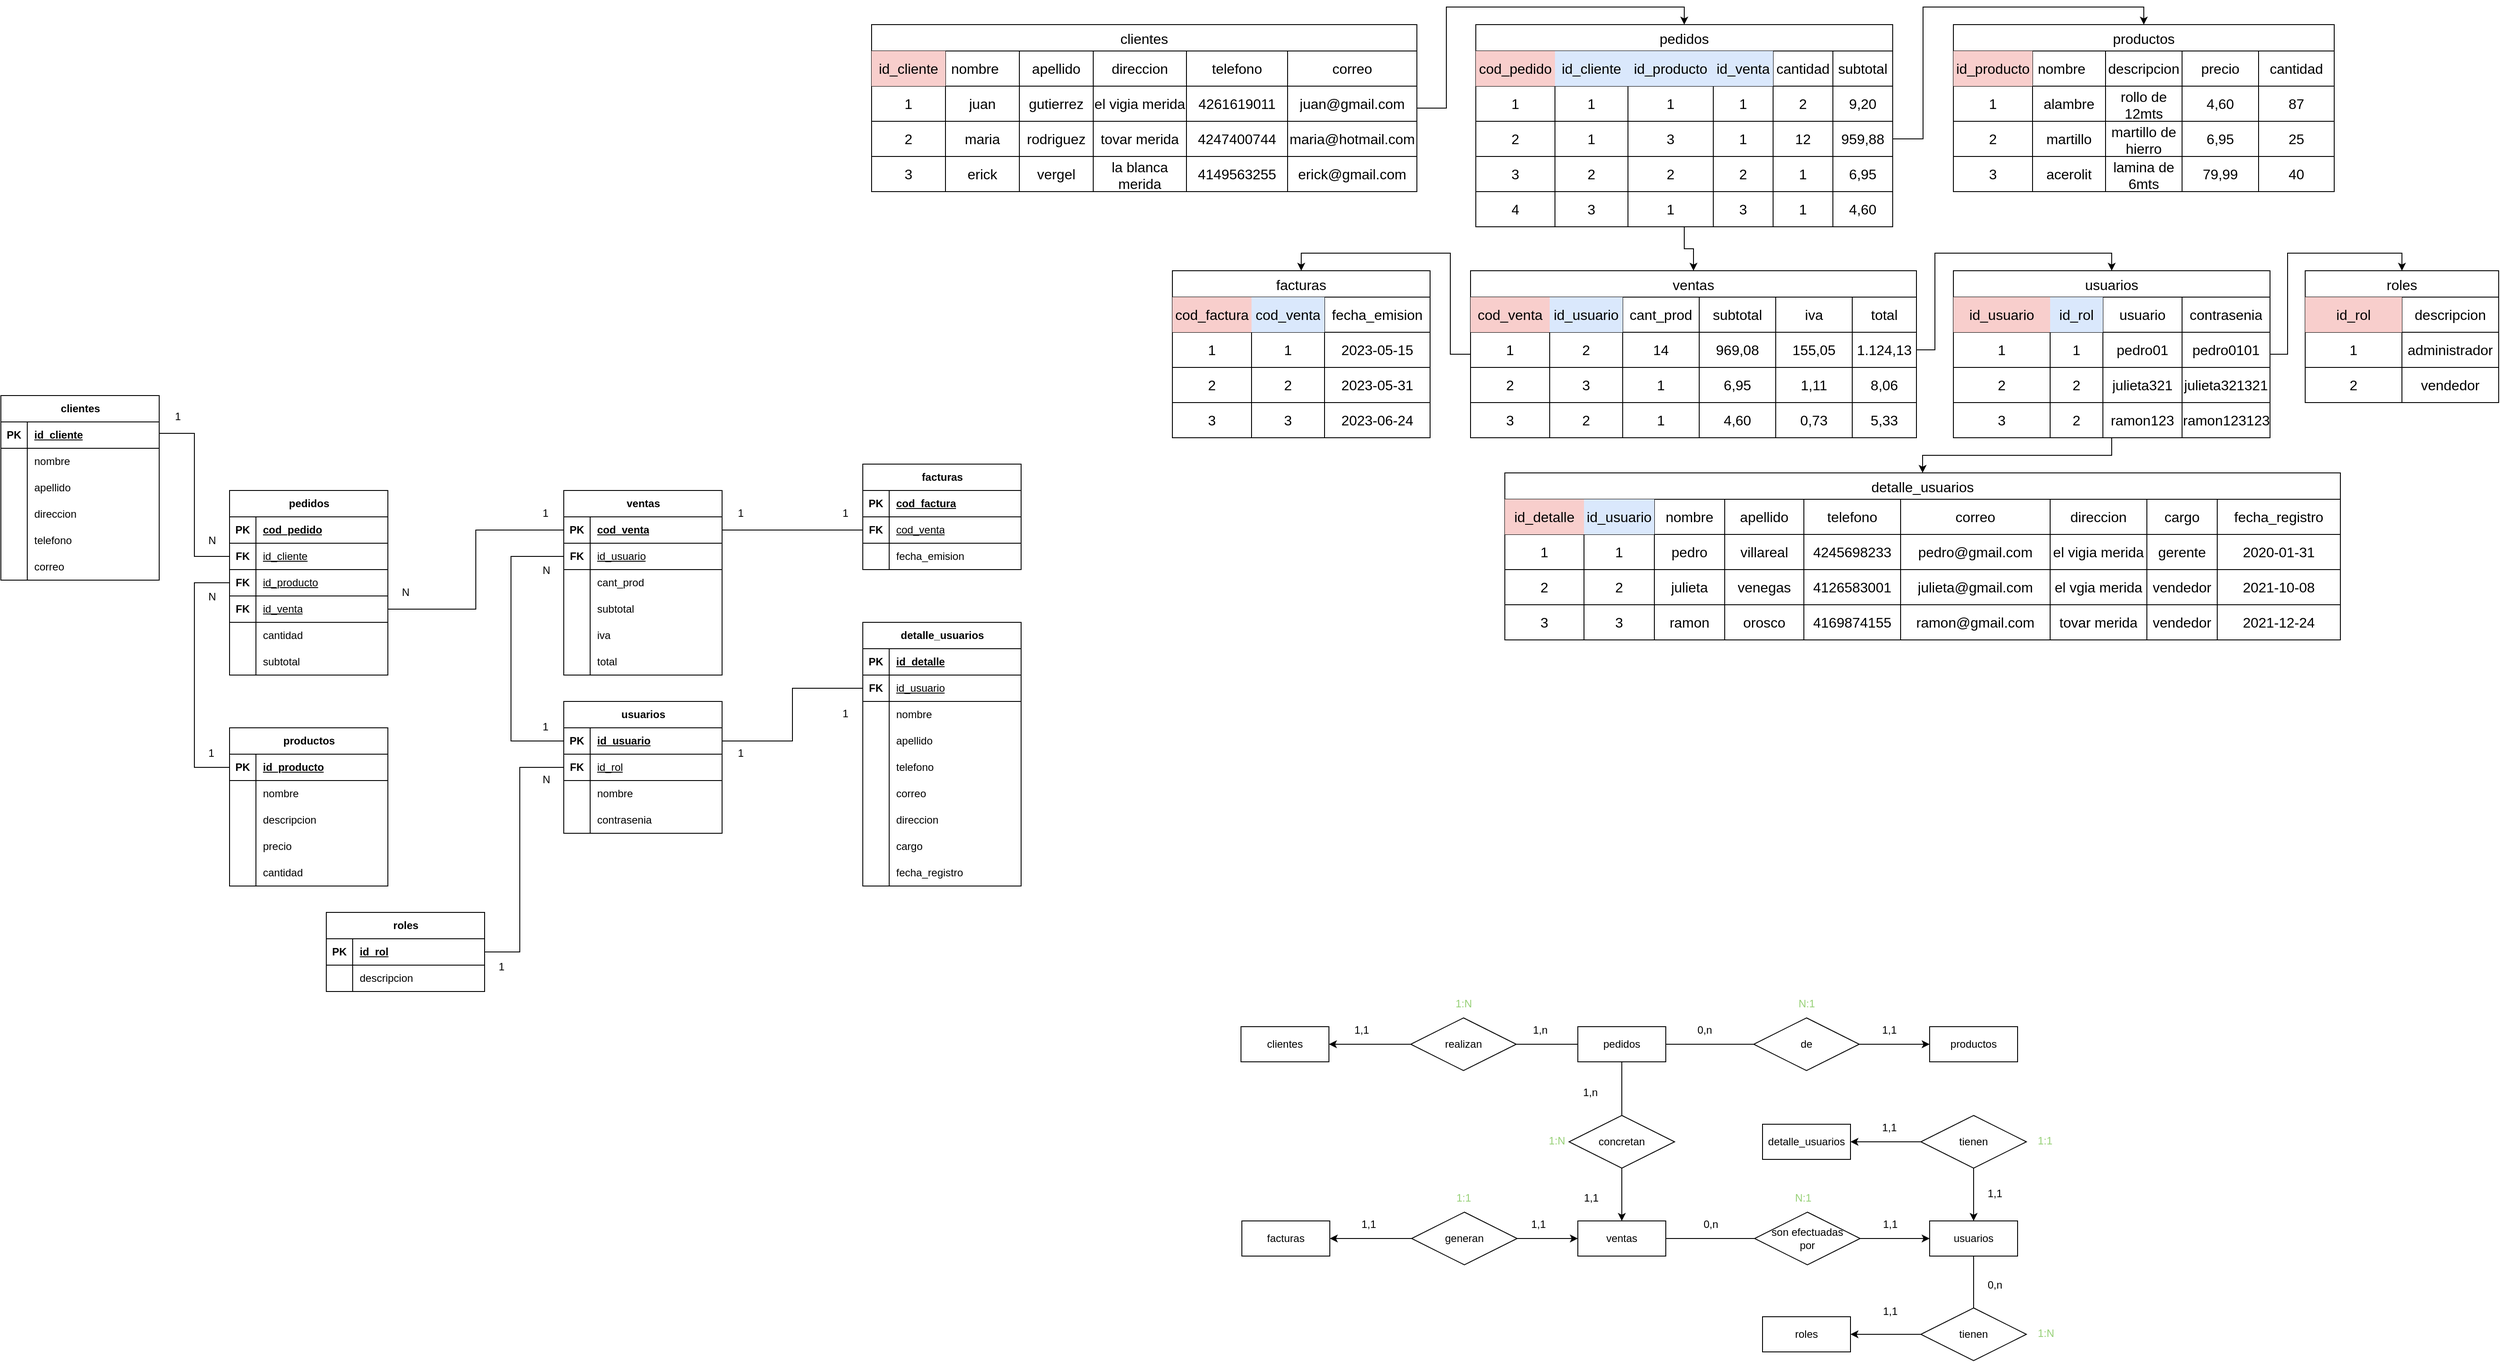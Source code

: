 <mxfile version="24.0.1" type="github">
  <diagram name="Página-1" id="tUPF4e2RrrEcx1_tIhFq">
    <mxGraphModel dx="2359" dy="1564" grid="1" gridSize="10" guides="1" tooltips="1" connect="1" arrows="1" fold="1" page="1" pageScale="1" pageWidth="827" pageHeight="1169" math="0" shadow="0">
      <root>
        <mxCell id="0" />
        <mxCell id="1" parent="0" />
        <mxCell id="bhtUxZpDnUtR8bzwBcb5-4" style="edgeStyle=orthogonalEdgeStyle;rounded=0;orthogonalLoop=1;jettySize=auto;html=1;entryX=0.5;entryY=0;entryDx=0;entryDy=0;" edge="1" parent="1" source="Qjsqlbw4hvBtA9EUlbDd-1" target="Qjsqlbw4hvBtA9EUlbDd-257">
          <mxGeometry relative="1" as="geometry" />
        </mxCell>
        <mxCell id="Qjsqlbw4hvBtA9EUlbDd-1" value="clientes" style="shape=table;startSize=30;container=1;collapsible=0;childLayout=tableLayout;strokeColor=default;fontSize=16;" parent="1" vertex="1">
          <mxGeometry x="-450" y="-310" width="620" height="190" as="geometry" />
        </mxCell>
        <mxCell id="Qjsqlbw4hvBtA9EUlbDd-2" value="" style="shape=tableRow;horizontal=0;startSize=0;swimlaneHead=0;swimlaneBody=0;strokeColor=inherit;top=0;left=0;bottom=0;right=0;collapsible=0;dropTarget=0;fillColor=none;points=[[0,0.5],[1,0.5]];portConstraint=eastwest;fontSize=16;" parent="Qjsqlbw4hvBtA9EUlbDd-1" vertex="1">
          <mxGeometry y="30" width="620" height="40" as="geometry" />
        </mxCell>
        <mxCell id="Qjsqlbw4hvBtA9EUlbDd-3" value="id_cliente" style="shape=partialRectangle;html=1;whiteSpace=wrap;connectable=0;strokeColor=#b85450;overflow=hidden;fillColor=#f8cecc;top=0;left=0;bottom=0;right=0;pointerEvents=1;fontSize=16;" parent="Qjsqlbw4hvBtA9EUlbDd-2" vertex="1">
          <mxGeometry width="84" height="40" as="geometry">
            <mxRectangle width="84" height="40" as="alternateBounds" />
          </mxGeometry>
        </mxCell>
        <mxCell id="Qjsqlbw4hvBtA9EUlbDd-4" value="nombre&lt;span style=&quot;white-space: pre;&quot;&gt;&#x9;&lt;/span&gt;" style="shape=partialRectangle;html=1;whiteSpace=wrap;connectable=0;strokeColor=inherit;overflow=hidden;fillColor=none;top=0;left=0;bottom=0;right=0;pointerEvents=1;fontSize=16;" parent="Qjsqlbw4hvBtA9EUlbDd-2" vertex="1">
          <mxGeometry x="84" width="84" height="40" as="geometry">
            <mxRectangle width="84" height="40" as="alternateBounds" />
          </mxGeometry>
        </mxCell>
        <mxCell id="Qjsqlbw4hvBtA9EUlbDd-5" value="apellido" style="shape=partialRectangle;html=1;whiteSpace=wrap;connectable=0;strokeColor=inherit;overflow=hidden;fillColor=none;top=0;left=0;bottom=0;right=0;pointerEvents=1;fontSize=16;" parent="Qjsqlbw4hvBtA9EUlbDd-2" vertex="1">
          <mxGeometry x="168" width="84" height="40" as="geometry">
            <mxRectangle width="84" height="40" as="alternateBounds" />
          </mxGeometry>
        </mxCell>
        <mxCell id="Qjsqlbw4hvBtA9EUlbDd-21" value="direccion" style="shape=partialRectangle;html=1;whiteSpace=wrap;connectable=0;strokeColor=inherit;overflow=hidden;fillColor=none;top=0;left=0;bottom=0;right=0;pointerEvents=1;fontSize=16;" parent="Qjsqlbw4hvBtA9EUlbDd-2" vertex="1">
          <mxGeometry x="252" width="106" height="40" as="geometry">
            <mxRectangle width="106" height="40" as="alternateBounds" />
          </mxGeometry>
        </mxCell>
        <mxCell id="Qjsqlbw4hvBtA9EUlbDd-18" value="telefono" style="shape=partialRectangle;html=1;whiteSpace=wrap;connectable=0;strokeColor=inherit;overflow=hidden;fillColor=none;top=0;left=0;bottom=0;right=0;pointerEvents=1;fontSize=16;" parent="Qjsqlbw4hvBtA9EUlbDd-2" vertex="1">
          <mxGeometry x="358" width="115" height="40" as="geometry">
            <mxRectangle width="115" height="40" as="alternateBounds" />
          </mxGeometry>
        </mxCell>
        <mxCell id="Qjsqlbw4hvBtA9EUlbDd-24" value="correo" style="shape=partialRectangle;html=1;whiteSpace=wrap;connectable=0;strokeColor=inherit;overflow=hidden;fillColor=none;top=0;left=0;bottom=0;right=0;pointerEvents=1;fontSize=16;" parent="Qjsqlbw4hvBtA9EUlbDd-2" vertex="1">
          <mxGeometry x="473" width="147" height="40" as="geometry">
            <mxRectangle width="147" height="40" as="alternateBounds" />
          </mxGeometry>
        </mxCell>
        <mxCell id="Qjsqlbw4hvBtA9EUlbDd-6" value="" style="shape=tableRow;horizontal=0;startSize=0;swimlaneHead=0;swimlaneBody=0;strokeColor=inherit;top=0;left=0;bottom=0;right=0;collapsible=0;dropTarget=0;fillColor=none;points=[[0,0.5],[1,0.5]];portConstraint=eastwest;fontSize=16;" parent="Qjsqlbw4hvBtA9EUlbDd-1" vertex="1">
          <mxGeometry y="70" width="620" height="40" as="geometry" />
        </mxCell>
        <mxCell id="Qjsqlbw4hvBtA9EUlbDd-7" value="1" style="shape=partialRectangle;html=1;whiteSpace=wrap;connectable=0;strokeColor=inherit;overflow=hidden;fillColor=none;top=0;left=0;bottom=0;right=0;pointerEvents=1;fontSize=16;" parent="Qjsqlbw4hvBtA9EUlbDd-6" vertex="1">
          <mxGeometry width="84" height="40" as="geometry">
            <mxRectangle width="84" height="40" as="alternateBounds" />
          </mxGeometry>
        </mxCell>
        <mxCell id="Qjsqlbw4hvBtA9EUlbDd-8" value="juan" style="shape=partialRectangle;html=1;whiteSpace=wrap;connectable=0;strokeColor=inherit;overflow=hidden;fillColor=none;top=0;left=0;bottom=0;right=0;pointerEvents=1;fontSize=16;" parent="Qjsqlbw4hvBtA9EUlbDd-6" vertex="1">
          <mxGeometry x="84" width="84" height="40" as="geometry">
            <mxRectangle width="84" height="40" as="alternateBounds" />
          </mxGeometry>
        </mxCell>
        <mxCell id="Qjsqlbw4hvBtA9EUlbDd-9" value="gutierrez" style="shape=partialRectangle;html=1;whiteSpace=wrap;connectable=0;strokeColor=inherit;overflow=hidden;fillColor=none;top=0;left=0;bottom=0;right=0;pointerEvents=1;fontSize=16;" parent="Qjsqlbw4hvBtA9EUlbDd-6" vertex="1">
          <mxGeometry x="168" width="84" height="40" as="geometry">
            <mxRectangle width="84" height="40" as="alternateBounds" />
          </mxGeometry>
        </mxCell>
        <mxCell id="Qjsqlbw4hvBtA9EUlbDd-22" value="el vigia merida" style="shape=partialRectangle;html=1;whiteSpace=wrap;connectable=0;strokeColor=inherit;overflow=hidden;fillColor=none;top=0;left=0;bottom=0;right=0;pointerEvents=1;fontSize=16;" parent="Qjsqlbw4hvBtA9EUlbDd-6" vertex="1">
          <mxGeometry x="252" width="106" height="40" as="geometry">
            <mxRectangle width="106" height="40" as="alternateBounds" />
          </mxGeometry>
        </mxCell>
        <mxCell id="Qjsqlbw4hvBtA9EUlbDd-19" value="4261619011" style="shape=partialRectangle;html=1;whiteSpace=wrap;connectable=0;strokeColor=inherit;overflow=hidden;fillColor=none;top=0;left=0;bottom=0;right=0;pointerEvents=1;fontSize=16;" parent="Qjsqlbw4hvBtA9EUlbDd-6" vertex="1">
          <mxGeometry x="358" width="115" height="40" as="geometry">
            <mxRectangle width="115" height="40" as="alternateBounds" />
          </mxGeometry>
        </mxCell>
        <mxCell id="Qjsqlbw4hvBtA9EUlbDd-25" value="juan@gmail.com" style="shape=partialRectangle;html=1;whiteSpace=wrap;connectable=0;strokeColor=inherit;overflow=hidden;fillColor=none;top=0;left=0;bottom=0;right=0;pointerEvents=1;fontSize=16;" parent="Qjsqlbw4hvBtA9EUlbDd-6" vertex="1">
          <mxGeometry x="473" width="147" height="40" as="geometry">
            <mxRectangle width="147" height="40" as="alternateBounds" />
          </mxGeometry>
        </mxCell>
        <mxCell id="Qjsqlbw4hvBtA9EUlbDd-10" value="" style="shape=tableRow;horizontal=0;startSize=0;swimlaneHead=0;swimlaneBody=0;strokeColor=inherit;top=0;left=0;bottom=0;right=0;collapsible=0;dropTarget=0;fillColor=none;points=[[0,0.5],[1,0.5]];portConstraint=eastwest;fontSize=16;" parent="Qjsqlbw4hvBtA9EUlbDd-1" vertex="1">
          <mxGeometry y="110" width="620" height="40" as="geometry" />
        </mxCell>
        <mxCell id="Qjsqlbw4hvBtA9EUlbDd-11" value="2" style="shape=partialRectangle;html=1;whiteSpace=wrap;connectable=0;strokeColor=inherit;overflow=hidden;fillColor=none;top=0;left=0;bottom=0;right=0;pointerEvents=1;fontSize=16;" parent="Qjsqlbw4hvBtA9EUlbDd-10" vertex="1">
          <mxGeometry width="84" height="40" as="geometry">
            <mxRectangle width="84" height="40" as="alternateBounds" />
          </mxGeometry>
        </mxCell>
        <mxCell id="Qjsqlbw4hvBtA9EUlbDd-12" value="maria" style="shape=partialRectangle;html=1;whiteSpace=wrap;connectable=0;strokeColor=inherit;overflow=hidden;fillColor=none;top=0;left=0;bottom=0;right=0;pointerEvents=1;fontSize=16;" parent="Qjsqlbw4hvBtA9EUlbDd-10" vertex="1">
          <mxGeometry x="84" width="84" height="40" as="geometry">
            <mxRectangle width="84" height="40" as="alternateBounds" />
          </mxGeometry>
        </mxCell>
        <mxCell id="Qjsqlbw4hvBtA9EUlbDd-13" value="rodriguez" style="shape=partialRectangle;html=1;whiteSpace=wrap;connectable=0;strokeColor=inherit;overflow=hidden;fillColor=none;top=0;left=0;bottom=0;right=0;pointerEvents=1;fontSize=16;" parent="Qjsqlbw4hvBtA9EUlbDd-10" vertex="1">
          <mxGeometry x="168" width="84" height="40" as="geometry">
            <mxRectangle width="84" height="40" as="alternateBounds" />
          </mxGeometry>
        </mxCell>
        <mxCell id="Qjsqlbw4hvBtA9EUlbDd-23" value="tovar merida" style="shape=partialRectangle;html=1;whiteSpace=wrap;connectable=0;strokeColor=inherit;overflow=hidden;fillColor=none;top=0;left=0;bottom=0;right=0;pointerEvents=1;fontSize=16;" parent="Qjsqlbw4hvBtA9EUlbDd-10" vertex="1">
          <mxGeometry x="252" width="106" height="40" as="geometry">
            <mxRectangle width="106" height="40" as="alternateBounds" />
          </mxGeometry>
        </mxCell>
        <mxCell id="Qjsqlbw4hvBtA9EUlbDd-20" value="4247400744" style="shape=partialRectangle;html=1;whiteSpace=wrap;connectable=0;strokeColor=inherit;overflow=hidden;fillColor=none;top=0;left=0;bottom=0;right=0;pointerEvents=1;fontSize=16;" parent="Qjsqlbw4hvBtA9EUlbDd-10" vertex="1">
          <mxGeometry x="358" width="115" height="40" as="geometry">
            <mxRectangle width="115" height="40" as="alternateBounds" />
          </mxGeometry>
        </mxCell>
        <mxCell id="Qjsqlbw4hvBtA9EUlbDd-26" value="maria@hotmail.com" style="shape=partialRectangle;html=1;whiteSpace=wrap;connectable=0;strokeColor=inherit;overflow=hidden;fillColor=none;top=0;left=0;bottom=0;right=0;pointerEvents=1;fontSize=16;" parent="Qjsqlbw4hvBtA9EUlbDd-10" vertex="1">
          <mxGeometry x="473" width="147" height="40" as="geometry">
            <mxRectangle width="147" height="40" as="alternateBounds" />
          </mxGeometry>
        </mxCell>
        <mxCell id="Qjsqlbw4hvBtA9EUlbDd-198" style="shape=tableRow;horizontal=0;startSize=0;swimlaneHead=0;swimlaneBody=0;strokeColor=inherit;top=0;left=0;bottom=0;right=0;collapsible=0;dropTarget=0;fillColor=none;points=[[0,0.5],[1,0.5]];portConstraint=eastwest;fontSize=16;" parent="Qjsqlbw4hvBtA9EUlbDd-1" vertex="1">
          <mxGeometry y="150" width="620" height="40" as="geometry" />
        </mxCell>
        <mxCell id="Qjsqlbw4hvBtA9EUlbDd-199" value="3" style="shape=partialRectangle;html=1;whiteSpace=wrap;connectable=0;strokeColor=inherit;overflow=hidden;fillColor=none;top=0;left=0;bottom=0;right=0;pointerEvents=1;fontSize=16;" parent="Qjsqlbw4hvBtA9EUlbDd-198" vertex="1">
          <mxGeometry width="84" height="40" as="geometry">
            <mxRectangle width="84" height="40" as="alternateBounds" />
          </mxGeometry>
        </mxCell>
        <mxCell id="Qjsqlbw4hvBtA9EUlbDd-200" value="erick" style="shape=partialRectangle;html=1;whiteSpace=wrap;connectable=0;strokeColor=inherit;overflow=hidden;fillColor=none;top=0;left=0;bottom=0;right=0;pointerEvents=1;fontSize=16;" parent="Qjsqlbw4hvBtA9EUlbDd-198" vertex="1">
          <mxGeometry x="84" width="84" height="40" as="geometry">
            <mxRectangle width="84" height="40" as="alternateBounds" />
          </mxGeometry>
        </mxCell>
        <mxCell id="Qjsqlbw4hvBtA9EUlbDd-201" value="vergel" style="shape=partialRectangle;html=1;whiteSpace=wrap;connectable=0;strokeColor=inherit;overflow=hidden;fillColor=none;top=0;left=0;bottom=0;right=0;pointerEvents=1;fontSize=16;" parent="Qjsqlbw4hvBtA9EUlbDd-198" vertex="1">
          <mxGeometry x="168" width="84" height="40" as="geometry">
            <mxRectangle width="84" height="40" as="alternateBounds" />
          </mxGeometry>
        </mxCell>
        <mxCell id="Qjsqlbw4hvBtA9EUlbDd-202" value="la blanca merida" style="shape=partialRectangle;html=1;whiteSpace=wrap;connectable=0;strokeColor=inherit;overflow=hidden;fillColor=none;top=0;left=0;bottom=0;right=0;pointerEvents=1;fontSize=16;" parent="Qjsqlbw4hvBtA9EUlbDd-198" vertex="1">
          <mxGeometry x="252" width="106" height="40" as="geometry">
            <mxRectangle width="106" height="40" as="alternateBounds" />
          </mxGeometry>
        </mxCell>
        <mxCell id="Qjsqlbw4hvBtA9EUlbDd-203" value="4149563255" style="shape=partialRectangle;html=1;whiteSpace=wrap;connectable=0;strokeColor=inherit;overflow=hidden;fillColor=none;top=0;left=0;bottom=0;right=0;pointerEvents=1;fontSize=16;" parent="Qjsqlbw4hvBtA9EUlbDd-198" vertex="1">
          <mxGeometry x="358" width="115" height="40" as="geometry">
            <mxRectangle width="115" height="40" as="alternateBounds" />
          </mxGeometry>
        </mxCell>
        <mxCell id="Qjsqlbw4hvBtA9EUlbDd-204" value="erick@gmail.com" style="shape=partialRectangle;html=1;whiteSpace=wrap;connectable=0;strokeColor=inherit;overflow=hidden;fillColor=none;top=0;left=0;bottom=0;right=0;pointerEvents=1;fontSize=16;" parent="Qjsqlbw4hvBtA9EUlbDd-198" vertex="1">
          <mxGeometry x="473" width="147" height="40" as="geometry">
            <mxRectangle width="147" height="40" as="alternateBounds" />
          </mxGeometry>
        </mxCell>
        <mxCell id="Qjsqlbw4hvBtA9EUlbDd-27" value="productos" style="shape=table;startSize=30;container=1;collapsible=0;childLayout=tableLayout;strokeColor=default;fontSize=16;" parent="1" vertex="1">
          <mxGeometry x="780" y="-310" width="433" height="190" as="geometry" />
        </mxCell>
        <mxCell id="Qjsqlbw4hvBtA9EUlbDd-28" value="" style="shape=tableRow;horizontal=0;startSize=0;swimlaneHead=0;swimlaneBody=0;strokeColor=inherit;top=0;left=0;bottom=0;right=0;collapsible=0;dropTarget=0;fillColor=none;points=[[0,0.5],[1,0.5]];portConstraint=eastwest;fontSize=16;" parent="Qjsqlbw4hvBtA9EUlbDd-27" vertex="1">
          <mxGeometry y="30" width="433" height="40" as="geometry" />
        </mxCell>
        <mxCell id="Qjsqlbw4hvBtA9EUlbDd-29" value="id_producto" style="shape=partialRectangle;html=1;whiteSpace=wrap;connectable=0;strokeColor=#b85450;overflow=hidden;fillColor=#f8cecc;top=0;left=0;bottom=0;right=0;pointerEvents=1;fontSize=16;" parent="Qjsqlbw4hvBtA9EUlbDd-28" vertex="1">
          <mxGeometry width="90" height="40" as="geometry">
            <mxRectangle width="90" height="40" as="alternateBounds" />
          </mxGeometry>
        </mxCell>
        <mxCell id="Qjsqlbw4hvBtA9EUlbDd-30" value="nombre&lt;span style=&quot;white-space: pre;&quot;&gt;&#x9;&lt;/span&gt;" style="shape=partialRectangle;html=1;whiteSpace=wrap;connectable=0;strokeColor=inherit;overflow=hidden;fillColor=none;top=0;left=0;bottom=0;right=0;pointerEvents=1;fontSize=16;" parent="Qjsqlbw4hvBtA9EUlbDd-28" vertex="1">
          <mxGeometry x="90" width="83" height="40" as="geometry">
            <mxRectangle width="83" height="40" as="alternateBounds" />
          </mxGeometry>
        </mxCell>
        <mxCell id="Qjsqlbw4hvBtA9EUlbDd-31" value="descripcion" style="shape=partialRectangle;html=1;whiteSpace=wrap;connectable=0;strokeColor=inherit;overflow=hidden;fillColor=none;top=0;left=0;bottom=0;right=0;pointerEvents=1;fontSize=16;" parent="Qjsqlbw4hvBtA9EUlbDd-28" vertex="1">
          <mxGeometry x="173" width="87" height="40" as="geometry">
            <mxRectangle width="87" height="40" as="alternateBounds" />
          </mxGeometry>
        </mxCell>
        <mxCell id="Qjsqlbw4hvBtA9EUlbDd-32" value="precio" style="shape=partialRectangle;html=1;whiteSpace=wrap;connectable=0;strokeColor=inherit;overflow=hidden;fillColor=none;top=0;left=0;bottom=0;right=0;pointerEvents=1;fontSize=16;" parent="Qjsqlbw4hvBtA9EUlbDd-28" vertex="1">
          <mxGeometry x="260" width="87" height="40" as="geometry">
            <mxRectangle width="87" height="40" as="alternateBounds" />
          </mxGeometry>
        </mxCell>
        <mxCell id="Qjsqlbw4hvBtA9EUlbDd-33" value="cantidad" style="shape=partialRectangle;html=1;whiteSpace=wrap;connectable=0;strokeColor=inherit;overflow=hidden;fillColor=none;top=0;left=0;bottom=0;right=0;pointerEvents=1;fontSize=16;" parent="Qjsqlbw4hvBtA9EUlbDd-28" vertex="1">
          <mxGeometry x="347" width="86" height="40" as="geometry">
            <mxRectangle width="86" height="40" as="alternateBounds" />
          </mxGeometry>
        </mxCell>
        <mxCell id="Qjsqlbw4hvBtA9EUlbDd-35" value="" style="shape=tableRow;horizontal=0;startSize=0;swimlaneHead=0;swimlaneBody=0;strokeColor=inherit;top=0;left=0;bottom=0;right=0;collapsible=0;dropTarget=0;fillColor=none;points=[[0,0.5],[1,0.5]];portConstraint=eastwest;fontSize=16;" parent="Qjsqlbw4hvBtA9EUlbDd-27" vertex="1">
          <mxGeometry y="70" width="433" height="40" as="geometry" />
        </mxCell>
        <mxCell id="Qjsqlbw4hvBtA9EUlbDd-36" value="1" style="shape=partialRectangle;html=1;whiteSpace=wrap;connectable=0;strokeColor=inherit;overflow=hidden;fillColor=none;top=0;left=0;bottom=0;right=0;pointerEvents=1;fontSize=16;" parent="Qjsqlbw4hvBtA9EUlbDd-35" vertex="1">
          <mxGeometry width="90" height="40" as="geometry">
            <mxRectangle width="90" height="40" as="alternateBounds" />
          </mxGeometry>
        </mxCell>
        <mxCell id="Qjsqlbw4hvBtA9EUlbDd-37" value="alambre" style="shape=partialRectangle;html=1;whiteSpace=wrap;connectable=0;strokeColor=inherit;overflow=hidden;fillColor=none;top=0;left=0;bottom=0;right=0;pointerEvents=1;fontSize=16;" parent="Qjsqlbw4hvBtA9EUlbDd-35" vertex="1">
          <mxGeometry x="90" width="83" height="40" as="geometry">
            <mxRectangle width="83" height="40" as="alternateBounds" />
          </mxGeometry>
        </mxCell>
        <mxCell id="Qjsqlbw4hvBtA9EUlbDd-38" value="rollo de 12mts" style="shape=partialRectangle;html=1;whiteSpace=wrap;connectable=0;strokeColor=inherit;overflow=hidden;fillColor=none;top=0;left=0;bottom=0;right=0;pointerEvents=1;fontSize=16;" parent="Qjsqlbw4hvBtA9EUlbDd-35" vertex="1">
          <mxGeometry x="173" width="87" height="40" as="geometry">
            <mxRectangle width="87" height="40" as="alternateBounds" />
          </mxGeometry>
        </mxCell>
        <mxCell id="Qjsqlbw4hvBtA9EUlbDd-39" value="4,60" style="shape=partialRectangle;html=1;whiteSpace=wrap;connectable=0;strokeColor=inherit;overflow=hidden;fillColor=none;top=0;left=0;bottom=0;right=0;pointerEvents=1;fontSize=16;" parent="Qjsqlbw4hvBtA9EUlbDd-35" vertex="1">
          <mxGeometry x="260" width="87" height="40" as="geometry">
            <mxRectangle width="87" height="40" as="alternateBounds" />
          </mxGeometry>
        </mxCell>
        <mxCell id="Qjsqlbw4hvBtA9EUlbDd-40" value="87" style="shape=partialRectangle;html=1;whiteSpace=wrap;connectable=0;strokeColor=inherit;overflow=hidden;fillColor=none;top=0;left=0;bottom=0;right=0;pointerEvents=1;fontSize=16;" parent="Qjsqlbw4hvBtA9EUlbDd-35" vertex="1">
          <mxGeometry x="347" width="86" height="40" as="geometry">
            <mxRectangle width="86" height="40" as="alternateBounds" />
          </mxGeometry>
        </mxCell>
        <mxCell id="Qjsqlbw4hvBtA9EUlbDd-42" value="" style="shape=tableRow;horizontal=0;startSize=0;swimlaneHead=0;swimlaneBody=0;strokeColor=inherit;top=0;left=0;bottom=0;right=0;collapsible=0;dropTarget=0;fillColor=none;points=[[0,0.5],[1,0.5]];portConstraint=eastwest;fontSize=16;" parent="Qjsqlbw4hvBtA9EUlbDd-27" vertex="1">
          <mxGeometry y="110" width="433" height="40" as="geometry" />
        </mxCell>
        <mxCell id="Qjsqlbw4hvBtA9EUlbDd-43" value="2" style="shape=partialRectangle;html=1;whiteSpace=wrap;connectable=0;strokeColor=inherit;overflow=hidden;fillColor=none;top=0;left=0;bottom=0;right=0;pointerEvents=1;fontSize=16;" parent="Qjsqlbw4hvBtA9EUlbDd-42" vertex="1">
          <mxGeometry width="90" height="40" as="geometry">
            <mxRectangle width="90" height="40" as="alternateBounds" />
          </mxGeometry>
        </mxCell>
        <mxCell id="Qjsqlbw4hvBtA9EUlbDd-44" value="martillo" style="shape=partialRectangle;html=1;whiteSpace=wrap;connectable=0;strokeColor=inherit;overflow=hidden;fillColor=none;top=0;left=0;bottom=0;right=0;pointerEvents=1;fontSize=16;" parent="Qjsqlbw4hvBtA9EUlbDd-42" vertex="1">
          <mxGeometry x="90" width="83" height="40" as="geometry">
            <mxRectangle width="83" height="40" as="alternateBounds" />
          </mxGeometry>
        </mxCell>
        <mxCell id="Qjsqlbw4hvBtA9EUlbDd-45" value="martillo de hierro" style="shape=partialRectangle;html=1;whiteSpace=wrap;connectable=0;strokeColor=inherit;overflow=hidden;fillColor=none;top=0;left=0;bottom=0;right=0;pointerEvents=1;fontSize=16;" parent="Qjsqlbw4hvBtA9EUlbDd-42" vertex="1">
          <mxGeometry x="173" width="87" height="40" as="geometry">
            <mxRectangle width="87" height="40" as="alternateBounds" />
          </mxGeometry>
        </mxCell>
        <mxCell id="Qjsqlbw4hvBtA9EUlbDd-46" value="6,95" style="shape=partialRectangle;html=1;whiteSpace=wrap;connectable=0;strokeColor=inherit;overflow=hidden;fillColor=none;top=0;left=0;bottom=0;right=0;pointerEvents=1;fontSize=16;" parent="Qjsqlbw4hvBtA9EUlbDd-42" vertex="1">
          <mxGeometry x="260" width="87" height="40" as="geometry">
            <mxRectangle width="87" height="40" as="alternateBounds" />
          </mxGeometry>
        </mxCell>
        <mxCell id="Qjsqlbw4hvBtA9EUlbDd-47" value="25" style="shape=partialRectangle;html=1;whiteSpace=wrap;connectable=0;strokeColor=inherit;overflow=hidden;fillColor=none;top=0;left=0;bottom=0;right=0;pointerEvents=1;fontSize=16;" parent="Qjsqlbw4hvBtA9EUlbDd-42" vertex="1">
          <mxGeometry x="347" width="86" height="40" as="geometry">
            <mxRectangle width="86" height="40" as="alternateBounds" />
          </mxGeometry>
        </mxCell>
        <mxCell id="Qjsqlbw4hvBtA9EUlbDd-205" style="shape=tableRow;horizontal=0;startSize=0;swimlaneHead=0;swimlaneBody=0;strokeColor=inherit;top=0;left=0;bottom=0;right=0;collapsible=0;dropTarget=0;fillColor=none;points=[[0,0.5],[1,0.5]];portConstraint=eastwest;fontSize=16;" parent="Qjsqlbw4hvBtA9EUlbDd-27" vertex="1">
          <mxGeometry y="150" width="433" height="40" as="geometry" />
        </mxCell>
        <mxCell id="Qjsqlbw4hvBtA9EUlbDd-206" value="3" style="shape=partialRectangle;html=1;whiteSpace=wrap;connectable=0;strokeColor=inherit;overflow=hidden;fillColor=none;top=0;left=0;bottom=0;right=0;pointerEvents=1;fontSize=16;" parent="Qjsqlbw4hvBtA9EUlbDd-205" vertex="1">
          <mxGeometry width="90" height="40" as="geometry">
            <mxRectangle width="90" height="40" as="alternateBounds" />
          </mxGeometry>
        </mxCell>
        <mxCell id="Qjsqlbw4hvBtA9EUlbDd-207" value="acerolit" style="shape=partialRectangle;html=1;whiteSpace=wrap;connectable=0;strokeColor=inherit;overflow=hidden;fillColor=none;top=0;left=0;bottom=0;right=0;pointerEvents=1;fontSize=16;" parent="Qjsqlbw4hvBtA9EUlbDd-205" vertex="1">
          <mxGeometry x="90" width="83" height="40" as="geometry">
            <mxRectangle width="83" height="40" as="alternateBounds" />
          </mxGeometry>
        </mxCell>
        <mxCell id="Qjsqlbw4hvBtA9EUlbDd-208" value="lamina de 6mts" style="shape=partialRectangle;html=1;whiteSpace=wrap;connectable=0;strokeColor=inherit;overflow=hidden;fillColor=none;top=0;left=0;bottom=0;right=0;pointerEvents=1;fontSize=16;" parent="Qjsqlbw4hvBtA9EUlbDd-205" vertex="1">
          <mxGeometry x="173" width="87" height="40" as="geometry">
            <mxRectangle width="87" height="40" as="alternateBounds" />
          </mxGeometry>
        </mxCell>
        <mxCell id="Qjsqlbw4hvBtA9EUlbDd-209" value="79,99" style="shape=partialRectangle;html=1;whiteSpace=wrap;connectable=0;strokeColor=inherit;overflow=hidden;fillColor=none;top=0;left=0;bottom=0;right=0;pointerEvents=1;fontSize=16;" parent="Qjsqlbw4hvBtA9EUlbDd-205" vertex="1">
          <mxGeometry x="260" width="87" height="40" as="geometry">
            <mxRectangle width="87" height="40" as="alternateBounds" />
          </mxGeometry>
        </mxCell>
        <mxCell id="Qjsqlbw4hvBtA9EUlbDd-210" value="40" style="shape=partialRectangle;html=1;whiteSpace=wrap;connectable=0;strokeColor=inherit;overflow=hidden;fillColor=none;top=0;left=0;bottom=0;right=0;pointerEvents=1;fontSize=16;" parent="Qjsqlbw4hvBtA9EUlbDd-205" vertex="1">
          <mxGeometry x="347" width="86" height="40" as="geometry">
            <mxRectangle width="86" height="40" as="alternateBounds" />
          </mxGeometry>
        </mxCell>
        <mxCell id="bhtUxZpDnUtR8bzwBcb5-9" style="edgeStyle=orthogonalEdgeStyle;rounded=0;orthogonalLoop=1;jettySize=auto;html=1;entryX=0.5;entryY=0;entryDx=0;entryDy=0;" edge="1" parent="1" source="Qjsqlbw4hvBtA9EUlbDd-49" target="Qjsqlbw4hvBtA9EUlbDd-87">
          <mxGeometry relative="1" as="geometry" />
        </mxCell>
        <mxCell id="Qjsqlbw4hvBtA9EUlbDd-49" value="ventas" style="shape=table;startSize=30;container=1;collapsible=0;childLayout=tableLayout;strokeColor=default;fontSize=16;" parent="1" vertex="1">
          <mxGeometry x="231" y="-30" width="507" height="190" as="geometry" />
        </mxCell>
        <mxCell id="Qjsqlbw4hvBtA9EUlbDd-50" value="" style="shape=tableRow;horizontal=0;startSize=0;swimlaneHead=0;swimlaneBody=0;strokeColor=inherit;top=0;left=0;bottom=0;right=0;collapsible=0;dropTarget=0;fillColor=none;points=[[0,0.5],[1,0.5]];portConstraint=eastwest;fontSize=16;" parent="Qjsqlbw4hvBtA9EUlbDd-49" vertex="1">
          <mxGeometry y="30" width="507" height="40" as="geometry" />
        </mxCell>
        <mxCell id="Qjsqlbw4hvBtA9EUlbDd-51" value="cod_venta" style="shape=partialRectangle;html=1;whiteSpace=wrap;connectable=0;strokeColor=#b85450;overflow=hidden;fillColor=#f8cecc;top=0;left=0;bottom=0;right=0;pointerEvents=1;fontSize=16;" parent="Qjsqlbw4hvBtA9EUlbDd-50" vertex="1">
          <mxGeometry width="90" height="40" as="geometry">
            <mxRectangle width="90" height="40" as="alternateBounds" />
          </mxGeometry>
        </mxCell>
        <mxCell id="Qjsqlbw4hvBtA9EUlbDd-134" value="id_usuario" style="shape=partialRectangle;html=1;whiteSpace=wrap;connectable=0;strokeColor=#6c8ebf;overflow=hidden;fillColor=#dae8fc;top=0;left=0;bottom=0;right=0;pointerEvents=1;fontSize=16;" parent="Qjsqlbw4hvBtA9EUlbDd-50" vertex="1">
          <mxGeometry x="90" width="83" height="40" as="geometry">
            <mxRectangle width="83" height="40" as="alternateBounds" />
          </mxGeometry>
        </mxCell>
        <mxCell id="Qjsqlbw4hvBtA9EUlbDd-246" value="cant_prod" style="shape=partialRectangle;html=1;whiteSpace=wrap;connectable=0;strokeColor=inherit;overflow=hidden;fillColor=none;top=0;left=0;bottom=0;right=0;pointerEvents=1;fontSize=16;" parent="Qjsqlbw4hvBtA9EUlbDd-50" vertex="1">
          <mxGeometry x="173" width="87" height="40" as="geometry">
            <mxRectangle width="87" height="40" as="alternateBounds" />
          </mxGeometry>
        </mxCell>
        <mxCell id="Qjsqlbw4hvBtA9EUlbDd-234" value="subtotal" style="shape=partialRectangle;html=1;whiteSpace=wrap;connectable=0;strokeColor=inherit;overflow=hidden;fillColor=none;top=0;left=0;bottom=0;right=0;pointerEvents=1;fontSize=16;" parent="Qjsqlbw4hvBtA9EUlbDd-50" vertex="1">
          <mxGeometry x="260" width="87" height="40" as="geometry">
            <mxRectangle width="87" height="40" as="alternateBounds" />
          </mxGeometry>
        </mxCell>
        <mxCell id="Qjsqlbw4hvBtA9EUlbDd-238" value="iva" style="shape=partialRectangle;html=1;whiteSpace=wrap;connectable=0;strokeColor=inherit;overflow=hidden;fillColor=none;top=0;left=0;bottom=0;right=0;pointerEvents=1;fontSize=16;" parent="Qjsqlbw4hvBtA9EUlbDd-50" vertex="1">
          <mxGeometry x="347" width="87" height="40" as="geometry">
            <mxRectangle width="87" height="40" as="alternateBounds" />
          </mxGeometry>
        </mxCell>
        <mxCell id="Qjsqlbw4hvBtA9EUlbDd-53" value="total" style="shape=partialRectangle;html=1;whiteSpace=wrap;connectable=0;strokeColor=inherit;overflow=hidden;fillColor=none;top=0;left=0;bottom=0;right=0;pointerEvents=1;fontSize=16;" parent="Qjsqlbw4hvBtA9EUlbDd-50" vertex="1">
          <mxGeometry x="434" width="73" height="40" as="geometry">
            <mxRectangle width="73" height="40" as="alternateBounds" />
          </mxGeometry>
        </mxCell>
        <mxCell id="Qjsqlbw4hvBtA9EUlbDd-56" value="" style="shape=tableRow;horizontal=0;startSize=0;swimlaneHead=0;swimlaneBody=0;strokeColor=inherit;top=0;left=0;bottom=0;right=0;collapsible=0;dropTarget=0;fillColor=none;points=[[0,0.5],[1,0.5]];portConstraint=eastwest;fontSize=16;" parent="Qjsqlbw4hvBtA9EUlbDd-49" vertex="1">
          <mxGeometry y="70" width="507" height="40" as="geometry" />
        </mxCell>
        <mxCell id="Qjsqlbw4hvBtA9EUlbDd-57" value="1" style="shape=partialRectangle;html=1;whiteSpace=wrap;connectable=0;strokeColor=inherit;overflow=hidden;fillColor=none;top=0;left=0;bottom=0;right=0;pointerEvents=1;fontSize=16;" parent="Qjsqlbw4hvBtA9EUlbDd-56" vertex="1">
          <mxGeometry width="90" height="40" as="geometry">
            <mxRectangle width="90" height="40" as="alternateBounds" />
          </mxGeometry>
        </mxCell>
        <mxCell id="Qjsqlbw4hvBtA9EUlbDd-135" value="2" style="shape=partialRectangle;html=1;whiteSpace=wrap;connectable=0;strokeColor=inherit;overflow=hidden;fillColor=none;top=0;left=0;bottom=0;right=0;pointerEvents=1;fontSize=16;" parent="Qjsqlbw4hvBtA9EUlbDd-56" vertex="1">
          <mxGeometry x="90" width="83" height="40" as="geometry">
            <mxRectangle width="83" height="40" as="alternateBounds" />
          </mxGeometry>
        </mxCell>
        <mxCell id="Qjsqlbw4hvBtA9EUlbDd-247" value="14" style="shape=partialRectangle;html=1;whiteSpace=wrap;connectable=0;strokeColor=inherit;overflow=hidden;fillColor=none;top=0;left=0;bottom=0;right=0;pointerEvents=1;fontSize=16;" parent="Qjsqlbw4hvBtA9EUlbDd-56" vertex="1">
          <mxGeometry x="173" width="87" height="40" as="geometry">
            <mxRectangle width="87" height="40" as="alternateBounds" />
          </mxGeometry>
        </mxCell>
        <mxCell id="Qjsqlbw4hvBtA9EUlbDd-235" value="969,08" style="shape=partialRectangle;html=1;whiteSpace=wrap;connectable=0;strokeColor=inherit;overflow=hidden;fillColor=none;top=0;left=0;bottom=0;right=0;pointerEvents=1;fontSize=16;" parent="Qjsqlbw4hvBtA9EUlbDd-56" vertex="1">
          <mxGeometry x="260" width="87" height="40" as="geometry">
            <mxRectangle width="87" height="40" as="alternateBounds" />
          </mxGeometry>
        </mxCell>
        <mxCell id="Qjsqlbw4hvBtA9EUlbDd-239" value="155,05" style="shape=partialRectangle;html=1;whiteSpace=wrap;connectable=0;strokeColor=inherit;overflow=hidden;fillColor=none;top=0;left=0;bottom=0;right=0;pointerEvents=1;fontSize=16;" parent="Qjsqlbw4hvBtA9EUlbDd-56" vertex="1">
          <mxGeometry x="347" width="87" height="40" as="geometry">
            <mxRectangle width="87" height="40" as="alternateBounds" />
          </mxGeometry>
        </mxCell>
        <mxCell id="Qjsqlbw4hvBtA9EUlbDd-59" value="1.124,13" style="shape=partialRectangle;html=1;whiteSpace=wrap;connectable=0;strokeColor=inherit;overflow=hidden;fillColor=none;top=0;left=0;bottom=0;right=0;pointerEvents=1;fontSize=16;" parent="Qjsqlbw4hvBtA9EUlbDd-56" vertex="1">
          <mxGeometry x="434" width="73" height="40" as="geometry">
            <mxRectangle width="73" height="40" as="alternateBounds" />
          </mxGeometry>
        </mxCell>
        <mxCell id="Qjsqlbw4hvBtA9EUlbDd-62" value="" style="shape=tableRow;horizontal=0;startSize=0;swimlaneHead=0;swimlaneBody=0;strokeColor=inherit;top=0;left=0;bottom=0;right=0;collapsible=0;dropTarget=0;fillColor=none;points=[[0,0.5],[1,0.5]];portConstraint=eastwest;fontSize=16;" parent="Qjsqlbw4hvBtA9EUlbDd-49" vertex="1">
          <mxGeometry y="110" width="507" height="40" as="geometry" />
        </mxCell>
        <mxCell id="Qjsqlbw4hvBtA9EUlbDd-63" value="2" style="shape=partialRectangle;html=1;whiteSpace=wrap;connectable=0;strokeColor=inherit;overflow=hidden;fillColor=none;top=0;left=0;bottom=0;right=0;pointerEvents=1;fontSize=16;" parent="Qjsqlbw4hvBtA9EUlbDd-62" vertex="1">
          <mxGeometry width="90" height="40" as="geometry">
            <mxRectangle width="90" height="40" as="alternateBounds" />
          </mxGeometry>
        </mxCell>
        <mxCell id="Qjsqlbw4hvBtA9EUlbDd-136" value="3" style="shape=partialRectangle;html=1;whiteSpace=wrap;connectable=0;strokeColor=inherit;overflow=hidden;fillColor=none;top=0;left=0;bottom=0;right=0;pointerEvents=1;fontSize=16;" parent="Qjsqlbw4hvBtA9EUlbDd-62" vertex="1">
          <mxGeometry x="90" width="83" height="40" as="geometry">
            <mxRectangle width="83" height="40" as="alternateBounds" />
          </mxGeometry>
        </mxCell>
        <mxCell id="Qjsqlbw4hvBtA9EUlbDd-248" value="1" style="shape=partialRectangle;html=1;whiteSpace=wrap;connectable=0;strokeColor=inherit;overflow=hidden;fillColor=none;top=0;left=0;bottom=0;right=0;pointerEvents=1;fontSize=16;" parent="Qjsqlbw4hvBtA9EUlbDd-62" vertex="1">
          <mxGeometry x="173" width="87" height="40" as="geometry">
            <mxRectangle width="87" height="40" as="alternateBounds" />
          </mxGeometry>
        </mxCell>
        <mxCell id="Qjsqlbw4hvBtA9EUlbDd-236" value="6,95" style="shape=partialRectangle;html=1;whiteSpace=wrap;connectable=0;strokeColor=inherit;overflow=hidden;fillColor=none;top=0;left=0;bottom=0;right=0;pointerEvents=1;fontSize=16;" parent="Qjsqlbw4hvBtA9EUlbDd-62" vertex="1">
          <mxGeometry x="260" width="87" height="40" as="geometry">
            <mxRectangle width="87" height="40" as="alternateBounds" />
          </mxGeometry>
        </mxCell>
        <mxCell id="Qjsqlbw4hvBtA9EUlbDd-240" value="1,11" style="shape=partialRectangle;html=1;whiteSpace=wrap;connectable=0;strokeColor=inherit;overflow=hidden;fillColor=none;top=0;left=0;bottom=0;right=0;pointerEvents=1;fontSize=16;" parent="Qjsqlbw4hvBtA9EUlbDd-62" vertex="1">
          <mxGeometry x="347" width="87" height="40" as="geometry">
            <mxRectangle width="87" height="40" as="alternateBounds" />
          </mxGeometry>
        </mxCell>
        <mxCell id="Qjsqlbw4hvBtA9EUlbDd-65" value="8,06" style="shape=partialRectangle;html=1;whiteSpace=wrap;connectable=0;strokeColor=inherit;overflow=hidden;fillColor=none;top=0;left=0;bottom=0;right=0;pointerEvents=1;fontSize=16;" parent="Qjsqlbw4hvBtA9EUlbDd-62" vertex="1">
          <mxGeometry x="434" width="73" height="40" as="geometry">
            <mxRectangle width="73" height="40" as="alternateBounds" />
          </mxGeometry>
        </mxCell>
        <mxCell id="Qjsqlbw4hvBtA9EUlbDd-216" style="shape=tableRow;horizontal=0;startSize=0;swimlaneHead=0;swimlaneBody=0;strokeColor=inherit;top=0;left=0;bottom=0;right=0;collapsible=0;dropTarget=0;fillColor=none;points=[[0,0.5],[1,0.5]];portConstraint=eastwest;fontSize=16;" parent="Qjsqlbw4hvBtA9EUlbDd-49" vertex="1">
          <mxGeometry y="150" width="507" height="40" as="geometry" />
        </mxCell>
        <mxCell id="Qjsqlbw4hvBtA9EUlbDd-217" value="3" style="shape=partialRectangle;html=1;whiteSpace=wrap;connectable=0;strokeColor=inherit;overflow=hidden;fillColor=none;top=0;left=0;bottom=0;right=0;pointerEvents=1;fontSize=16;" parent="Qjsqlbw4hvBtA9EUlbDd-216" vertex="1">
          <mxGeometry width="90" height="40" as="geometry">
            <mxRectangle width="90" height="40" as="alternateBounds" />
          </mxGeometry>
        </mxCell>
        <mxCell id="Qjsqlbw4hvBtA9EUlbDd-219" value="2" style="shape=partialRectangle;html=1;whiteSpace=wrap;connectable=0;strokeColor=inherit;overflow=hidden;fillColor=none;top=0;left=0;bottom=0;right=0;pointerEvents=1;fontSize=16;" parent="Qjsqlbw4hvBtA9EUlbDd-216" vertex="1">
          <mxGeometry x="90" width="83" height="40" as="geometry">
            <mxRectangle width="83" height="40" as="alternateBounds" />
          </mxGeometry>
        </mxCell>
        <mxCell id="Qjsqlbw4hvBtA9EUlbDd-249" value="1" style="shape=partialRectangle;html=1;whiteSpace=wrap;connectable=0;strokeColor=inherit;overflow=hidden;fillColor=none;top=0;left=0;bottom=0;right=0;pointerEvents=1;fontSize=16;" parent="Qjsqlbw4hvBtA9EUlbDd-216" vertex="1">
          <mxGeometry x="173" width="87" height="40" as="geometry">
            <mxRectangle width="87" height="40" as="alternateBounds" />
          </mxGeometry>
        </mxCell>
        <mxCell id="Qjsqlbw4hvBtA9EUlbDd-237" value="4,60" style="shape=partialRectangle;html=1;whiteSpace=wrap;connectable=0;strokeColor=inherit;overflow=hidden;fillColor=none;top=0;left=0;bottom=0;right=0;pointerEvents=1;fontSize=16;" parent="Qjsqlbw4hvBtA9EUlbDd-216" vertex="1">
          <mxGeometry x="260" width="87" height="40" as="geometry">
            <mxRectangle width="87" height="40" as="alternateBounds" />
          </mxGeometry>
        </mxCell>
        <mxCell id="Qjsqlbw4hvBtA9EUlbDd-241" value="0,73" style="shape=partialRectangle;html=1;whiteSpace=wrap;connectable=0;strokeColor=inherit;overflow=hidden;fillColor=none;top=0;left=0;bottom=0;right=0;pointerEvents=1;fontSize=16;" parent="Qjsqlbw4hvBtA9EUlbDd-216" vertex="1">
          <mxGeometry x="347" width="87" height="40" as="geometry">
            <mxRectangle width="87" height="40" as="alternateBounds" />
          </mxGeometry>
        </mxCell>
        <mxCell id="Qjsqlbw4hvBtA9EUlbDd-220" value="5,33" style="shape=partialRectangle;html=1;whiteSpace=wrap;connectable=0;strokeColor=inherit;overflow=hidden;fillColor=none;top=0;left=0;bottom=0;right=0;pointerEvents=1;fontSize=16;" parent="Qjsqlbw4hvBtA9EUlbDd-216" vertex="1">
          <mxGeometry x="434" width="73" height="40" as="geometry">
            <mxRectangle width="73" height="40" as="alternateBounds" />
          </mxGeometry>
        </mxCell>
        <mxCell id="Qjsqlbw4hvBtA9EUlbDd-87" value="facturas" style="shape=table;startSize=30;container=1;collapsible=0;childLayout=tableLayout;strokeColor=default;fontSize=16;" parent="1" vertex="1">
          <mxGeometry x="-108" y="-30" width="293" height="190" as="geometry" />
        </mxCell>
        <mxCell id="Qjsqlbw4hvBtA9EUlbDd-88" value="" style="shape=tableRow;horizontal=0;startSize=0;swimlaneHead=0;swimlaneBody=0;strokeColor=inherit;top=0;left=0;bottom=0;right=0;collapsible=0;dropTarget=0;fillColor=none;points=[[0,0.5],[1,0.5]];portConstraint=eastwest;fontSize=16;" parent="Qjsqlbw4hvBtA9EUlbDd-87" vertex="1">
          <mxGeometry y="30" width="293" height="40" as="geometry" />
        </mxCell>
        <mxCell id="Qjsqlbw4hvBtA9EUlbDd-89" value="cod_factura" style="shape=partialRectangle;html=1;whiteSpace=wrap;connectable=0;strokeColor=#b85450;overflow=hidden;fillColor=#f8cecc;top=0;left=0;bottom=0;right=0;pointerEvents=1;fontSize=16;" parent="Qjsqlbw4hvBtA9EUlbDd-88" vertex="1">
          <mxGeometry width="90" height="40" as="geometry">
            <mxRectangle width="90" height="40" as="alternateBounds" />
          </mxGeometry>
        </mxCell>
        <mxCell id="Qjsqlbw4hvBtA9EUlbDd-90" value="cod_venta" style="shape=partialRectangle;html=1;whiteSpace=wrap;connectable=0;strokeColor=#6c8ebf;overflow=hidden;fillColor=#dae8fc;top=0;left=0;bottom=0;right=0;pointerEvents=1;fontSize=16;" parent="Qjsqlbw4hvBtA9EUlbDd-88" vertex="1">
          <mxGeometry x="90" width="83" height="40" as="geometry">
            <mxRectangle width="83" height="40" as="alternateBounds" />
          </mxGeometry>
        </mxCell>
        <mxCell id="Qjsqlbw4hvBtA9EUlbDd-91" value="fecha_emision" style="shape=partialRectangle;html=1;whiteSpace=wrap;connectable=0;strokeColor=inherit;overflow=hidden;fillColor=none;top=0;left=0;bottom=0;right=0;pointerEvents=1;fontSize=16;" parent="Qjsqlbw4hvBtA9EUlbDd-88" vertex="1">
          <mxGeometry x="173" width="120" height="40" as="geometry">
            <mxRectangle width="120" height="40" as="alternateBounds" />
          </mxGeometry>
        </mxCell>
        <mxCell id="Qjsqlbw4hvBtA9EUlbDd-94" value="" style="shape=tableRow;horizontal=0;startSize=0;swimlaneHead=0;swimlaneBody=0;strokeColor=inherit;top=0;left=0;bottom=0;right=0;collapsible=0;dropTarget=0;fillColor=none;points=[[0,0.5],[1,0.5]];portConstraint=eastwest;fontSize=16;" parent="Qjsqlbw4hvBtA9EUlbDd-87" vertex="1">
          <mxGeometry y="70" width="293" height="40" as="geometry" />
        </mxCell>
        <mxCell id="Qjsqlbw4hvBtA9EUlbDd-95" value="1" style="shape=partialRectangle;html=1;whiteSpace=wrap;connectable=0;strokeColor=inherit;overflow=hidden;fillColor=none;top=0;left=0;bottom=0;right=0;pointerEvents=1;fontSize=16;" parent="Qjsqlbw4hvBtA9EUlbDd-94" vertex="1">
          <mxGeometry width="90" height="40" as="geometry">
            <mxRectangle width="90" height="40" as="alternateBounds" />
          </mxGeometry>
        </mxCell>
        <mxCell id="Qjsqlbw4hvBtA9EUlbDd-96" value="1" style="shape=partialRectangle;html=1;whiteSpace=wrap;connectable=0;strokeColor=inherit;overflow=hidden;fillColor=none;top=0;left=0;bottom=0;right=0;pointerEvents=1;fontSize=16;" parent="Qjsqlbw4hvBtA9EUlbDd-94" vertex="1">
          <mxGeometry x="90" width="83" height="40" as="geometry">
            <mxRectangle width="83" height="40" as="alternateBounds" />
          </mxGeometry>
        </mxCell>
        <mxCell id="Qjsqlbw4hvBtA9EUlbDd-97" value="2023-05-15" style="shape=partialRectangle;html=1;whiteSpace=wrap;connectable=0;strokeColor=inherit;overflow=hidden;fillColor=none;top=0;left=0;bottom=0;right=0;pointerEvents=1;fontSize=16;" parent="Qjsqlbw4hvBtA9EUlbDd-94" vertex="1">
          <mxGeometry x="173" width="120" height="40" as="geometry">
            <mxRectangle width="120" height="40" as="alternateBounds" />
          </mxGeometry>
        </mxCell>
        <mxCell id="Qjsqlbw4hvBtA9EUlbDd-100" value="" style="shape=tableRow;horizontal=0;startSize=0;swimlaneHead=0;swimlaneBody=0;strokeColor=inherit;top=0;left=0;bottom=0;right=0;collapsible=0;dropTarget=0;fillColor=none;points=[[0,0.5],[1,0.5]];portConstraint=eastwest;fontSize=16;" parent="Qjsqlbw4hvBtA9EUlbDd-87" vertex="1">
          <mxGeometry y="110" width="293" height="40" as="geometry" />
        </mxCell>
        <mxCell id="Qjsqlbw4hvBtA9EUlbDd-101" value="2" style="shape=partialRectangle;html=1;whiteSpace=wrap;connectable=0;strokeColor=inherit;overflow=hidden;fillColor=none;top=0;left=0;bottom=0;right=0;pointerEvents=1;fontSize=16;" parent="Qjsqlbw4hvBtA9EUlbDd-100" vertex="1">
          <mxGeometry width="90" height="40" as="geometry">
            <mxRectangle width="90" height="40" as="alternateBounds" />
          </mxGeometry>
        </mxCell>
        <mxCell id="Qjsqlbw4hvBtA9EUlbDd-102" value="2" style="shape=partialRectangle;html=1;whiteSpace=wrap;connectable=0;strokeColor=inherit;overflow=hidden;fillColor=none;top=0;left=0;bottom=0;right=0;pointerEvents=1;fontSize=16;" parent="Qjsqlbw4hvBtA9EUlbDd-100" vertex="1">
          <mxGeometry x="90" width="83" height="40" as="geometry">
            <mxRectangle width="83" height="40" as="alternateBounds" />
          </mxGeometry>
        </mxCell>
        <mxCell id="Qjsqlbw4hvBtA9EUlbDd-103" value="2023-05-31" style="shape=partialRectangle;html=1;whiteSpace=wrap;connectable=0;strokeColor=inherit;overflow=hidden;fillColor=none;top=0;left=0;bottom=0;right=0;pointerEvents=1;fontSize=16;" parent="Qjsqlbw4hvBtA9EUlbDd-100" vertex="1">
          <mxGeometry x="173" width="120" height="40" as="geometry">
            <mxRectangle width="120" height="40" as="alternateBounds" />
          </mxGeometry>
        </mxCell>
        <mxCell id="Qjsqlbw4hvBtA9EUlbDd-211" style="shape=tableRow;horizontal=0;startSize=0;swimlaneHead=0;swimlaneBody=0;strokeColor=inherit;top=0;left=0;bottom=0;right=0;collapsible=0;dropTarget=0;fillColor=none;points=[[0,0.5],[1,0.5]];portConstraint=eastwest;fontSize=16;" parent="Qjsqlbw4hvBtA9EUlbDd-87" vertex="1">
          <mxGeometry y="150" width="293" height="40" as="geometry" />
        </mxCell>
        <mxCell id="Qjsqlbw4hvBtA9EUlbDd-212" value="3" style="shape=partialRectangle;html=1;whiteSpace=wrap;connectable=0;strokeColor=inherit;overflow=hidden;fillColor=none;top=0;left=0;bottom=0;right=0;pointerEvents=1;fontSize=16;" parent="Qjsqlbw4hvBtA9EUlbDd-211" vertex="1">
          <mxGeometry width="90" height="40" as="geometry">
            <mxRectangle width="90" height="40" as="alternateBounds" />
          </mxGeometry>
        </mxCell>
        <mxCell id="Qjsqlbw4hvBtA9EUlbDd-213" value="3" style="shape=partialRectangle;html=1;whiteSpace=wrap;connectable=0;strokeColor=inherit;overflow=hidden;fillColor=none;top=0;left=0;bottom=0;right=0;pointerEvents=1;fontSize=16;" parent="Qjsqlbw4hvBtA9EUlbDd-211" vertex="1">
          <mxGeometry x="90" width="83" height="40" as="geometry">
            <mxRectangle width="83" height="40" as="alternateBounds" />
          </mxGeometry>
        </mxCell>
        <mxCell id="Qjsqlbw4hvBtA9EUlbDd-215" value="2023-06-24" style="shape=partialRectangle;html=1;whiteSpace=wrap;connectable=0;strokeColor=inherit;overflow=hidden;fillColor=none;top=0;left=0;bottom=0;right=0;pointerEvents=1;fontSize=16;" parent="Qjsqlbw4hvBtA9EUlbDd-211" vertex="1">
          <mxGeometry x="173" width="120" height="40" as="geometry">
            <mxRectangle width="120" height="40" as="alternateBounds" />
          </mxGeometry>
        </mxCell>
        <mxCell id="bhtUxZpDnUtR8bzwBcb5-10" style="edgeStyle=orthogonalEdgeStyle;rounded=0;orthogonalLoop=1;jettySize=auto;html=1;entryX=0.5;entryY=0;entryDx=0;entryDy=0;" edge="1" parent="1" source="Qjsqlbw4hvBtA9EUlbDd-109" target="Qjsqlbw4hvBtA9EUlbDd-137">
          <mxGeometry relative="1" as="geometry" />
        </mxCell>
        <mxCell id="bhtUxZpDnUtR8bzwBcb5-11" style="edgeStyle=orthogonalEdgeStyle;rounded=0;orthogonalLoop=1;jettySize=auto;html=1;entryX=0.5;entryY=0;entryDx=0;entryDy=0;" edge="1" parent="1" source="Qjsqlbw4hvBtA9EUlbDd-109" target="Qjsqlbw4hvBtA9EUlbDd-161">
          <mxGeometry relative="1" as="geometry" />
        </mxCell>
        <mxCell id="Qjsqlbw4hvBtA9EUlbDd-109" value="usuarios" style="shape=table;startSize=30;container=1;collapsible=0;childLayout=tableLayout;strokeColor=default;fontSize=16;" parent="1" vertex="1">
          <mxGeometry x="780" y="-30" width="360" height="190" as="geometry" />
        </mxCell>
        <mxCell id="Qjsqlbw4hvBtA9EUlbDd-110" value="" style="shape=tableRow;horizontal=0;startSize=0;swimlaneHead=0;swimlaneBody=0;strokeColor=inherit;top=0;left=0;bottom=0;right=0;collapsible=0;dropTarget=0;fillColor=none;points=[[0,0.5],[1,0.5]];portConstraint=eastwest;fontSize=16;" parent="Qjsqlbw4hvBtA9EUlbDd-109" vertex="1">
          <mxGeometry y="30" width="360" height="40" as="geometry" />
        </mxCell>
        <mxCell id="Qjsqlbw4hvBtA9EUlbDd-111" value="id_usuario" style="shape=partialRectangle;html=1;whiteSpace=wrap;connectable=0;strokeColor=#b85450;overflow=hidden;fillColor=#f8cecc;top=0;left=0;bottom=0;right=0;pointerEvents=1;fontSize=16;" parent="Qjsqlbw4hvBtA9EUlbDd-110" vertex="1">
          <mxGeometry width="110" height="40" as="geometry">
            <mxRectangle width="110" height="40" as="alternateBounds" />
          </mxGeometry>
        </mxCell>
        <mxCell id="bhtUxZpDnUtR8bzwBcb5-61" value="id_rol" style="shape=partialRectangle;html=1;whiteSpace=wrap;connectable=0;strokeColor=#6c8ebf;overflow=hidden;fillColor=#dae8fc;top=0;left=0;bottom=0;right=0;pointerEvents=1;fontSize=16;" vertex="1" parent="Qjsqlbw4hvBtA9EUlbDd-110">
          <mxGeometry x="110" width="60" height="40" as="geometry">
            <mxRectangle width="60" height="40" as="alternateBounds" />
          </mxGeometry>
        </mxCell>
        <mxCell id="Qjsqlbw4hvBtA9EUlbDd-112" value="usuario" style="shape=partialRectangle;html=1;whiteSpace=wrap;connectable=0;strokeColor=inherit;overflow=hidden;fillColor=none;top=0;left=0;bottom=0;right=0;pointerEvents=1;fontSize=16;" parent="Qjsqlbw4hvBtA9EUlbDd-110" vertex="1">
          <mxGeometry x="170" width="90" height="40" as="geometry">
            <mxRectangle width="90" height="40" as="alternateBounds" />
          </mxGeometry>
        </mxCell>
        <mxCell id="Qjsqlbw4hvBtA9EUlbDd-113" value="contrasenia" style="shape=partialRectangle;html=1;whiteSpace=wrap;connectable=0;strokeColor=inherit;overflow=hidden;fillColor=none;top=0;left=0;bottom=0;right=0;pointerEvents=1;fontSize=16;" parent="Qjsqlbw4hvBtA9EUlbDd-110" vertex="1">
          <mxGeometry x="260" width="100" height="40" as="geometry">
            <mxRectangle width="100" height="40" as="alternateBounds" />
          </mxGeometry>
        </mxCell>
        <mxCell id="Qjsqlbw4hvBtA9EUlbDd-117" value="" style="shape=tableRow;horizontal=0;startSize=0;swimlaneHead=0;swimlaneBody=0;strokeColor=inherit;top=0;left=0;bottom=0;right=0;collapsible=0;dropTarget=0;fillColor=none;points=[[0,0.5],[1,0.5]];portConstraint=eastwest;fontSize=16;" parent="Qjsqlbw4hvBtA9EUlbDd-109" vertex="1">
          <mxGeometry y="70" width="360" height="40" as="geometry" />
        </mxCell>
        <mxCell id="Qjsqlbw4hvBtA9EUlbDd-118" value="1" style="shape=partialRectangle;html=1;whiteSpace=wrap;connectable=0;strokeColor=inherit;overflow=hidden;fillColor=none;top=0;left=0;bottom=0;right=0;pointerEvents=1;fontSize=16;" parent="Qjsqlbw4hvBtA9EUlbDd-117" vertex="1">
          <mxGeometry width="110" height="40" as="geometry">
            <mxRectangle width="110" height="40" as="alternateBounds" />
          </mxGeometry>
        </mxCell>
        <mxCell id="bhtUxZpDnUtR8bzwBcb5-62" value="1" style="shape=partialRectangle;html=1;whiteSpace=wrap;connectable=0;strokeColor=inherit;overflow=hidden;fillColor=none;top=0;left=0;bottom=0;right=0;pointerEvents=1;fontSize=16;" vertex="1" parent="Qjsqlbw4hvBtA9EUlbDd-117">
          <mxGeometry x="110" width="60" height="40" as="geometry">
            <mxRectangle width="60" height="40" as="alternateBounds" />
          </mxGeometry>
        </mxCell>
        <mxCell id="Qjsqlbw4hvBtA9EUlbDd-119" value="pedro01" style="shape=partialRectangle;html=1;whiteSpace=wrap;connectable=0;strokeColor=inherit;overflow=hidden;fillColor=none;top=0;left=0;bottom=0;right=0;pointerEvents=1;fontSize=16;" parent="Qjsqlbw4hvBtA9EUlbDd-117" vertex="1">
          <mxGeometry x="170" width="90" height="40" as="geometry">
            <mxRectangle width="90" height="40" as="alternateBounds" />
          </mxGeometry>
        </mxCell>
        <mxCell id="Qjsqlbw4hvBtA9EUlbDd-120" value="pedro0101" style="shape=partialRectangle;html=1;whiteSpace=wrap;connectable=0;strokeColor=inherit;overflow=hidden;fillColor=none;top=0;left=0;bottom=0;right=0;pointerEvents=1;fontSize=16;" parent="Qjsqlbw4hvBtA9EUlbDd-117" vertex="1">
          <mxGeometry x="260" width="100" height="40" as="geometry">
            <mxRectangle width="100" height="40" as="alternateBounds" />
          </mxGeometry>
        </mxCell>
        <mxCell id="Qjsqlbw4hvBtA9EUlbDd-124" value="" style="shape=tableRow;horizontal=0;startSize=0;swimlaneHead=0;swimlaneBody=0;strokeColor=inherit;top=0;left=0;bottom=0;right=0;collapsible=0;dropTarget=0;fillColor=none;points=[[0,0.5],[1,0.5]];portConstraint=eastwest;fontSize=16;" parent="Qjsqlbw4hvBtA9EUlbDd-109" vertex="1">
          <mxGeometry y="110" width="360" height="40" as="geometry" />
        </mxCell>
        <mxCell id="Qjsqlbw4hvBtA9EUlbDd-125" value="2" style="shape=partialRectangle;html=1;whiteSpace=wrap;connectable=0;strokeColor=inherit;overflow=hidden;fillColor=none;top=0;left=0;bottom=0;right=0;pointerEvents=1;fontSize=16;" parent="Qjsqlbw4hvBtA9EUlbDd-124" vertex="1">
          <mxGeometry width="110" height="40" as="geometry">
            <mxRectangle width="110" height="40" as="alternateBounds" />
          </mxGeometry>
        </mxCell>
        <mxCell id="bhtUxZpDnUtR8bzwBcb5-63" value="2" style="shape=partialRectangle;html=1;whiteSpace=wrap;connectable=0;strokeColor=inherit;overflow=hidden;fillColor=none;top=0;left=0;bottom=0;right=0;pointerEvents=1;fontSize=16;" vertex="1" parent="Qjsqlbw4hvBtA9EUlbDd-124">
          <mxGeometry x="110" width="60" height="40" as="geometry">
            <mxRectangle width="60" height="40" as="alternateBounds" />
          </mxGeometry>
        </mxCell>
        <mxCell id="Qjsqlbw4hvBtA9EUlbDd-126" value="julieta321" style="shape=partialRectangle;html=1;whiteSpace=wrap;connectable=0;strokeColor=inherit;overflow=hidden;fillColor=none;top=0;left=0;bottom=0;right=0;pointerEvents=1;fontSize=16;" parent="Qjsqlbw4hvBtA9EUlbDd-124" vertex="1">
          <mxGeometry x="170" width="90" height="40" as="geometry">
            <mxRectangle width="90" height="40" as="alternateBounds" />
          </mxGeometry>
        </mxCell>
        <mxCell id="Qjsqlbw4hvBtA9EUlbDd-127" value="julieta321321" style="shape=partialRectangle;html=1;whiteSpace=wrap;connectable=0;strokeColor=inherit;overflow=hidden;fillColor=none;top=0;left=0;bottom=0;right=0;pointerEvents=1;fontSize=16;" parent="Qjsqlbw4hvBtA9EUlbDd-124" vertex="1">
          <mxGeometry x="260" width="100" height="40" as="geometry">
            <mxRectangle width="100" height="40" as="alternateBounds" />
          </mxGeometry>
        </mxCell>
        <mxCell id="Qjsqlbw4hvBtA9EUlbDd-156" style="shape=tableRow;horizontal=0;startSize=0;swimlaneHead=0;swimlaneBody=0;strokeColor=inherit;top=0;left=0;bottom=0;right=0;collapsible=0;dropTarget=0;fillColor=none;points=[[0,0.5],[1,0.5]];portConstraint=eastwest;fontSize=16;" parent="Qjsqlbw4hvBtA9EUlbDd-109" vertex="1">
          <mxGeometry y="150" width="360" height="40" as="geometry" />
        </mxCell>
        <mxCell id="Qjsqlbw4hvBtA9EUlbDd-157" value="3" style="shape=partialRectangle;html=1;whiteSpace=wrap;connectable=0;strokeColor=inherit;overflow=hidden;fillColor=none;top=0;left=0;bottom=0;right=0;pointerEvents=1;fontSize=16;" parent="Qjsqlbw4hvBtA9EUlbDd-156" vertex="1">
          <mxGeometry width="110" height="40" as="geometry">
            <mxRectangle width="110" height="40" as="alternateBounds" />
          </mxGeometry>
        </mxCell>
        <mxCell id="bhtUxZpDnUtR8bzwBcb5-64" value="2" style="shape=partialRectangle;html=1;whiteSpace=wrap;connectable=0;strokeColor=inherit;overflow=hidden;fillColor=none;top=0;left=0;bottom=0;right=0;pointerEvents=1;fontSize=16;" vertex="1" parent="Qjsqlbw4hvBtA9EUlbDd-156">
          <mxGeometry x="110" width="60" height="40" as="geometry">
            <mxRectangle width="60" height="40" as="alternateBounds" />
          </mxGeometry>
        </mxCell>
        <mxCell id="Qjsqlbw4hvBtA9EUlbDd-158" value="ramon123" style="shape=partialRectangle;html=1;whiteSpace=wrap;connectable=0;strokeColor=inherit;overflow=hidden;fillColor=none;top=0;left=0;bottom=0;right=0;pointerEvents=1;fontSize=16;" parent="Qjsqlbw4hvBtA9EUlbDd-156" vertex="1">
          <mxGeometry x="170" width="90" height="40" as="geometry">
            <mxRectangle width="90" height="40" as="alternateBounds" />
          </mxGeometry>
        </mxCell>
        <mxCell id="Qjsqlbw4hvBtA9EUlbDd-159" value="ramon123123" style="shape=partialRectangle;html=1;whiteSpace=wrap;connectable=0;strokeColor=inherit;overflow=hidden;fillColor=none;top=0;left=0;bottom=0;right=0;pointerEvents=1;fontSize=16;" parent="Qjsqlbw4hvBtA9EUlbDd-156" vertex="1">
          <mxGeometry x="260" width="100" height="40" as="geometry">
            <mxRectangle width="100" height="40" as="alternateBounds" />
          </mxGeometry>
        </mxCell>
        <mxCell id="Qjsqlbw4hvBtA9EUlbDd-137" value="roles" style="shape=table;startSize=30;container=1;collapsible=0;childLayout=tableLayout;strokeColor=default;fontSize=16;" parent="1" vertex="1">
          <mxGeometry x="1180" y="-30" width="220" height="150" as="geometry" />
        </mxCell>
        <mxCell id="Qjsqlbw4hvBtA9EUlbDd-138" value="" style="shape=tableRow;horizontal=0;startSize=0;swimlaneHead=0;swimlaneBody=0;strokeColor=inherit;top=0;left=0;bottom=0;right=0;collapsible=0;dropTarget=0;fillColor=none;points=[[0,0.5],[1,0.5]];portConstraint=eastwest;fontSize=16;" parent="Qjsqlbw4hvBtA9EUlbDd-137" vertex="1">
          <mxGeometry y="30" width="220" height="40" as="geometry" />
        </mxCell>
        <mxCell id="Qjsqlbw4hvBtA9EUlbDd-139" value="id_rol" style="shape=partialRectangle;html=1;whiteSpace=wrap;connectable=0;strokeColor=#b85450;overflow=hidden;fillColor=#f8cecc;top=0;left=0;bottom=0;right=0;pointerEvents=1;fontSize=16;" parent="Qjsqlbw4hvBtA9EUlbDd-138" vertex="1">
          <mxGeometry width="110" height="40" as="geometry">
            <mxRectangle width="110" height="40" as="alternateBounds" />
          </mxGeometry>
        </mxCell>
        <mxCell id="Qjsqlbw4hvBtA9EUlbDd-140" value="descripcion" style="shape=partialRectangle;html=1;whiteSpace=wrap;connectable=0;strokeColor=inherit;overflow=hidden;fillColor=none;top=0;left=0;bottom=0;right=0;pointerEvents=1;fontSize=16;" parent="Qjsqlbw4hvBtA9EUlbDd-138" vertex="1">
          <mxGeometry x="110" width="110" height="40" as="geometry">
            <mxRectangle width="110" height="40" as="alternateBounds" />
          </mxGeometry>
        </mxCell>
        <mxCell id="Qjsqlbw4hvBtA9EUlbDd-144" value="" style="shape=tableRow;horizontal=0;startSize=0;swimlaneHead=0;swimlaneBody=0;strokeColor=inherit;top=0;left=0;bottom=0;right=0;collapsible=0;dropTarget=0;fillColor=none;points=[[0,0.5],[1,0.5]];portConstraint=eastwest;fontSize=16;" parent="Qjsqlbw4hvBtA9EUlbDd-137" vertex="1">
          <mxGeometry y="70" width="220" height="40" as="geometry" />
        </mxCell>
        <mxCell id="Qjsqlbw4hvBtA9EUlbDd-145" value="1" style="shape=partialRectangle;html=1;whiteSpace=wrap;connectable=0;strokeColor=inherit;overflow=hidden;fillColor=none;top=0;left=0;bottom=0;right=0;pointerEvents=1;fontSize=16;" parent="Qjsqlbw4hvBtA9EUlbDd-144" vertex="1">
          <mxGeometry width="110" height="40" as="geometry">
            <mxRectangle width="110" height="40" as="alternateBounds" />
          </mxGeometry>
        </mxCell>
        <mxCell id="Qjsqlbw4hvBtA9EUlbDd-146" value="administrador" style="shape=partialRectangle;html=1;whiteSpace=wrap;connectable=0;strokeColor=inherit;overflow=hidden;fillColor=none;top=0;left=0;bottom=0;right=0;pointerEvents=1;fontSize=16;" parent="Qjsqlbw4hvBtA9EUlbDd-144" vertex="1">
          <mxGeometry x="110" width="110" height="40" as="geometry">
            <mxRectangle width="110" height="40" as="alternateBounds" />
          </mxGeometry>
        </mxCell>
        <mxCell id="Qjsqlbw4hvBtA9EUlbDd-150" value="" style="shape=tableRow;horizontal=0;startSize=0;swimlaneHead=0;swimlaneBody=0;strokeColor=inherit;top=0;left=0;bottom=0;right=0;collapsible=0;dropTarget=0;fillColor=none;points=[[0,0.5],[1,0.5]];portConstraint=eastwest;fontSize=16;" parent="Qjsqlbw4hvBtA9EUlbDd-137" vertex="1">
          <mxGeometry y="110" width="220" height="40" as="geometry" />
        </mxCell>
        <mxCell id="Qjsqlbw4hvBtA9EUlbDd-151" value="2" style="shape=partialRectangle;html=1;whiteSpace=wrap;connectable=0;strokeColor=inherit;overflow=hidden;fillColor=none;top=0;left=0;bottom=0;right=0;pointerEvents=1;fontSize=16;" parent="Qjsqlbw4hvBtA9EUlbDd-150" vertex="1">
          <mxGeometry width="110" height="40" as="geometry">
            <mxRectangle width="110" height="40" as="alternateBounds" />
          </mxGeometry>
        </mxCell>
        <mxCell id="Qjsqlbw4hvBtA9EUlbDd-152" value="vendedor" style="shape=partialRectangle;html=1;whiteSpace=wrap;connectable=0;strokeColor=inherit;overflow=hidden;fillColor=none;top=0;left=0;bottom=0;right=0;pointerEvents=1;fontSize=16;" parent="Qjsqlbw4hvBtA9EUlbDd-150" vertex="1">
          <mxGeometry x="110" width="110" height="40" as="geometry">
            <mxRectangle width="110" height="40" as="alternateBounds" />
          </mxGeometry>
        </mxCell>
        <mxCell id="Qjsqlbw4hvBtA9EUlbDd-161" value="detalle_usuarios" style="shape=table;startSize=30;container=1;collapsible=0;childLayout=tableLayout;strokeColor=default;fontSize=16;" parent="1" vertex="1">
          <mxGeometry x="270" y="200" width="950" height="190" as="geometry" />
        </mxCell>
        <mxCell id="Qjsqlbw4hvBtA9EUlbDd-162" value="" style="shape=tableRow;horizontal=0;startSize=0;swimlaneHead=0;swimlaneBody=0;strokeColor=inherit;top=0;left=0;bottom=0;right=0;collapsible=0;dropTarget=0;fillColor=none;points=[[0,0.5],[1,0.5]];portConstraint=eastwest;fontSize=16;" parent="Qjsqlbw4hvBtA9EUlbDd-161" vertex="1">
          <mxGeometry y="30" width="950" height="40" as="geometry" />
        </mxCell>
        <mxCell id="Qjsqlbw4hvBtA9EUlbDd-163" value="id_detalle" style="shape=partialRectangle;html=1;whiteSpace=wrap;connectable=0;strokeColor=#b85450;overflow=hidden;fillColor=#f8cecc;top=0;left=0;bottom=0;right=0;pointerEvents=1;fontSize=16;" parent="Qjsqlbw4hvBtA9EUlbDd-162" vertex="1">
          <mxGeometry width="90" height="40" as="geometry">
            <mxRectangle width="90" height="40" as="alternateBounds" />
          </mxGeometry>
        </mxCell>
        <mxCell id="bhtUxZpDnUtR8bzwBcb5-205" value="id_usuario" style="shape=partialRectangle;html=1;whiteSpace=wrap;connectable=0;strokeColor=#6c8ebf;overflow=hidden;fillColor=#dae8fc;top=0;left=0;bottom=0;right=0;pointerEvents=1;fontSize=16;" vertex="1" parent="Qjsqlbw4hvBtA9EUlbDd-162">
          <mxGeometry x="90" width="80" height="40" as="geometry">
            <mxRectangle width="80" height="40" as="alternateBounds" />
          </mxGeometry>
        </mxCell>
        <mxCell id="Qjsqlbw4hvBtA9EUlbDd-164" value="nombre" style="shape=partialRectangle;html=1;whiteSpace=wrap;connectable=0;strokeColor=inherit;overflow=hidden;fillColor=none;top=0;left=0;bottom=0;right=0;pointerEvents=1;fontSize=16;" parent="Qjsqlbw4hvBtA9EUlbDd-162" vertex="1">
          <mxGeometry x="170" width="80" height="40" as="geometry">
            <mxRectangle width="80" height="40" as="alternateBounds" />
          </mxGeometry>
        </mxCell>
        <mxCell id="Qjsqlbw4hvBtA9EUlbDd-165" value="apellido" style="shape=partialRectangle;html=1;whiteSpace=wrap;connectable=0;strokeColor=inherit;overflow=hidden;fillColor=none;top=0;left=0;bottom=0;right=0;pointerEvents=1;fontSize=16;" parent="Qjsqlbw4hvBtA9EUlbDd-162" vertex="1">
          <mxGeometry x="250" width="90" height="40" as="geometry">
            <mxRectangle width="90" height="40" as="alternateBounds" />
          </mxGeometry>
        </mxCell>
        <mxCell id="Qjsqlbw4hvBtA9EUlbDd-166" value="telefono" style="shape=partialRectangle;html=1;whiteSpace=wrap;connectable=0;overflow=hidden;fillColor=none;top=0;left=0;bottom=0;right=0;pointerEvents=1;fontSize=16;" parent="Qjsqlbw4hvBtA9EUlbDd-162" vertex="1">
          <mxGeometry x="340" width="110" height="40" as="geometry">
            <mxRectangle width="110" height="40" as="alternateBounds" />
          </mxGeometry>
        </mxCell>
        <mxCell id="Qjsqlbw4hvBtA9EUlbDd-186" value="correo" style="shape=partialRectangle;html=1;whiteSpace=wrap;connectable=0;overflow=hidden;fillColor=none;top=0;left=0;bottom=0;right=0;pointerEvents=1;fontSize=16;" parent="Qjsqlbw4hvBtA9EUlbDd-162" vertex="1">
          <mxGeometry x="450" width="170" height="40" as="geometry">
            <mxRectangle width="170" height="40" as="alternateBounds" />
          </mxGeometry>
        </mxCell>
        <mxCell id="Qjsqlbw4hvBtA9EUlbDd-182" value="direccion" style="shape=partialRectangle;html=1;whiteSpace=wrap;connectable=0;overflow=hidden;fillColor=none;top=0;left=0;bottom=0;right=0;pointerEvents=1;fontSize=16;" parent="Qjsqlbw4hvBtA9EUlbDd-162" vertex="1">
          <mxGeometry x="620" width="110" height="40" as="geometry">
            <mxRectangle width="110" height="40" as="alternateBounds" />
          </mxGeometry>
        </mxCell>
        <mxCell id="Qjsqlbw4hvBtA9EUlbDd-190" value="cargo" style="shape=partialRectangle;html=1;whiteSpace=wrap;connectable=0;overflow=hidden;fillColor=none;top=0;left=0;bottom=0;right=0;pointerEvents=1;fontSize=16;" parent="Qjsqlbw4hvBtA9EUlbDd-162" vertex="1">
          <mxGeometry x="730" width="80" height="40" as="geometry">
            <mxRectangle width="80" height="40" as="alternateBounds" />
          </mxGeometry>
        </mxCell>
        <mxCell id="Qjsqlbw4hvBtA9EUlbDd-194" value="fecha_registro" style="shape=partialRectangle;html=1;whiteSpace=wrap;connectable=0;overflow=hidden;fillColor=none;top=0;left=0;bottom=0;right=0;pointerEvents=1;fontSize=16;" parent="Qjsqlbw4hvBtA9EUlbDd-162" vertex="1">
          <mxGeometry x="810" width="140" height="40" as="geometry">
            <mxRectangle width="140" height="40" as="alternateBounds" />
          </mxGeometry>
        </mxCell>
        <mxCell id="Qjsqlbw4hvBtA9EUlbDd-167" value="" style="shape=tableRow;horizontal=0;startSize=0;swimlaneHead=0;swimlaneBody=0;strokeColor=inherit;top=0;left=0;bottom=0;right=0;collapsible=0;dropTarget=0;fillColor=none;points=[[0,0.5],[1,0.5]];portConstraint=eastwest;fontSize=16;" parent="Qjsqlbw4hvBtA9EUlbDd-161" vertex="1">
          <mxGeometry y="70" width="950" height="40" as="geometry" />
        </mxCell>
        <mxCell id="Qjsqlbw4hvBtA9EUlbDd-168" value="1" style="shape=partialRectangle;html=1;whiteSpace=wrap;connectable=0;strokeColor=inherit;overflow=hidden;fillColor=none;top=0;left=0;bottom=0;right=0;pointerEvents=1;fontSize=16;" parent="Qjsqlbw4hvBtA9EUlbDd-167" vertex="1">
          <mxGeometry width="90" height="40" as="geometry">
            <mxRectangle width="90" height="40" as="alternateBounds" />
          </mxGeometry>
        </mxCell>
        <mxCell id="bhtUxZpDnUtR8bzwBcb5-206" value="1" style="shape=partialRectangle;html=1;whiteSpace=wrap;connectable=0;strokeColor=inherit;overflow=hidden;fillColor=none;top=0;left=0;bottom=0;right=0;pointerEvents=1;fontSize=16;" vertex="1" parent="Qjsqlbw4hvBtA9EUlbDd-167">
          <mxGeometry x="90" width="80" height="40" as="geometry">
            <mxRectangle width="80" height="40" as="alternateBounds" />
          </mxGeometry>
        </mxCell>
        <mxCell id="Qjsqlbw4hvBtA9EUlbDd-169" value="pedro" style="shape=partialRectangle;html=1;whiteSpace=wrap;connectable=0;strokeColor=inherit;overflow=hidden;fillColor=none;top=0;left=0;bottom=0;right=0;pointerEvents=1;fontSize=16;" parent="Qjsqlbw4hvBtA9EUlbDd-167" vertex="1">
          <mxGeometry x="170" width="80" height="40" as="geometry">
            <mxRectangle width="80" height="40" as="alternateBounds" />
          </mxGeometry>
        </mxCell>
        <mxCell id="Qjsqlbw4hvBtA9EUlbDd-170" value="villareal" style="shape=partialRectangle;html=1;whiteSpace=wrap;connectable=0;strokeColor=inherit;overflow=hidden;fillColor=none;top=0;left=0;bottom=0;right=0;pointerEvents=1;fontSize=16;" parent="Qjsqlbw4hvBtA9EUlbDd-167" vertex="1">
          <mxGeometry x="250" width="90" height="40" as="geometry">
            <mxRectangle width="90" height="40" as="alternateBounds" />
          </mxGeometry>
        </mxCell>
        <mxCell id="Qjsqlbw4hvBtA9EUlbDd-171" value="4245698233" style="shape=partialRectangle;html=1;whiteSpace=wrap;connectable=0;strokeColor=inherit;overflow=hidden;fillColor=none;top=0;left=0;bottom=0;right=0;pointerEvents=1;fontSize=16;" parent="Qjsqlbw4hvBtA9EUlbDd-167" vertex="1">
          <mxGeometry x="340" width="110" height="40" as="geometry">
            <mxRectangle width="110" height="40" as="alternateBounds" />
          </mxGeometry>
        </mxCell>
        <mxCell id="Qjsqlbw4hvBtA9EUlbDd-187" value="pedro@gmail.com" style="shape=partialRectangle;html=1;whiteSpace=wrap;connectable=0;strokeColor=inherit;overflow=hidden;fillColor=none;top=0;left=0;bottom=0;right=0;pointerEvents=1;fontSize=16;" parent="Qjsqlbw4hvBtA9EUlbDd-167" vertex="1">
          <mxGeometry x="450" width="170" height="40" as="geometry">
            <mxRectangle width="170" height="40" as="alternateBounds" />
          </mxGeometry>
        </mxCell>
        <mxCell id="Qjsqlbw4hvBtA9EUlbDd-183" value="el vigia merida" style="shape=partialRectangle;html=1;whiteSpace=wrap;connectable=0;strokeColor=inherit;overflow=hidden;fillColor=none;top=0;left=0;bottom=0;right=0;pointerEvents=1;fontSize=16;" parent="Qjsqlbw4hvBtA9EUlbDd-167" vertex="1">
          <mxGeometry x="620" width="110" height="40" as="geometry">
            <mxRectangle width="110" height="40" as="alternateBounds" />
          </mxGeometry>
        </mxCell>
        <mxCell id="Qjsqlbw4hvBtA9EUlbDd-191" value="gerente" style="shape=partialRectangle;html=1;whiteSpace=wrap;connectable=0;strokeColor=inherit;overflow=hidden;fillColor=none;top=0;left=0;bottom=0;right=0;pointerEvents=1;fontSize=16;" parent="Qjsqlbw4hvBtA9EUlbDd-167" vertex="1">
          <mxGeometry x="730" width="80" height="40" as="geometry">
            <mxRectangle width="80" height="40" as="alternateBounds" />
          </mxGeometry>
        </mxCell>
        <mxCell id="Qjsqlbw4hvBtA9EUlbDd-195" value="2020-01-31" style="shape=partialRectangle;html=1;whiteSpace=wrap;connectable=0;strokeColor=inherit;overflow=hidden;fillColor=none;top=0;left=0;bottom=0;right=0;pointerEvents=1;fontSize=16;" parent="Qjsqlbw4hvBtA9EUlbDd-167" vertex="1">
          <mxGeometry x="810" width="140" height="40" as="geometry">
            <mxRectangle width="140" height="40" as="alternateBounds" />
          </mxGeometry>
        </mxCell>
        <mxCell id="Qjsqlbw4hvBtA9EUlbDd-172" value="" style="shape=tableRow;horizontal=0;startSize=0;swimlaneHead=0;swimlaneBody=0;strokeColor=inherit;top=0;left=0;bottom=0;right=0;collapsible=0;dropTarget=0;fillColor=none;points=[[0,0.5],[1,0.5]];portConstraint=eastwest;fontSize=16;" parent="Qjsqlbw4hvBtA9EUlbDd-161" vertex="1">
          <mxGeometry y="110" width="950" height="40" as="geometry" />
        </mxCell>
        <mxCell id="Qjsqlbw4hvBtA9EUlbDd-173" value="2" style="shape=partialRectangle;html=1;whiteSpace=wrap;connectable=0;strokeColor=inherit;overflow=hidden;fillColor=none;top=0;left=0;bottom=0;right=0;pointerEvents=1;fontSize=16;" parent="Qjsqlbw4hvBtA9EUlbDd-172" vertex="1">
          <mxGeometry width="90" height="40" as="geometry">
            <mxRectangle width="90" height="40" as="alternateBounds" />
          </mxGeometry>
        </mxCell>
        <mxCell id="bhtUxZpDnUtR8bzwBcb5-207" value="2" style="shape=partialRectangle;html=1;whiteSpace=wrap;connectable=0;strokeColor=inherit;overflow=hidden;fillColor=none;top=0;left=0;bottom=0;right=0;pointerEvents=1;fontSize=16;" vertex="1" parent="Qjsqlbw4hvBtA9EUlbDd-172">
          <mxGeometry x="90" width="80" height="40" as="geometry">
            <mxRectangle width="80" height="40" as="alternateBounds" />
          </mxGeometry>
        </mxCell>
        <mxCell id="Qjsqlbw4hvBtA9EUlbDd-174" value="julieta" style="shape=partialRectangle;html=1;whiteSpace=wrap;connectable=0;strokeColor=inherit;overflow=hidden;fillColor=none;top=0;left=0;bottom=0;right=0;pointerEvents=1;fontSize=16;" parent="Qjsqlbw4hvBtA9EUlbDd-172" vertex="1">
          <mxGeometry x="170" width="80" height="40" as="geometry">
            <mxRectangle width="80" height="40" as="alternateBounds" />
          </mxGeometry>
        </mxCell>
        <mxCell id="Qjsqlbw4hvBtA9EUlbDd-175" value="venegas" style="shape=partialRectangle;html=1;whiteSpace=wrap;connectable=0;strokeColor=inherit;overflow=hidden;fillColor=none;top=0;left=0;bottom=0;right=0;pointerEvents=1;fontSize=16;" parent="Qjsqlbw4hvBtA9EUlbDd-172" vertex="1">
          <mxGeometry x="250" width="90" height="40" as="geometry">
            <mxRectangle width="90" height="40" as="alternateBounds" />
          </mxGeometry>
        </mxCell>
        <mxCell id="Qjsqlbw4hvBtA9EUlbDd-176" value="4126583001" style="shape=partialRectangle;html=1;whiteSpace=wrap;connectable=0;strokeColor=inherit;overflow=hidden;fillColor=none;top=0;left=0;bottom=0;right=0;pointerEvents=1;fontSize=16;" parent="Qjsqlbw4hvBtA9EUlbDd-172" vertex="1">
          <mxGeometry x="340" width="110" height="40" as="geometry">
            <mxRectangle width="110" height="40" as="alternateBounds" />
          </mxGeometry>
        </mxCell>
        <mxCell id="Qjsqlbw4hvBtA9EUlbDd-188" value="julieta@gmail.com" style="shape=partialRectangle;html=1;whiteSpace=wrap;connectable=0;strokeColor=inherit;overflow=hidden;fillColor=none;top=0;left=0;bottom=0;right=0;pointerEvents=1;fontSize=16;" parent="Qjsqlbw4hvBtA9EUlbDd-172" vertex="1">
          <mxGeometry x="450" width="170" height="40" as="geometry">
            <mxRectangle width="170" height="40" as="alternateBounds" />
          </mxGeometry>
        </mxCell>
        <mxCell id="Qjsqlbw4hvBtA9EUlbDd-184" value="el vgia merida" style="shape=partialRectangle;html=1;whiteSpace=wrap;connectable=0;strokeColor=inherit;overflow=hidden;fillColor=none;top=0;left=0;bottom=0;right=0;pointerEvents=1;fontSize=16;" parent="Qjsqlbw4hvBtA9EUlbDd-172" vertex="1">
          <mxGeometry x="620" width="110" height="40" as="geometry">
            <mxRectangle width="110" height="40" as="alternateBounds" />
          </mxGeometry>
        </mxCell>
        <mxCell id="Qjsqlbw4hvBtA9EUlbDd-192" value="vendedor" style="shape=partialRectangle;html=1;whiteSpace=wrap;connectable=0;strokeColor=inherit;overflow=hidden;fillColor=none;top=0;left=0;bottom=0;right=0;pointerEvents=1;fontSize=16;" parent="Qjsqlbw4hvBtA9EUlbDd-172" vertex="1">
          <mxGeometry x="730" width="80" height="40" as="geometry">
            <mxRectangle width="80" height="40" as="alternateBounds" />
          </mxGeometry>
        </mxCell>
        <mxCell id="Qjsqlbw4hvBtA9EUlbDd-196" value="2021-10-08" style="shape=partialRectangle;html=1;whiteSpace=wrap;connectable=0;strokeColor=inherit;overflow=hidden;fillColor=none;top=0;left=0;bottom=0;right=0;pointerEvents=1;fontSize=16;" parent="Qjsqlbw4hvBtA9EUlbDd-172" vertex="1">
          <mxGeometry x="810" width="140" height="40" as="geometry">
            <mxRectangle width="140" height="40" as="alternateBounds" />
          </mxGeometry>
        </mxCell>
        <mxCell id="Qjsqlbw4hvBtA9EUlbDd-177" style="shape=tableRow;horizontal=0;startSize=0;swimlaneHead=0;swimlaneBody=0;strokeColor=inherit;top=0;left=0;bottom=0;right=0;collapsible=0;dropTarget=0;fillColor=none;points=[[0,0.5],[1,0.5]];portConstraint=eastwest;fontSize=16;" parent="Qjsqlbw4hvBtA9EUlbDd-161" vertex="1">
          <mxGeometry y="150" width="950" height="40" as="geometry" />
        </mxCell>
        <mxCell id="Qjsqlbw4hvBtA9EUlbDd-178" value="3" style="shape=partialRectangle;html=1;whiteSpace=wrap;connectable=0;strokeColor=inherit;overflow=hidden;fillColor=none;top=0;left=0;bottom=0;right=0;pointerEvents=1;fontSize=16;" parent="Qjsqlbw4hvBtA9EUlbDd-177" vertex="1">
          <mxGeometry width="90" height="40" as="geometry">
            <mxRectangle width="90" height="40" as="alternateBounds" />
          </mxGeometry>
        </mxCell>
        <mxCell id="bhtUxZpDnUtR8bzwBcb5-208" value="3" style="shape=partialRectangle;html=1;whiteSpace=wrap;connectable=0;strokeColor=inherit;overflow=hidden;fillColor=none;top=0;left=0;bottom=0;right=0;pointerEvents=1;fontSize=16;" vertex="1" parent="Qjsqlbw4hvBtA9EUlbDd-177">
          <mxGeometry x="90" width="80" height="40" as="geometry">
            <mxRectangle width="80" height="40" as="alternateBounds" />
          </mxGeometry>
        </mxCell>
        <mxCell id="Qjsqlbw4hvBtA9EUlbDd-179" value="ramon" style="shape=partialRectangle;html=1;whiteSpace=wrap;connectable=0;strokeColor=inherit;overflow=hidden;fillColor=none;top=0;left=0;bottom=0;right=0;pointerEvents=1;fontSize=16;" parent="Qjsqlbw4hvBtA9EUlbDd-177" vertex="1">
          <mxGeometry x="170" width="80" height="40" as="geometry">
            <mxRectangle width="80" height="40" as="alternateBounds" />
          </mxGeometry>
        </mxCell>
        <mxCell id="Qjsqlbw4hvBtA9EUlbDd-180" value="orosco" style="shape=partialRectangle;html=1;whiteSpace=wrap;connectable=0;strokeColor=inherit;overflow=hidden;fillColor=none;top=0;left=0;bottom=0;right=0;pointerEvents=1;fontSize=16;" parent="Qjsqlbw4hvBtA9EUlbDd-177" vertex="1">
          <mxGeometry x="250" width="90" height="40" as="geometry">
            <mxRectangle width="90" height="40" as="alternateBounds" />
          </mxGeometry>
        </mxCell>
        <mxCell id="Qjsqlbw4hvBtA9EUlbDd-181" value="4169874155" style="shape=partialRectangle;html=1;whiteSpace=wrap;connectable=0;strokeColor=inherit;overflow=hidden;fillColor=none;top=0;left=0;bottom=0;right=0;pointerEvents=1;fontSize=16;" parent="Qjsqlbw4hvBtA9EUlbDd-177" vertex="1">
          <mxGeometry x="340" width="110" height="40" as="geometry">
            <mxRectangle width="110" height="40" as="alternateBounds" />
          </mxGeometry>
        </mxCell>
        <mxCell id="Qjsqlbw4hvBtA9EUlbDd-189" value="ramon@gmail.com" style="shape=partialRectangle;html=1;whiteSpace=wrap;connectable=0;strokeColor=inherit;overflow=hidden;fillColor=none;top=0;left=0;bottom=0;right=0;pointerEvents=1;fontSize=16;" parent="Qjsqlbw4hvBtA9EUlbDd-177" vertex="1">
          <mxGeometry x="450" width="170" height="40" as="geometry">
            <mxRectangle width="170" height="40" as="alternateBounds" />
          </mxGeometry>
        </mxCell>
        <mxCell id="Qjsqlbw4hvBtA9EUlbDd-185" value="tovar merida" style="shape=partialRectangle;html=1;whiteSpace=wrap;connectable=0;strokeColor=inherit;overflow=hidden;fillColor=none;top=0;left=0;bottom=0;right=0;pointerEvents=1;fontSize=16;" parent="Qjsqlbw4hvBtA9EUlbDd-177" vertex="1">
          <mxGeometry x="620" width="110" height="40" as="geometry">
            <mxRectangle width="110" height="40" as="alternateBounds" />
          </mxGeometry>
        </mxCell>
        <mxCell id="Qjsqlbw4hvBtA9EUlbDd-193" value="vendedor" style="shape=partialRectangle;html=1;whiteSpace=wrap;connectable=0;strokeColor=inherit;overflow=hidden;fillColor=none;top=0;left=0;bottom=0;right=0;pointerEvents=1;fontSize=16;" parent="Qjsqlbw4hvBtA9EUlbDd-177" vertex="1">
          <mxGeometry x="730" width="80" height="40" as="geometry">
            <mxRectangle width="80" height="40" as="alternateBounds" />
          </mxGeometry>
        </mxCell>
        <mxCell id="Qjsqlbw4hvBtA9EUlbDd-197" value="2021-12-24" style="shape=partialRectangle;html=1;whiteSpace=wrap;connectable=0;strokeColor=inherit;overflow=hidden;fillColor=none;top=0;left=0;bottom=0;right=0;pointerEvents=1;fontSize=16;" parent="Qjsqlbw4hvBtA9EUlbDd-177" vertex="1">
          <mxGeometry x="810" width="140" height="40" as="geometry">
            <mxRectangle width="140" height="40" as="alternateBounds" />
          </mxGeometry>
        </mxCell>
        <mxCell id="Qjsqlbw4hvBtA9EUlbDd-250" value="clientes" style="whiteSpace=wrap;html=1;align=center;" parent="1" vertex="1">
          <mxGeometry x="-30" y="830" width="100" height="40" as="geometry" />
        </mxCell>
        <mxCell id="Qjsqlbw4hvBtA9EUlbDd-251" value="pedidos" style="whiteSpace=wrap;html=1;align=center;" parent="1" vertex="1">
          <mxGeometry x="353" y="830" width="100" height="40" as="geometry" />
        </mxCell>
        <mxCell id="Qjsqlbw4hvBtA9EUlbDd-328" style="edgeStyle=orthogonalEdgeStyle;rounded=0;orthogonalLoop=1;jettySize=auto;html=1;entryX=1;entryY=0.5;entryDx=0;entryDy=0;" parent="1" source="Qjsqlbw4hvBtA9EUlbDd-252" target="Qjsqlbw4hvBtA9EUlbDd-250" edge="1">
          <mxGeometry relative="1" as="geometry" />
        </mxCell>
        <mxCell id="Qjsqlbw4hvBtA9EUlbDd-329" style="edgeStyle=orthogonalEdgeStyle;rounded=0;orthogonalLoop=1;jettySize=auto;html=1;entryX=0;entryY=0.5;entryDx=0;entryDy=0;endArrow=none;endFill=0;" parent="1" source="Qjsqlbw4hvBtA9EUlbDd-252" target="Qjsqlbw4hvBtA9EUlbDd-251" edge="1">
          <mxGeometry relative="1" as="geometry" />
        </mxCell>
        <mxCell id="Qjsqlbw4hvBtA9EUlbDd-252" value="realizan" style="shape=rhombus;perimeter=rhombusPerimeter;whiteSpace=wrap;html=1;align=center;" parent="1" vertex="1">
          <mxGeometry x="163" y="820" width="120" height="60" as="geometry" />
        </mxCell>
        <mxCell id="Qjsqlbw4hvBtA9EUlbDd-334" style="edgeStyle=orthogonalEdgeStyle;rounded=0;orthogonalLoop=1;jettySize=auto;html=1;entryX=0.5;entryY=1;entryDx=0;entryDy=0;endArrow=none;endFill=0;" parent="1" source="Qjsqlbw4hvBtA9EUlbDd-253" target="Qjsqlbw4hvBtA9EUlbDd-251" edge="1">
          <mxGeometry relative="1" as="geometry">
            <Array as="points">
              <mxPoint x="403" y="911" />
              <mxPoint x="403" y="911" />
            </Array>
          </mxGeometry>
        </mxCell>
        <mxCell id="Qjsqlbw4hvBtA9EUlbDd-336" style="edgeStyle=orthogonalEdgeStyle;rounded=0;orthogonalLoop=1;jettySize=auto;html=1;entryX=0.5;entryY=0;entryDx=0;entryDy=0;" parent="1" source="Qjsqlbw4hvBtA9EUlbDd-253" target="Qjsqlbw4hvBtA9EUlbDd-254" edge="1">
          <mxGeometry relative="1" as="geometry" />
        </mxCell>
        <mxCell id="Qjsqlbw4hvBtA9EUlbDd-253" value="concretan" style="shape=rhombus;perimeter=rhombusPerimeter;whiteSpace=wrap;html=1;align=center;" parent="1" vertex="1">
          <mxGeometry x="343" y="931" width="120" height="60" as="geometry" />
        </mxCell>
        <mxCell id="Qjsqlbw4hvBtA9EUlbDd-254" value="ventas" style="whiteSpace=wrap;html=1;align=center;" parent="1" vertex="1">
          <mxGeometry x="353" y="1051" width="100" height="40" as="geometry" />
        </mxCell>
        <mxCell id="Qjsqlbw4hvBtA9EUlbDd-342" style="edgeStyle=orthogonalEdgeStyle;rounded=0;orthogonalLoop=1;jettySize=auto;html=1;entryX=1;entryY=0.5;entryDx=0;entryDy=0;" parent="1" source="Qjsqlbw4hvBtA9EUlbDd-255" target="Qjsqlbw4hvBtA9EUlbDd-256" edge="1">
          <mxGeometry relative="1" as="geometry" />
        </mxCell>
        <mxCell id="Qjsqlbw4hvBtA9EUlbDd-343" style="edgeStyle=orthogonalEdgeStyle;rounded=0;orthogonalLoop=1;jettySize=auto;html=1;entryX=0;entryY=0.5;entryDx=0;entryDy=0;" parent="1" source="Qjsqlbw4hvBtA9EUlbDd-255" target="Qjsqlbw4hvBtA9EUlbDd-254" edge="1">
          <mxGeometry relative="1" as="geometry" />
        </mxCell>
        <mxCell id="Qjsqlbw4hvBtA9EUlbDd-255" value="generan" style="shape=rhombus;perimeter=rhombusPerimeter;whiteSpace=wrap;html=1;align=center;" parent="1" vertex="1">
          <mxGeometry x="164" y="1041" width="120" height="60" as="geometry" />
        </mxCell>
        <mxCell id="Qjsqlbw4hvBtA9EUlbDd-256" value="facturas" style="whiteSpace=wrap;html=1;align=center;" parent="1" vertex="1">
          <mxGeometry x="-29" y="1051" width="100" height="40" as="geometry" />
        </mxCell>
        <mxCell id="bhtUxZpDnUtR8bzwBcb5-5" style="edgeStyle=orthogonalEdgeStyle;rounded=0;orthogonalLoop=1;jettySize=auto;html=1;entryX=0.5;entryY=0;entryDx=0;entryDy=0;" edge="1" parent="1" source="Qjsqlbw4hvBtA9EUlbDd-257" target="Qjsqlbw4hvBtA9EUlbDd-49">
          <mxGeometry relative="1" as="geometry" />
        </mxCell>
        <mxCell id="Qjsqlbw4hvBtA9EUlbDd-257" value="pedidos" style="shape=table;startSize=30;container=1;collapsible=0;childLayout=tableLayout;strokeColor=default;fontSize=16;" parent="1" vertex="1">
          <mxGeometry x="237" y="-310" width="474" height="230" as="geometry" />
        </mxCell>
        <mxCell id="Qjsqlbw4hvBtA9EUlbDd-258" value="" style="shape=tableRow;horizontal=0;startSize=0;swimlaneHead=0;swimlaneBody=0;strokeColor=inherit;top=0;left=0;bottom=0;right=0;collapsible=0;dropTarget=0;fillColor=none;points=[[0,0.5],[1,0.5]];portConstraint=eastwest;fontSize=16;" parent="Qjsqlbw4hvBtA9EUlbDd-257" vertex="1">
          <mxGeometry y="30" width="474" height="40" as="geometry" />
        </mxCell>
        <mxCell id="Qjsqlbw4hvBtA9EUlbDd-259" value="cod_pedido" style="shape=partialRectangle;html=1;whiteSpace=wrap;connectable=0;strokeColor=#b85450;overflow=hidden;fillColor=#f8cecc;top=0;left=0;bottom=0;right=0;pointerEvents=1;fontSize=16;" parent="Qjsqlbw4hvBtA9EUlbDd-258" vertex="1">
          <mxGeometry width="90" height="40" as="geometry">
            <mxRectangle width="90" height="40" as="alternateBounds" />
          </mxGeometry>
        </mxCell>
        <mxCell id="Qjsqlbw4hvBtA9EUlbDd-260" value="id_cliente" style="shape=partialRectangle;html=1;whiteSpace=wrap;connectable=0;strokeColor=#6c8ebf;overflow=hidden;fillColor=#dae8fc;top=0;left=0;bottom=0;right=0;pointerEvents=1;fontSize=16;" parent="Qjsqlbw4hvBtA9EUlbDd-258" vertex="1">
          <mxGeometry x="90" width="83" height="40" as="geometry">
            <mxRectangle width="83" height="40" as="alternateBounds" />
          </mxGeometry>
        </mxCell>
        <mxCell id="Qjsqlbw4hvBtA9EUlbDd-261" value="id_producto" style="shape=partialRectangle;html=1;whiteSpace=wrap;connectable=0;strokeColor=#6c8ebf;overflow=hidden;fillColor=#dae8fc;top=0;left=0;bottom=0;right=0;pointerEvents=1;fontSize=16;" parent="Qjsqlbw4hvBtA9EUlbDd-258" vertex="1">
          <mxGeometry x="173" width="97" height="40" as="geometry">
            <mxRectangle width="97" height="40" as="alternateBounds" />
          </mxGeometry>
        </mxCell>
        <mxCell id="bhtUxZpDnUtR8bzwBcb5-56" value="id_venta" style="shape=partialRectangle;html=1;whiteSpace=wrap;connectable=0;strokeColor=#6c8ebf;overflow=hidden;fillColor=#dae8fc;top=0;left=0;bottom=0;right=0;pointerEvents=1;fontSize=16;" vertex="1" parent="Qjsqlbw4hvBtA9EUlbDd-258">
          <mxGeometry x="270" width="68" height="40" as="geometry">
            <mxRectangle width="68" height="40" as="alternateBounds" />
          </mxGeometry>
        </mxCell>
        <mxCell id="Qjsqlbw4hvBtA9EUlbDd-262" value="cantidad" style="shape=partialRectangle;html=1;whiteSpace=wrap;connectable=0;strokeColor=inherit;overflow=hidden;fillColor=none;top=0;left=0;bottom=0;right=0;pointerEvents=1;fontSize=16;" parent="Qjsqlbw4hvBtA9EUlbDd-258" vertex="1">
          <mxGeometry x="338" width="68" height="40" as="geometry">
            <mxRectangle width="68" height="40" as="alternateBounds" />
          </mxGeometry>
        </mxCell>
        <mxCell id="Qjsqlbw4hvBtA9EUlbDd-398" value="subtotal" style="shape=partialRectangle;html=1;whiteSpace=wrap;connectable=0;strokeColor=inherit;overflow=hidden;fillColor=none;top=0;left=0;bottom=0;right=0;pointerEvents=1;fontSize=16;" parent="Qjsqlbw4hvBtA9EUlbDd-258" vertex="1">
          <mxGeometry x="406" width="68" height="40" as="geometry">
            <mxRectangle width="68" height="40" as="alternateBounds" />
          </mxGeometry>
        </mxCell>
        <mxCell id="Qjsqlbw4hvBtA9EUlbDd-264" value="" style="shape=tableRow;horizontal=0;startSize=0;swimlaneHead=0;swimlaneBody=0;strokeColor=inherit;top=0;left=0;bottom=0;right=0;collapsible=0;dropTarget=0;fillColor=none;points=[[0,0.5],[1,0.5]];portConstraint=eastwest;fontSize=16;" parent="Qjsqlbw4hvBtA9EUlbDd-257" vertex="1">
          <mxGeometry y="70" width="474" height="40" as="geometry" />
        </mxCell>
        <mxCell id="Qjsqlbw4hvBtA9EUlbDd-265" value="1" style="shape=partialRectangle;html=1;whiteSpace=wrap;connectable=0;strokeColor=inherit;overflow=hidden;fillColor=none;top=0;left=0;bottom=0;right=0;pointerEvents=1;fontSize=16;" parent="Qjsqlbw4hvBtA9EUlbDd-264" vertex="1">
          <mxGeometry width="90" height="40" as="geometry">
            <mxRectangle width="90" height="40" as="alternateBounds" />
          </mxGeometry>
        </mxCell>
        <mxCell id="Qjsqlbw4hvBtA9EUlbDd-266" value="1" style="shape=partialRectangle;html=1;whiteSpace=wrap;connectable=0;strokeColor=inherit;overflow=hidden;fillColor=none;top=0;left=0;bottom=0;right=0;pointerEvents=1;fontSize=16;" parent="Qjsqlbw4hvBtA9EUlbDd-264" vertex="1">
          <mxGeometry x="90" width="83" height="40" as="geometry">
            <mxRectangle width="83" height="40" as="alternateBounds" />
          </mxGeometry>
        </mxCell>
        <mxCell id="Qjsqlbw4hvBtA9EUlbDd-267" value="1" style="shape=partialRectangle;html=1;whiteSpace=wrap;connectable=0;strokeColor=inherit;overflow=hidden;fillColor=none;top=0;left=0;bottom=0;right=0;pointerEvents=1;fontSize=16;" parent="Qjsqlbw4hvBtA9EUlbDd-264" vertex="1">
          <mxGeometry x="173" width="97" height="40" as="geometry">
            <mxRectangle width="97" height="40" as="alternateBounds" />
          </mxGeometry>
        </mxCell>
        <mxCell id="bhtUxZpDnUtR8bzwBcb5-57" value="1" style="shape=partialRectangle;html=1;whiteSpace=wrap;connectable=0;strokeColor=inherit;overflow=hidden;fillColor=none;top=0;left=0;bottom=0;right=0;pointerEvents=1;fontSize=16;" vertex="1" parent="Qjsqlbw4hvBtA9EUlbDd-264">
          <mxGeometry x="270" width="68" height="40" as="geometry">
            <mxRectangle width="68" height="40" as="alternateBounds" />
          </mxGeometry>
        </mxCell>
        <mxCell id="Qjsqlbw4hvBtA9EUlbDd-268" value="2" style="shape=partialRectangle;html=1;whiteSpace=wrap;connectable=0;strokeColor=inherit;overflow=hidden;fillColor=none;top=0;left=0;bottom=0;right=0;pointerEvents=1;fontSize=16;" parent="Qjsqlbw4hvBtA9EUlbDd-264" vertex="1">
          <mxGeometry x="338" width="68" height="40" as="geometry">
            <mxRectangle width="68" height="40" as="alternateBounds" />
          </mxGeometry>
        </mxCell>
        <mxCell id="Qjsqlbw4hvBtA9EUlbDd-399" value="9,20" style="shape=partialRectangle;html=1;whiteSpace=wrap;connectable=0;strokeColor=inherit;overflow=hidden;fillColor=none;top=0;left=0;bottom=0;right=0;pointerEvents=1;fontSize=16;" parent="Qjsqlbw4hvBtA9EUlbDd-264" vertex="1">
          <mxGeometry x="406" width="68" height="40" as="geometry">
            <mxRectangle width="68" height="40" as="alternateBounds" />
          </mxGeometry>
        </mxCell>
        <mxCell id="Qjsqlbw4hvBtA9EUlbDd-270" value="" style="shape=tableRow;horizontal=0;startSize=0;swimlaneHead=0;swimlaneBody=0;strokeColor=inherit;top=0;left=0;bottom=0;right=0;collapsible=0;dropTarget=0;fillColor=none;points=[[0,0.5],[1,0.5]];portConstraint=eastwest;fontSize=16;" parent="Qjsqlbw4hvBtA9EUlbDd-257" vertex="1">
          <mxGeometry y="110" width="474" height="40" as="geometry" />
        </mxCell>
        <mxCell id="Qjsqlbw4hvBtA9EUlbDd-271" value="2" style="shape=partialRectangle;html=1;whiteSpace=wrap;connectable=0;strokeColor=inherit;overflow=hidden;fillColor=none;top=0;left=0;bottom=0;right=0;pointerEvents=1;fontSize=16;" parent="Qjsqlbw4hvBtA9EUlbDd-270" vertex="1">
          <mxGeometry width="90" height="40" as="geometry">
            <mxRectangle width="90" height="40" as="alternateBounds" />
          </mxGeometry>
        </mxCell>
        <mxCell id="Qjsqlbw4hvBtA9EUlbDd-272" value="1" style="shape=partialRectangle;html=1;whiteSpace=wrap;connectable=0;strokeColor=inherit;overflow=hidden;fillColor=none;top=0;left=0;bottom=0;right=0;pointerEvents=1;fontSize=16;" parent="Qjsqlbw4hvBtA9EUlbDd-270" vertex="1">
          <mxGeometry x="90" width="83" height="40" as="geometry">
            <mxRectangle width="83" height="40" as="alternateBounds" />
          </mxGeometry>
        </mxCell>
        <mxCell id="Qjsqlbw4hvBtA9EUlbDd-273" value="3" style="shape=partialRectangle;html=1;whiteSpace=wrap;connectable=0;strokeColor=inherit;overflow=hidden;fillColor=none;top=0;left=0;bottom=0;right=0;pointerEvents=1;fontSize=16;" parent="Qjsqlbw4hvBtA9EUlbDd-270" vertex="1">
          <mxGeometry x="173" width="97" height="40" as="geometry">
            <mxRectangle width="97" height="40" as="alternateBounds" />
          </mxGeometry>
        </mxCell>
        <mxCell id="bhtUxZpDnUtR8bzwBcb5-58" value="1" style="shape=partialRectangle;html=1;whiteSpace=wrap;connectable=0;strokeColor=inherit;overflow=hidden;fillColor=none;top=0;left=0;bottom=0;right=0;pointerEvents=1;fontSize=16;" vertex="1" parent="Qjsqlbw4hvBtA9EUlbDd-270">
          <mxGeometry x="270" width="68" height="40" as="geometry">
            <mxRectangle width="68" height="40" as="alternateBounds" />
          </mxGeometry>
        </mxCell>
        <mxCell id="Qjsqlbw4hvBtA9EUlbDd-274" value="12" style="shape=partialRectangle;html=1;whiteSpace=wrap;connectable=0;strokeColor=inherit;overflow=hidden;fillColor=none;top=0;left=0;bottom=0;right=0;pointerEvents=1;fontSize=16;" parent="Qjsqlbw4hvBtA9EUlbDd-270" vertex="1">
          <mxGeometry x="338" width="68" height="40" as="geometry">
            <mxRectangle width="68" height="40" as="alternateBounds" />
          </mxGeometry>
        </mxCell>
        <mxCell id="Qjsqlbw4hvBtA9EUlbDd-400" value="959,88" style="shape=partialRectangle;html=1;whiteSpace=wrap;connectable=0;strokeColor=inherit;overflow=hidden;fillColor=none;top=0;left=0;bottom=0;right=0;pointerEvents=1;fontSize=16;" parent="Qjsqlbw4hvBtA9EUlbDd-270" vertex="1">
          <mxGeometry x="406" width="68" height="40" as="geometry">
            <mxRectangle width="68" height="40" as="alternateBounds" />
          </mxGeometry>
        </mxCell>
        <mxCell id="Qjsqlbw4hvBtA9EUlbDd-276" style="shape=tableRow;horizontal=0;startSize=0;swimlaneHead=0;swimlaneBody=0;strokeColor=inherit;top=0;left=0;bottom=0;right=0;collapsible=0;dropTarget=0;fillColor=none;points=[[0,0.5],[1,0.5]];portConstraint=eastwest;fontSize=16;" parent="Qjsqlbw4hvBtA9EUlbDd-257" vertex="1">
          <mxGeometry y="150" width="474" height="40" as="geometry" />
        </mxCell>
        <mxCell id="Qjsqlbw4hvBtA9EUlbDd-277" value="3" style="shape=partialRectangle;html=1;whiteSpace=wrap;connectable=0;strokeColor=inherit;overflow=hidden;fillColor=none;top=0;left=0;bottom=0;right=0;pointerEvents=1;fontSize=16;" parent="Qjsqlbw4hvBtA9EUlbDd-276" vertex="1">
          <mxGeometry width="90" height="40" as="geometry">
            <mxRectangle width="90" height="40" as="alternateBounds" />
          </mxGeometry>
        </mxCell>
        <mxCell id="Qjsqlbw4hvBtA9EUlbDd-278" value="2" style="shape=partialRectangle;html=1;whiteSpace=wrap;connectable=0;strokeColor=inherit;overflow=hidden;fillColor=none;top=0;left=0;bottom=0;right=0;pointerEvents=1;fontSize=16;" parent="Qjsqlbw4hvBtA9EUlbDd-276" vertex="1">
          <mxGeometry x="90" width="83" height="40" as="geometry">
            <mxRectangle width="83" height="40" as="alternateBounds" />
          </mxGeometry>
        </mxCell>
        <mxCell id="Qjsqlbw4hvBtA9EUlbDd-279" value="2" style="shape=partialRectangle;html=1;whiteSpace=wrap;connectable=0;strokeColor=inherit;overflow=hidden;fillColor=none;top=0;left=0;bottom=0;right=0;pointerEvents=1;fontSize=16;" parent="Qjsqlbw4hvBtA9EUlbDd-276" vertex="1">
          <mxGeometry x="173" width="97" height="40" as="geometry">
            <mxRectangle width="97" height="40" as="alternateBounds" />
          </mxGeometry>
        </mxCell>
        <mxCell id="bhtUxZpDnUtR8bzwBcb5-59" value="2" style="shape=partialRectangle;html=1;whiteSpace=wrap;connectable=0;strokeColor=inherit;overflow=hidden;fillColor=none;top=0;left=0;bottom=0;right=0;pointerEvents=1;fontSize=16;" vertex="1" parent="Qjsqlbw4hvBtA9EUlbDd-276">
          <mxGeometry x="270" width="68" height="40" as="geometry">
            <mxRectangle width="68" height="40" as="alternateBounds" />
          </mxGeometry>
        </mxCell>
        <mxCell id="Qjsqlbw4hvBtA9EUlbDd-280" value="1" style="shape=partialRectangle;html=1;whiteSpace=wrap;connectable=0;strokeColor=inherit;overflow=hidden;fillColor=none;top=0;left=0;bottom=0;right=0;pointerEvents=1;fontSize=16;" parent="Qjsqlbw4hvBtA9EUlbDd-276" vertex="1">
          <mxGeometry x="338" width="68" height="40" as="geometry">
            <mxRectangle width="68" height="40" as="alternateBounds" />
          </mxGeometry>
        </mxCell>
        <mxCell id="Qjsqlbw4hvBtA9EUlbDd-401" value="6,95" style="shape=partialRectangle;html=1;whiteSpace=wrap;connectable=0;strokeColor=inherit;overflow=hidden;fillColor=none;top=0;left=0;bottom=0;right=0;pointerEvents=1;fontSize=16;" parent="Qjsqlbw4hvBtA9EUlbDd-276" vertex="1">
          <mxGeometry x="406" width="68" height="40" as="geometry">
            <mxRectangle width="68" height="40" as="alternateBounds" />
          </mxGeometry>
        </mxCell>
        <mxCell id="Qjsqlbw4hvBtA9EUlbDd-288" style="shape=tableRow;horizontal=0;startSize=0;swimlaneHead=0;swimlaneBody=0;strokeColor=inherit;top=0;left=0;bottom=0;right=0;collapsible=0;dropTarget=0;fillColor=none;points=[[0,0.5],[1,0.5]];portConstraint=eastwest;fontSize=16;" parent="Qjsqlbw4hvBtA9EUlbDd-257" vertex="1">
          <mxGeometry y="190" width="474" height="40" as="geometry" />
        </mxCell>
        <mxCell id="Qjsqlbw4hvBtA9EUlbDd-289" value="4" style="shape=partialRectangle;html=1;whiteSpace=wrap;connectable=0;strokeColor=inherit;overflow=hidden;fillColor=none;top=0;left=0;bottom=0;right=0;pointerEvents=1;fontSize=16;" parent="Qjsqlbw4hvBtA9EUlbDd-288" vertex="1">
          <mxGeometry width="90" height="40" as="geometry">
            <mxRectangle width="90" height="40" as="alternateBounds" />
          </mxGeometry>
        </mxCell>
        <mxCell id="Qjsqlbw4hvBtA9EUlbDd-290" value="3" style="shape=partialRectangle;html=1;whiteSpace=wrap;connectable=0;strokeColor=inherit;overflow=hidden;fillColor=none;top=0;left=0;bottom=0;right=0;pointerEvents=1;fontSize=16;" parent="Qjsqlbw4hvBtA9EUlbDd-288" vertex="1">
          <mxGeometry x="90" width="83" height="40" as="geometry">
            <mxRectangle width="83" height="40" as="alternateBounds" />
          </mxGeometry>
        </mxCell>
        <mxCell id="Qjsqlbw4hvBtA9EUlbDd-291" value="1" style="shape=partialRectangle;html=1;whiteSpace=wrap;connectable=0;strokeColor=inherit;overflow=hidden;fillColor=none;top=0;left=0;bottom=0;right=0;pointerEvents=1;fontSize=16;" parent="Qjsqlbw4hvBtA9EUlbDd-288" vertex="1">
          <mxGeometry x="173" width="97" height="40" as="geometry">
            <mxRectangle width="97" height="40" as="alternateBounds" />
          </mxGeometry>
        </mxCell>
        <mxCell id="bhtUxZpDnUtR8bzwBcb5-60" value="3" style="shape=partialRectangle;html=1;whiteSpace=wrap;connectable=0;strokeColor=inherit;overflow=hidden;fillColor=none;top=0;left=0;bottom=0;right=0;pointerEvents=1;fontSize=16;" vertex="1" parent="Qjsqlbw4hvBtA9EUlbDd-288">
          <mxGeometry x="270" width="68" height="40" as="geometry">
            <mxRectangle width="68" height="40" as="alternateBounds" />
          </mxGeometry>
        </mxCell>
        <mxCell id="Qjsqlbw4hvBtA9EUlbDd-292" value="1" style="shape=partialRectangle;html=1;whiteSpace=wrap;connectable=0;strokeColor=inherit;overflow=hidden;fillColor=none;top=0;left=0;bottom=0;right=0;pointerEvents=1;fontSize=16;" parent="Qjsqlbw4hvBtA9EUlbDd-288" vertex="1">
          <mxGeometry x="338" width="68" height="40" as="geometry">
            <mxRectangle width="68" height="40" as="alternateBounds" />
          </mxGeometry>
        </mxCell>
        <mxCell id="Qjsqlbw4hvBtA9EUlbDd-402" value="4,60" style="shape=partialRectangle;html=1;whiteSpace=wrap;connectable=0;strokeColor=inherit;overflow=hidden;fillColor=none;top=0;left=0;bottom=0;right=0;pointerEvents=1;fontSize=16;" parent="Qjsqlbw4hvBtA9EUlbDd-288" vertex="1">
          <mxGeometry x="406" width="68" height="40" as="geometry">
            <mxRectangle width="68" height="40" as="alternateBounds" />
          </mxGeometry>
        </mxCell>
        <mxCell id="Qjsqlbw4hvBtA9EUlbDd-331" style="edgeStyle=orthogonalEdgeStyle;rounded=0;orthogonalLoop=1;jettySize=auto;html=1;endArrow=classic;endFill=1;" parent="1" source="Qjsqlbw4hvBtA9EUlbDd-294" target="Qjsqlbw4hvBtA9EUlbDd-295" edge="1">
          <mxGeometry relative="1" as="geometry" />
        </mxCell>
        <mxCell id="Qjsqlbw4hvBtA9EUlbDd-332" style="edgeStyle=orthogonalEdgeStyle;rounded=0;orthogonalLoop=1;jettySize=auto;html=1;entryX=1;entryY=0.5;entryDx=0;entryDy=0;endArrow=none;endFill=0;" parent="1" source="Qjsqlbw4hvBtA9EUlbDd-294" target="Qjsqlbw4hvBtA9EUlbDd-251" edge="1">
          <mxGeometry relative="1" as="geometry" />
        </mxCell>
        <mxCell id="Qjsqlbw4hvBtA9EUlbDd-294" value="de" style="shape=rhombus;perimeter=rhombusPerimeter;whiteSpace=wrap;html=1;align=center;" parent="1" vertex="1">
          <mxGeometry x="553" y="820" width="120" height="60" as="geometry" />
        </mxCell>
        <mxCell id="Qjsqlbw4hvBtA9EUlbDd-295" value="productos" style="whiteSpace=wrap;html=1;align=center;" parent="1" vertex="1">
          <mxGeometry x="753" y="830" width="100" height="40" as="geometry" />
        </mxCell>
        <mxCell id="Qjsqlbw4hvBtA9EUlbDd-341" style="edgeStyle=orthogonalEdgeStyle;rounded=0;orthogonalLoop=1;jettySize=auto;html=1;entryX=0;entryY=0.5;entryDx=0;entryDy=0;endArrow=none;endFill=0;" parent="1" edge="1">
          <mxGeometry relative="1" as="geometry">
            <mxPoint x="674" y="1071" as="sourcePoint" />
          </mxGeometry>
        </mxCell>
        <mxCell id="Qjsqlbw4hvBtA9EUlbDd-404" style="edgeStyle=orthogonalEdgeStyle;rounded=0;orthogonalLoop=1;jettySize=auto;html=1;" parent="1" source="Qjsqlbw4hvBtA9EUlbDd-298" target="Qjsqlbw4hvBtA9EUlbDd-403" edge="1">
          <mxGeometry relative="1" as="geometry" />
        </mxCell>
        <mxCell id="Qjsqlbw4hvBtA9EUlbDd-405" style="edgeStyle=orthogonalEdgeStyle;rounded=0;orthogonalLoop=1;jettySize=auto;html=1;entryX=1;entryY=0.5;entryDx=0;entryDy=0;endArrow=none;endFill=0;" parent="1" source="Qjsqlbw4hvBtA9EUlbDd-298" target="Qjsqlbw4hvBtA9EUlbDd-254" edge="1">
          <mxGeometry relative="1" as="geometry" />
        </mxCell>
        <mxCell id="Qjsqlbw4hvBtA9EUlbDd-298" value="son efectuadas&lt;br&gt;por" style="shape=rhombus;perimeter=rhombusPerimeter;whiteSpace=wrap;html=1;align=center;" parent="1" vertex="1">
          <mxGeometry x="554" y="1041" width="120" height="60" as="geometry" />
        </mxCell>
        <mxCell id="Qjsqlbw4hvBtA9EUlbDd-304" value="1,1" style="text;strokeColor=none;fillColor=none;spacingLeft=4;spacingRight=4;overflow=hidden;rotatable=0;points=[[0,0.5],[1,0.5]];portConstraint=eastwest;fontSize=12;whiteSpace=wrap;html=1;" parent="1" vertex="1">
          <mxGeometry x="93" y="820" width="40" height="30" as="geometry" />
        </mxCell>
        <mxCell id="Qjsqlbw4hvBtA9EUlbDd-305" value="1,n" style="text;strokeColor=none;fillColor=none;spacingLeft=4;spacingRight=4;overflow=hidden;rotatable=0;points=[[0,0.5],[1,0.5]];portConstraint=eastwest;fontSize=12;whiteSpace=wrap;html=1;" parent="1" vertex="1">
          <mxGeometry x="296" y="820" width="40" height="30" as="geometry" />
        </mxCell>
        <mxCell id="Qjsqlbw4hvBtA9EUlbDd-306" value="0,n" style="text;strokeColor=none;fillColor=none;spacingLeft=4;spacingRight=4;overflow=hidden;rotatable=0;points=[[0,0.5],[1,0.5]];portConstraint=eastwest;fontSize=12;whiteSpace=wrap;html=1;" parent="1" vertex="1">
          <mxGeometry x="483" y="820" width="40" height="30" as="geometry" />
        </mxCell>
        <mxCell id="Qjsqlbw4hvBtA9EUlbDd-307" value="1,1" style="text;strokeColor=none;fillColor=none;spacingLeft=4;spacingRight=4;overflow=hidden;rotatable=0;points=[[0,0.5],[1,0.5]];portConstraint=eastwest;fontSize=12;whiteSpace=wrap;html=1;" parent="1" vertex="1">
          <mxGeometry x="693" y="820" width="40" height="30" as="geometry" />
        </mxCell>
        <mxCell id="Qjsqlbw4hvBtA9EUlbDd-308" value="1,n" style="text;strokeColor=none;fillColor=none;spacingLeft=4;spacingRight=4;overflow=hidden;rotatable=0;points=[[0,0.5],[1,0.5]];portConstraint=eastwest;fontSize=12;whiteSpace=wrap;html=1;" parent="1" vertex="1">
          <mxGeometry x="353" y="891" width="30" height="30" as="geometry" />
        </mxCell>
        <mxCell id="Qjsqlbw4hvBtA9EUlbDd-309" value="1,1" style="text;strokeColor=none;fillColor=none;spacingLeft=4;spacingRight=4;overflow=hidden;rotatable=0;points=[[0,0.5],[1,0.5]];portConstraint=eastwest;fontSize=12;whiteSpace=wrap;html=1;" parent="1" vertex="1">
          <mxGeometry x="354" y="1011" width="40" height="30" as="geometry" />
        </mxCell>
        <mxCell id="Qjsqlbw4hvBtA9EUlbDd-312" value="1,1" style="text;strokeColor=none;fillColor=none;spacingLeft=4;spacingRight=4;overflow=hidden;rotatable=0;points=[[0,0.5],[1,0.5]];portConstraint=eastwest;fontSize=12;whiteSpace=wrap;html=1;" parent="1" vertex="1">
          <mxGeometry x="294" y="1041" width="40" height="30" as="geometry" />
        </mxCell>
        <mxCell id="Qjsqlbw4hvBtA9EUlbDd-313" value="1,1" style="text;strokeColor=none;fillColor=none;spacingLeft=4;spacingRight=4;overflow=hidden;rotatable=0;points=[[0,0.5],[1,0.5]];portConstraint=eastwest;fontSize=12;whiteSpace=wrap;html=1;" parent="1" vertex="1">
          <mxGeometry x="100.5" y="1041" width="40" height="30" as="geometry" />
        </mxCell>
        <mxCell id="Qjsqlbw4hvBtA9EUlbDd-314" value="0,n" style="text;strokeColor=none;fillColor=none;spacingLeft=4;spacingRight=4;overflow=hidden;rotatable=0;points=[[0,0.5],[1,0.5]];portConstraint=eastwest;fontSize=12;whiteSpace=wrap;html=1;" parent="1" vertex="1">
          <mxGeometry x="490" y="1041" width="30" height="30" as="geometry" />
        </mxCell>
        <mxCell id="Qjsqlbw4hvBtA9EUlbDd-315" value="1,1" style="text;strokeColor=none;fillColor=none;spacingLeft=4;spacingRight=4;overflow=hidden;rotatable=0;points=[[0,0.5],[1,0.5]];portConstraint=eastwest;fontSize=12;whiteSpace=wrap;html=1;" parent="1" vertex="1">
          <mxGeometry x="694" y="1041" width="40" height="30" as="geometry" />
        </mxCell>
        <mxCell id="Qjsqlbw4hvBtA9EUlbDd-316" value="1,1" style="text;strokeColor=none;fillColor=none;spacingLeft=4;spacingRight=4;overflow=hidden;rotatable=0;points=[[0,0.5],[1,0.5]];portConstraint=eastwest;fontSize=12;whiteSpace=wrap;html=1;" parent="1" vertex="1">
          <mxGeometry x="813" y="1006" width="40" height="30" as="geometry" />
        </mxCell>
        <mxCell id="Qjsqlbw4hvBtA9EUlbDd-317" value="1,1" style="text;strokeColor=none;fillColor=none;spacingLeft=4;spacingRight=4;overflow=hidden;rotatable=0;points=[[0,0.5],[1,0.5]];portConstraint=eastwest;fontSize=12;whiteSpace=wrap;html=1;" parent="1" vertex="1">
          <mxGeometry x="693" y="931" width="40" height="30" as="geometry" />
        </mxCell>
        <mxCell id="Qjsqlbw4hvBtA9EUlbDd-319" value="1,1" style="text;strokeColor=none;fillColor=none;spacingLeft=4;spacingRight=4;overflow=hidden;rotatable=0;points=[[0,0.5],[1,0.5]];portConstraint=eastwest;fontSize=12;whiteSpace=wrap;html=1;" parent="1" vertex="1">
          <mxGeometry x="694" y="1140" width="40" height="30" as="geometry" />
        </mxCell>
        <mxCell id="Qjsqlbw4hvBtA9EUlbDd-320" value="0,n" style="text;strokeColor=none;fillColor=none;spacingLeft=4;spacingRight=4;overflow=hidden;rotatable=0;points=[[0,0.5],[1,0.5]];portConstraint=eastwest;fontSize=12;whiteSpace=wrap;html=1;" parent="1" vertex="1">
          <mxGeometry x="813" y="1110" width="40" height="30" as="geometry" />
        </mxCell>
        <mxCell id="Qjsqlbw4hvBtA9EUlbDd-321" value="1:1" style="text;strokeColor=none;fillColor=none;spacingLeft=4;spacingRight=4;overflow=hidden;rotatable=0;points=[[0,0.5],[1,0.5]];portConstraint=eastwest;fontSize=12;whiteSpace=wrap;html=1;fontColor=#97D077;" parent="1" vertex="1">
          <mxGeometry x="870" y="946" width="40" height="30" as="geometry" />
        </mxCell>
        <mxCell id="Qjsqlbw4hvBtA9EUlbDd-322" value="1:N" style="text;strokeColor=none;fillColor=none;spacingLeft=4;spacingRight=4;overflow=hidden;rotatable=0;points=[[0,0.5],[1,0.5]];portConstraint=eastwest;fontSize=12;whiteSpace=wrap;html=1;fontColor=#97D077;" parent="1" vertex="1">
          <mxGeometry x="870" y="1165" width="40" height="30" as="geometry" />
        </mxCell>
        <mxCell id="Qjsqlbw4hvBtA9EUlbDd-323" value="N:1" style="text;strokeColor=none;fillColor=none;spacingLeft=4;spacingRight=4;overflow=hidden;rotatable=0;points=[[0,0.5],[1,0.5]];portConstraint=eastwest;fontSize=12;whiteSpace=wrap;html=1;fontColor=#97D077;" parent="1" vertex="1">
          <mxGeometry x="594" y="1011" width="40" height="30" as="geometry" />
        </mxCell>
        <mxCell id="Qjsqlbw4hvBtA9EUlbDd-327" value="1:N" style="text;strokeColor=none;fillColor=none;spacingLeft=4;spacingRight=4;overflow=hidden;rotatable=0;points=[[0,0.5],[1,0.5]];portConstraint=eastwest;fontSize=12;whiteSpace=wrap;html=1;fontColor=#97D077;" parent="1" vertex="1">
          <mxGeometry x="208" y="790" width="30" height="30" as="geometry" />
        </mxCell>
        <mxCell id="Qjsqlbw4hvBtA9EUlbDd-330" value="N:1" style="text;strokeColor=none;fillColor=none;spacingLeft=4;spacingRight=4;overflow=hidden;rotatable=0;points=[[0,0.5],[1,0.5]];portConstraint=eastwest;fontSize=12;whiteSpace=wrap;html=1;fontColor=#97D077;" parent="1" vertex="1">
          <mxGeometry x="598" y="790" width="30" height="30" as="geometry" />
        </mxCell>
        <mxCell id="Qjsqlbw4hvBtA9EUlbDd-337" value="1:N" style="text;strokeColor=none;fillColor=none;spacingLeft=4;spacingRight=4;overflow=hidden;rotatable=0;points=[[0,0.5],[1,0.5]];portConstraint=eastwest;fontSize=12;whiteSpace=wrap;html=1;fontColor=#97D077;" parent="1" vertex="1">
          <mxGeometry x="314" y="946" width="29" height="30" as="geometry" />
        </mxCell>
        <mxCell id="Qjsqlbw4hvBtA9EUlbDd-338" value="1:1" style="text;strokeColor=none;fillColor=none;spacingLeft=4;spacingRight=4;overflow=hidden;rotatable=0;points=[[0,0.5],[1,0.5]];portConstraint=eastwest;fontSize=12;whiteSpace=wrap;html=1;fontColor=#97D077;" parent="1" vertex="1">
          <mxGeometry x="208.5" y="1011" width="29" height="30" as="geometry" />
        </mxCell>
        <mxCell id="Qjsqlbw4hvBtA9EUlbDd-403" value="usuarios" style="whiteSpace=wrap;html=1;align=center;" parent="1" vertex="1">
          <mxGeometry x="753" y="1051" width="100" height="40" as="geometry" />
        </mxCell>
        <mxCell id="Qjsqlbw4hvBtA9EUlbDd-410" style="edgeStyle=orthogonalEdgeStyle;rounded=0;orthogonalLoop=1;jettySize=auto;html=1;entryX=0.5;entryY=0;entryDx=0;entryDy=0;" parent="1" source="Qjsqlbw4hvBtA9EUlbDd-406" target="Qjsqlbw4hvBtA9EUlbDd-403" edge="1">
          <mxGeometry relative="1" as="geometry" />
        </mxCell>
        <mxCell id="Qjsqlbw4hvBtA9EUlbDd-411" style="edgeStyle=orthogonalEdgeStyle;rounded=0;orthogonalLoop=1;jettySize=auto;html=1;entryX=1;entryY=0.5;entryDx=0;entryDy=0;" parent="1" source="Qjsqlbw4hvBtA9EUlbDd-406" target="Qjsqlbw4hvBtA9EUlbDd-409" edge="1">
          <mxGeometry relative="1" as="geometry" />
        </mxCell>
        <mxCell id="Qjsqlbw4hvBtA9EUlbDd-406" value="tienen" style="shape=rhombus;perimeter=rhombusPerimeter;whiteSpace=wrap;html=1;align=center;" parent="1" vertex="1">
          <mxGeometry x="743" y="931" width="120" height="60" as="geometry" />
        </mxCell>
        <mxCell id="Qjsqlbw4hvBtA9EUlbDd-412" style="edgeStyle=orthogonalEdgeStyle;rounded=0;orthogonalLoop=1;jettySize=auto;html=1;entryX=1;entryY=0.5;entryDx=0;entryDy=0;" parent="1" source="Qjsqlbw4hvBtA9EUlbDd-407" target="Qjsqlbw4hvBtA9EUlbDd-408" edge="1">
          <mxGeometry relative="1" as="geometry" />
        </mxCell>
        <mxCell id="Qjsqlbw4hvBtA9EUlbDd-413" style="edgeStyle=orthogonalEdgeStyle;rounded=0;orthogonalLoop=1;jettySize=auto;html=1;entryX=0.5;entryY=1;entryDx=0;entryDy=0;endArrow=none;endFill=0;" parent="1" source="Qjsqlbw4hvBtA9EUlbDd-407" target="Qjsqlbw4hvBtA9EUlbDd-403" edge="1">
          <mxGeometry relative="1" as="geometry" />
        </mxCell>
        <mxCell id="Qjsqlbw4hvBtA9EUlbDd-407" value="tienen" style="shape=rhombus;perimeter=rhombusPerimeter;whiteSpace=wrap;html=1;align=center;" parent="1" vertex="1">
          <mxGeometry x="743" y="1150" width="120" height="60" as="geometry" />
        </mxCell>
        <mxCell id="Qjsqlbw4hvBtA9EUlbDd-408" value="roles" style="whiteSpace=wrap;html=1;align=center;" parent="1" vertex="1">
          <mxGeometry x="563" y="1160" width="100" height="40" as="geometry" />
        </mxCell>
        <mxCell id="Qjsqlbw4hvBtA9EUlbDd-409" value="detalle_usuarios" style="whiteSpace=wrap;html=1;align=center;" parent="1" vertex="1">
          <mxGeometry x="563" y="941" width="100" height="40" as="geometry" />
        </mxCell>
        <mxCell id="bhtUxZpDnUtR8bzwBcb5-7" style="edgeStyle=orthogonalEdgeStyle;rounded=0;orthogonalLoop=1;jettySize=auto;html=1;entryX=0.5;entryY=0;entryDx=0;entryDy=0;" edge="1" parent="1" source="Qjsqlbw4hvBtA9EUlbDd-56" target="Qjsqlbw4hvBtA9EUlbDd-109">
          <mxGeometry relative="1" as="geometry" />
        </mxCell>
        <mxCell id="bhtUxZpDnUtR8bzwBcb5-12" style="edgeStyle=orthogonalEdgeStyle;rounded=0;orthogonalLoop=1;jettySize=auto;html=1;entryX=0.5;entryY=0;entryDx=0;entryDy=0;" edge="1" parent="1" source="Qjsqlbw4hvBtA9EUlbDd-270" target="Qjsqlbw4hvBtA9EUlbDd-27">
          <mxGeometry relative="1" as="geometry" />
        </mxCell>
        <mxCell id="bhtUxZpDnUtR8bzwBcb5-13" value="clientes" style="shape=table;startSize=30;container=1;collapsible=1;childLayout=tableLayout;fixedRows=1;rowLines=0;fontStyle=1;align=center;resizeLast=1;html=1;" vertex="1" parent="1">
          <mxGeometry x="-1440" y="112" width="180" height="210" as="geometry">
            <mxRectangle x="-108" y="210" width="70" height="30" as="alternateBounds" />
          </mxGeometry>
        </mxCell>
        <mxCell id="bhtUxZpDnUtR8bzwBcb5-14" value="" style="shape=tableRow;horizontal=0;startSize=0;swimlaneHead=0;swimlaneBody=0;fillColor=none;collapsible=0;dropTarget=0;points=[[0,0.5],[1,0.5]];portConstraint=eastwest;top=0;left=0;right=0;bottom=1;" vertex="1" parent="bhtUxZpDnUtR8bzwBcb5-13">
          <mxGeometry y="30" width="180" height="30" as="geometry" />
        </mxCell>
        <mxCell id="bhtUxZpDnUtR8bzwBcb5-15" value="PK" style="shape=partialRectangle;connectable=0;fillColor=none;top=0;left=0;bottom=0;right=0;fontStyle=1;overflow=hidden;whiteSpace=wrap;html=1;" vertex="1" parent="bhtUxZpDnUtR8bzwBcb5-14">
          <mxGeometry width="30" height="30" as="geometry">
            <mxRectangle width="30" height="30" as="alternateBounds" />
          </mxGeometry>
        </mxCell>
        <mxCell id="bhtUxZpDnUtR8bzwBcb5-16" value="id_cliente" style="shape=partialRectangle;connectable=0;fillColor=none;top=0;left=0;bottom=0;right=0;align=left;spacingLeft=6;fontStyle=5;overflow=hidden;whiteSpace=wrap;html=1;" vertex="1" parent="bhtUxZpDnUtR8bzwBcb5-14">
          <mxGeometry x="30" width="150" height="30" as="geometry">
            <mxRectangle width="150" height="30" as="alternateBounds" />
          </mxGeometry>
        </mxCell>
        <mxCell id="bhtUxZpDnUtR8bzwBcb5-17" value="" style="shape=tableRow;horizontal=0;startSize=0;swimlaneHead=0;swimlaneBody=0;fillColor=none;collapsible=0;dropTarget=0;points=[[0,0.5],[1,0.5]];portConstraint=eastwest;top=0;left=0;right=0;bottom=0;" vertex="1" parent="bhtUxZpDnUtR8bzwBcb5-13">
          <mxGeometry y="60" width="180" height="30" as="geometry" />
        </mxCell>
        <mxCell id="bhtUxZpDnUtR8bzwBcb5-18" value="" style="shape=partialRectangle;connectable=0;fillColor=none;top=0;left=0;bottom=0;right=0;editable=1;overflow=hidden;whiteSpace=wrap;html=1;" vertex="1" parent="bhtUxZpDnUtR8bzwBcb5-17">
          <mxGeometry width="30" height="30" as="geometry">
            <mxRectangle width="30" height="30" as="alternateBounds" />
          </mxGeometry>
        </mxCell>
        <mxCell id="bhtUxZpDnUtR8bzwBcb5-19" value="nombre" style="shape=partialRectangle;connectable=0;fillColor=none;top=0;left=0;bottom=0;right=0;align=left;spacingLeft=6;overflow=hidden;whiteSpace=wrap;html=1;" vertex="1" parent="bhtUxZpDnUtR8bzwBcb5-17">
          <mxGeometry x="30" width="150" height="30" as="geometry">
            <mxRectangle width="150" height="30" as="alternateBounds" />
          </mxGeometry>
        </mxCell>
        <mxCell id="bhtUxZpDnUtR8bzwBcb5-20" value="" style="shape=tableRow;horizontal=0;startSize=0;swimlaneHead=0;swimlaneBody=0;fillColor=none;collapsible=0;dropTarget=0;points=[[0,0.5],[1,0.5]];portConstraint=eastwest;top=0;left=0;right=0;bottom=0;" vertex="1" parent="bhtUxZpDnUtR8bzwBcb5-13">
          <mxGeometry y="90" width="180" height="30" as="geometry" />
        </mxCell>
        <mxCell id="bhtUxZpDnUtR8bzwBcb5-21" value="" style="shape=partialRectangle;connectable=0;fillColor=none;top=0;left=0;bottom=0;right=0;editable=1;overflow=hidden;whiteSpace=wrap;html=1;" vertex="1" parent="bhtUxZpDnUtR8bzwBcb5-20">
          <mxGeometry width="30" height="30" as="geometry">
            <mxRectangle width="30" height="30" as="alternateBounds" />
          </mxGeometry>
        </mxCell>
        <mxCell id="bhtUxZpDnUtR8bzwBcb5-22" value="apellido" style="shape=partialRectangle;connectable=0;fillColor=none;top=0;left=0;bottom=0;right=0;align=left;spacingLeft=6;overflow=hidden;whiteSpace=wrap;html=1;" vertex="1" parent="bhtUxZpDnUtR8bzwBcb5-20">
          <mxGeometry x="30" width="150" height="30" as="geometry">
            <mxRectangle width="150" height="30" as="alternateBounds" />
          </mxGeometry>
        </mxCell>
        <mxCell id="bhtUxZpDnUtR8bzwBcb5-23" value="" style="shape=tableRow;horizontal=0;startSize=0;swimlaneHead=0;swimlaneBody=0;fillColor=none;collapsible=0;dropTarget=0;points=[[0,0.5],[1,0.5]];portConstraint=eastwest;top=0;left=0;right=0;bottom=0;" vertex="1" parent="bhtUxZpDnUtR8bzwBcb5-13">
          <mxGeometry y="120" width="180" height="30" as="geometry" />
        </mxCell>
        <mxCell id="bhtUxZpDnUtR8bzwBcb5-24" value="" style="shape=partialRectangle;connectable=0;fillColor=none;top=0;left=0;bottom=0;right=0;editable=1;overflow=hidden;whiteSpace=wrap;html=1;" vertex="1" parent="bhtUxZpDnUtR8bzwBcb5-23">
          <mxGeometry width="30" height="30" as="geometry">
            <mxRectangle width="30" height="30" as="alternateBounds" />
          </mxGeometry>
        </mxCell>
        <mxCell id="bhtUxZpDnUtR8bzwBcb5-25" value="direccion" style="shape=partialRectangle;connectable=0;fillColor=none;top=0;left=0;bottom=0;right=0;align=left;spacingLeft=6;overflow=hidden;whiteSpace=wrap;html=1;" vertex="1" parent="bhtUxZpDnUtR8bzwBcb5-23">
          <mxGeometry x="30" width="150" height="30" as="geometry">
            <mxRectangle width="150" height="30" as="alternateBounds" />
          </mxGeometry>
        </mxCell>
        <mxCell id="bhtUxZpDnUtR8bzwBcb5-26" value="" style="shape=tableRow;horizontal=0;startSize=0;swimlaneHead=0;swimlaneBody=0;fillColor=none;collapsible=0;dropTarget=0;points=[[0,0.5],[1,0.5]];portConstraint=eastwest;top=0;left=0;right=0;bottom=0;" vertex="1" parent="bhtUxZpDnUtR8bzwBcb5-13">
          <mxGeometry y="150" width="180" height="30" as="geometry" />
        </mxCell>
        <mxCell id="bhtUxZpDnUtR8bzwBcb5-27" value="" style="shape=partialRectangle;connectable=0;fillColor=none;top=0;left=0;bottom=0;right=0;editable=1;overflow=hidden;whiteSpace=wrap;html=1;" vertex="1" parent="bhtUxZpDnUtR8bzwBcb5-26">
          <mxGeometry width="30" height="30" as="geometry">
            <mxRectangle width="30" height="30" as="alternateBounds" />
          </mxGeometry>
        </mxCell>
        <mxCell id="bhtUxZpDnUtR8bzwBcb5-28" value="telefono" style="shape=partialRectangle;connectable=0;fillColor=none;top=0;left=0;bottom=0;right=0;align=left;spacingLeft=6;overflow=hidden;whiteSpace=wrap;html=1;" vertex="1" parent="bhtUxZpDnUtR8bzwBcb5-26">
          <mxGeometry x="30" width="150" height="30" as="geometry">
            <mxRectangle width="150" height="30" as="alternateBounds" />
          </mxGeometry>
        </mxCell>
        <mxCell id="bhtUxZpDnUtR8bzwBcb5-29" value="" style="shape=tableRow;horizontal=0;startSize=0;swimlaneHead=0;swimlaneBody=0;fillColor=none;collapsible=0;dropTarget=0;points=[[0,0.5],[1,0.5]];portConstraint=eastwest;top=0;left=0;right=0;bottom=0;" vertex="1" parent="bhtUxZpDnUtR8bzwBcb5-13">
          <mxGeometry y="180" width="180" height="30" as="geometry" />
        </mxCell>
        <mxCell id="bhtUxZpDnUtR8bzwBcb5-30" value="" style="shape=partialRectangle;connectable=0;fillColor=none;top=0;left=0;bottom=0;right=0;editable=1;overflow=hidden;whiteSpace=wrap;html=1;" vertex="1" parent="bhtUxZpDnUtR8bzwBcb5-29">
          <mxGeometry width="30" height="30" as="geometry">
            <mxRectangle width="30" height="30" as="alternateBounds" />
          </mxGeometry>
        </mxCell>
        <mxCell id="bhtUxZpDnUtR8bzwBcb5-31" value="correo" style="shape=partialRectangle;connectable=0;fillColor=none;top=0;left=0;bottom=0;right=0;align=left;spacingLeft=6;overflow=hidden;whiteSpace=wrap;html=1;" vertex="1" parent="bhtUxZpDnUtR8bzwBcb5-29">
          <mxGeometry x="30" width="150" height="30" as="geometry">
            <mxRectangle width="150" height="30" as="alternateBounds" />
          </mxGeometry>
        </mxCell>
        <mxCell id="bhtUxZpDnUtR8bzwBcb5-32" value="pedidos" style="shape=table;startSize=30;container=1;collapsible=1;childLayout=tableLayout;fixedRows=1;rowLines=0;fontStyle=1;align=center;resizeLast=1;html=1;" vertex="1" parent="1">
          <mxGeometry x="-1180" y="220" width="180" height="210" as="geometry">
            <mxRectangle x="-108" y="210" width="70" height="30" as="alternateBounds" />
          </mxGeometry>
        </mxCell>
        <mxCell id="bhtUxZpDnUtR8bzwBcb5-33" value="" style="shape=tableRow;horizontal=0;startSize=0;swimlaneHead=0;swimlaneBody=0;fillColor=none;collapsible=0;dropTarget=0;points=[[0,0.5],[1,0.5]];portConstraint=eastwest;top=0;left=0;right=0;bottom=1;" vertex="1" parent="bhtUxZpDnUtR8bzwBcb5-32">
          <mxGeometry y="30" width="180" height="30" as="geometry" />
        </mxCell>
        <mxCell id="bhtUxZpDnUtR8bzwBcb5-34" value="PK" style="shape=partialRectangle;connectable=0;fillColor=none;top=0;left=0;bottom=0;right=0;fontStyle=1;overflow=hidden;whiteSpace=wrap;html=1;" vertex="1" parent="bhtUxZpDnUtR8bzwBcb5-33">
          <mxGeometry width="30" height="30" as="geometry">
            <mxRectangle width="30" height="30" as="alternateBounds" />
          </mxGeometry>
        </mxCell>
        <mxCell id="bhtUxZpDnUtR8bzwBcb5-35" value="cod_pedido" style="shape=partialRectangle;connectable=0;fillColor=none;top=0;left=0;bottom=0;right=0;align=left;spacingLeft=6;fontStyle=5;overflow=hidden;whiteSpace=wrap;html=1;" vertex="1" parent="bhtUxZpDnUtR8bzwBcb5-33">
          <mxGeometry x="30" width="150" height="30" as="geometry">
            <mxRectangle width="150" height="30" as="alternateBounds" />
          </mxGeometry>
        </mxCell>
        <mxCell id="bhtUxZpDnUtR8bzwBcb5-73" value="" style="shape=tableRow;horizontal=0;startSize=0;swimlaneHead=0;swimlaneBody=0;fillColor=none;collapsible=0;dropTarget=0;points=[[0,0.5],[1,0.5]];portConstraint=eastwest;top=0;left=0;right=0;bottom=1;" vertex="1" parent="bhtUxZpDnUtR8bzwBcb5-32">
          <mxGeometry y="60" width="180" height="30" as="geometry" />
        </mxCell>
        <mxCell id="bhtUxZpDnUtR8bzwBcb5-74" value="FK" style="shape=partialRectangle;connectable=0;fillColor=none;top=0;left=0;bottom=0;right=0;fontStyle=1;overflow=hidden;whiteSpace=wrap;html=1;" vertex="1" parent="bhtUxZpDnUtR8bzwBcb5-73">
          <mxGeometry width="30" height="30" as="geometry">
            <mxRectangle width="30" height="30" as="alternateBounds" />
          </mxGeometry>
        </mxCell>
        <mxCell id="bhtUxZpDnUtR8bzwBcb5-75" value="&lt;span style=&quot;font-weight: normal;&quot;&gt;id_cliente&lt;/span&gt;" style="shape=partialRectangle;connectable=0;fillColor=none;top=0;left=0;bottom=0;right=0;align=left;spacingLeft=6;fontStyle=5;overflow=hidden;whiteSpace=wrap;html=1;" vertex="1" parent="bhtUxZpDnUtR8bzwBcb5-73">
          <mxGeometry x="30" width="150" height="30" as="geometry">
            <mxRectangle width="150" height="30" as="alternateBounds" />
          </mxGeometry>
        </mxCell>
        <mxCell id="bhtUxZpDnUtR8bzwBcb5-76" value="" style="shape=tableRow;horizontal=0;startSize=0;swimlaneHead=0;swimlaneBody=0;fillColor=none;collapsible=0;dropTarget=0;points=[[0,0.5],[1,0.5]];portConstraint=eastwest;top=0;left=0;right=0;bottom=1;" vertex="1" parent="bhtUxZpDnUtR8bzwBcb5-32">
          <mxGeometry y="90" width="180" height="30" as="geometry" />
        </mxCell>
        <mxCell id="bhtUxZpDnUtR8bzwBcb5-77" value="FK" style="shape=partialRectangle;connectable=0;fillColor=none;top=0;left=0;bottom=0;right=0;fontStyle=1;overflow=hidden;whiteSpace=wrap;html=1;" vertex="1" parent="bhtUxZpDnUtR8bzwBcb5-76">
          <mxGeometry width="30" height="30" as="geometry">
            <mxRectangle width="30" height="30" as="alternateBounds" />
          </mxGeometry>
        </mxCell>
        <mxCell id="bhtUxZpDnUtR8bzwBcb5-78" value="&lt;span style=&quot;font-weight: 400;&quot;&gt;id_producto&lt;/span&gt;" style="shape=partialRectangle;connectable=0;fillColor=none;top=0;left=0;bottom=0;right=0;align=left;spacingLeft=6;fontStyle=5;overflow=hidden;whiteSpace=wrap;html=1;" vertex="1" parent="bhtUxZpDnUtR8bzwBcb5-76">
          <mxGeometry x="30" width="150" height="30" as="geometry">
            <mxRectangle width="150" height="30" as="alternateBounds" />
          </mxGeometry>
        </mxCell>
        <mxCell id="bhtUxZpDnUtR8bzwBcb5-79" value="" style="shape=tableRow;horizontal=0;startSize=0;swimlaneHead=0;swimlaneBody=0;fillColor=none;collapsible=0;dropTarget=0;points=[[0,0.5],[1,0.5]];portConstraint=eastwest;top=0;left=0;right=0;bottom=1;" vertex="1" parent="bhtUxZpDnUtR8bzwBcb5-32">
          <mxGeometry y="120" width="180" height="30" as="geometry" />
        </mxCell>
        <mxCell id="bhtUxZpDnUtR8bzwBcb5-80" value="FK" style="shape=partialRectangle;connectable=0;fillColor=none;top=0;left=0;bottom=0;right=0;fontStyle=1;overflow=hidden;whiteSpace=wrap;html=1;" vertex="1" parent="bhtUxZpDnUtR8bzwBcb5-79">
          <mxGeometry width="30" height="30" as="geometry">
            <mxRectangle width="30" height="30" as="alternateBounds" />
          </mxGeometry>
        </mxCell>
        <mxCell id="bhtUxZpDnUtR8bzwBcb5-81" value="&lt;span style=&quot;font-weight: 400;&quot;&gt;id_venta&lt;/span&gt;" style="shape=partialRectangle;connectable=0;fillColor=none;top=0;left=0;bottom=0;right=0;align=left;spacingLeft=6;fontStyle=5;overflow=hidden;whiteSpace=wrap;html=1;" vertex="1" parent="bhtUxZpDnUtR8bzwBcb5-79">
          <mxGeometry x="30" width="150" height="30" as="geometry">
            <mxRectangle width="150" height="30" as="alternateBounds" />
          </mxGeometry>
        </mxCell>
        <mxCell id="bhtUxZpDnUtR8bzwBcb5-42" value="" style="shape=tableRow;horizontal=0;startSize=0;swimlaneHead=0;swimlaneBody=0;fillColor=none;collapsible=0;dropTarget=0;points=[[0,0.5],[1,0.5]];portConstraint=eastwest;top=0;left=0;right=0;bottom=0;" vertex="1" parent="bhtUxZpDnUtR8bzwBcb5-32">
          <mxGeometry y="150" width="180" height="30" as="geometry" />
        </mxCell>
        <mxCell id="bhtUxZpDnUtR8bzwBcb5-43" value="" style="shape=partialRectangle;connectable=0;fillColor=none;top=0;left=0;bottom=0;right=0;editable=1;overflow=hidden;whiteSpace=wrap;html=1;" vertex="1" parent="bhtUxZpDnUtR8bzwBcb5-42">
          <mxGeometry width="30" height="30" as="geometry">
            <mxRectangle width="30" height="30" as="alternateBounds" />
          </mxGeometry>
        </mxCell>
        <mxCell id="bhtUxZpDnUtR8bzwBcb5-44" value="cantidad" style="shape=partialRectangle;connectable=0;fillColor=none;top=0;left=0;bottom=0;right=0;align=left;spacingLeft=6;overflow=hidden;whiteSpace=wrap;html=1;" vertex="1" parent="bhtUxZpDnUtR8bzwBcb5-42">
          <mxGeometry x="30" width="150" height="30" as="geometry">
            <mxRectangle width="150" height="30" as="alternateBounds" />
          </mxGeometry>
        </mxCell>
        <mxCell id="bhtUxZpDnUtR8bzwBcb5-45" value="" style="shape=tableRow;horizontal=0;startSize=0;swimlaneHead=0;swimlaneBody=0;fillColor=none;collapsible=0;dropTarget=0;points=[[0,0.5],[1,0.5]];portConstraint=eastwest;top=0;left=0;right=0;bottom=0;" vertex="1" parent="bhtUxZpDnUtR8bzwBcb5-32">
          <mxGeometry y="180" width="180" height="30" as="geometry" />
        </mxCell>
        <mxCell id="bhtUxZpDnUtR8bzwBcb5-46" value="" style="shape=partialRectangle;connectable=0;fillColor=none;top=0;left=0;bottom=0;right=0;editable=1;overflow=hidden;whiteSpace=wrap;html=1;" vertex="1" parent="bhtUxZpDnUtR8bzwBcb5-45">
          <mxGeometry width="30" height="30" as="geometry">
            <mxRectangle width="30" height="30" as="alternateBounds" />
          </mxGeometry>
        </mxCell>
        <mxCell id="bhtUxZpDnUtR8bzwBcb5-47" value="subtotal" style="shape=partialRectangle;connectable=0;fillColor=none;top=0;left=0;bottom=0;right=0;align=left;spacingLeft=6;overflow=hidden;whiteSpace=wrap;html=1;" vertex="1" parent="bhtUxZpDnUtR8bzwBcb5-45">
          <mxGeometry x="30" width="150" height="30" as="geometry">
            <mxRectangle width="150" height="30" as="alternateBounds" />
          </mxGeometry>
        </mxCell>
        <mxCell id="bhtUxZpDnUtR8bzwBcb5-82" value="productos" style="shape=table;startSize=30;container=1;collapsible=1;childLayout=tableLayout;fixedRows=1;rowLines=0;fontStyle=1;align=center;resizeLast=1;html=1;" vertex="1" parent="1">
          <mxGeometry x="-1180" y="490" width="180" height="180" as="geometry">
            <mxRectangle x="-108" y="210" width="70" height="30" as="alternateBounds" />
          </mxGeometry>
        </mxCell>
        <mxCell id="bhtUxZpDnUtR8bzwBcb5-83" value="" style="shape=tableRow;horizontal=0;startSize=0;swimlaneHead=0;swimlaneBody=0;fillColor=none;collapsible=0;dropTarget=0;points=[[0,0.5],[1,0.5]];portConstraint=eastwest;top=0;left=0;right=0;bottom=1;" vertex="1" parent="bhtUxZpDnUtR8bzwBcb5-82">
          <mxGeometry y="30" width="180" height="30" as="geometry" />
        </mxCell>
        <mxCell id="bhtUxZpDnUtR8bzwBcb5-84" value="PK" style="shape=partialRectangle;connectable=0;fillColor=none;top=0;left=0;bottom=0;right=0;fontStyle=1;overflow=hidden;whiteSpace=wrap;html=1;" vertex="1" parent="bhtUxZpDnUtR8bzwBcb5-83">
          <mxGeometry width="30" height="30" as="geometry">
            <mxRectangle width="30" height="30" as="alternateBounds" />
          </mxGeometry>
        </mxCell>
        <mxCell id="bhtUxZpDnUtR8bzwBcb5-85" value="id_producto" style="shape=partialRectangle;connectable=0;fillColor=none;top=0;left=0;bottom=0;right=0;align=left;spacingLeft=6;fontStyle=5;overflow=hidden;whiteSpace=wrap;html=1;" vertex="1" parent="bhtUxZpDnUtR8bzwBcb5-83">
          <mxGeometry x="30" width="150" height="30" as="geometry">
            <mxRectangle width="150" height="30" as="alternateBounds" />
          </mxGeometry>
        </mxCell>
        <mxCell id="bhtUxZpDnUtR8bzwBcb5-95" value="" style="shape=tableRow;horizontal=0;startSize=0;swimlaneHead=0;swimlaneBody=0;fillColor=none;collapsible=0;dropTarget=0;points=[[0,0.5],[1,0.5]];portConstraint=eastwest;top=0;left=0;right=0;bottom=0;" vertex="1" parent="bhtUxZpDnUtR8bzwBcb5-82">
          <mxGeometry y="60" width="180" height="30" as="geometry" />
        </mxCell>
        <mxCell id="bhtUxZpDnUtR8bzwBcb5-96" value="" style="shape=partialRectangle;connectable=0;fillColor=none;top=0;left=0;bottom=0;right=0;editable=1;overflow=hidden;whiteSpace=wrap;html=1;" vertex="1" parent="bhtUxZpDnUtR8bzwBcb5-95">
          <mxGeometry width="30" height="30" as="geometry">
            <mxRectangle width="30" height="30" as="alternateBounds" />
          </mxGeometry>
        </mxCell>
        <mxCell id="bhtUxZpDnUtR8bzwBcb5-97" value="nombre" style="shape=partialRectangle;connectable=0;fillColor=none;top=0;left=0;bottom=0;right=0;align=left;spacingLeft=6;overflow=hidden;whiteSpace=wrap;html=1;" vertex="1" parent="bhtUxZpDnUtR8bzwBcb5-95">
          <mxGeometry x="30" width="150" height="30" as="geometry">
            <mxRectangle width="150" height="30" as="alternateBounds" />
          </mxGeometry>
        </mxCell>
        <mxCell id="bhtUxZpDnUtR8bzwBcb5-98" value="" style="shape=tableRow;horizontal=0;startSize=0;swimlaneHead=0;swimlaneBody=0;fillColor=none;collapsible=0;dropTarget=0;points=[[0,0.5],[1,0.5]];portConstraint=eastwest;top=0;left=0;right=0;bottom=0;" vertex="1" parent="bhtUxZpDnUtR8bzwBcb5-82">
          <mxGeometry y="90" width="180" height="30" as="geometry" />
        </mxCell>
        <mxCell id="bhtUxZpDnUtR8bzwBcb5-99" value="" style="shape=partialRectangle;connectable=0;fillColor=none;top=0;left=0;bottom=0;right=0;editable=1;overflow=hidden;whiteSpace=wrap;html=1;" vertex="1" parent="bhtUxZpDnUtR8bzwBcb5-98">
          <mxGeometry width="30" height="30" as="geometry">
            <mxRectangle width="30" height="30" as="alternateBounds" />
          </mxGeometry>
        </mxCell>
        <mxCell id="bhtUxZpDnUtR8bzwBcb5-100" value="descripcion" style="shape=partialRectangle;connectable=0;fillColor=none;top=0;left=0;bottom=0;right=0;align=left;spacingLeft=6;overflow=hidden;whiteSpace=wrap;html=1;" vertex="1" parent="bhtUxZpDnUtR8bzwBcb5-98">
          <mxGeometry x="30" width="150" height="30" as="geometry">
            <mxRectangle width="150" height="30" as="alternateBounds" />
          </mxGeometry>
        </mxCell>
        <mxCell id="bhtUxZpDnUtR8bzwBcb5-101" style="shape=tableRow;horizontal=0;startSize=0;swimlaneHead=0;swimlaneBody=0;fillColor=none;collapsible=0;dropTarget=0;points=[[0,0.5],[1,0.5]];portConstraint=eastwest;top=0;left=0;right=0;bottom=0;" vertex="1" parent="bhtUxZpDnUtR8bzwBcb5-82">
          <mxGeometry y="120" width="180" height="30" as="geometry" />
        </mxCell>
        <mxCell id="bhtUxZpDnUtR8bzwBcb5-102" style="shape=partialRectangle;connectable=0;fillColor=none;top=0;left=0;bottom=0;right=0;editable=1;overflow=hidden;whiteSpace=wrap;html=1;" vertex="1" parent="bhtUxZpDnUtR8bzwBcb5-101">
          <mxGeometry width="30" height="30" as="geometry">
            <mxRectangle width="30" height="30" as="alternateBounds" />
          </mxGeometry>
        </mxCell>
        <mxCell id="bhtUxZpDnUtR8bzwBcb5-103" value="precio" style="shape=partialRectangle;connectable=0;fillColor=none;top=0;left=0;bottom=0;right=0;align=left;spacingLeft=6;overflow=hidden;whiteSpace=wrap;html=1;" vertex="1" parent="bhtUxZpDnUtR8bzwBcb5-101">
          <mxGeometry x="30" width="150" height="30" as="geometry">
            <mxRectangle width="150" height="30" as="alternateBounds" />
          </mxGeometry>
        </mxCell>
        <mxCell id="bhtUxZpDnUtR8bzwBcb5-104" style="shape=tableRow;horizontal=0;startSize=0;swimlaneHead=0;swimlaneBody=0;fillColor=none;collapsible=0;dropTarget=0;points=[[0,0.5],[1,0.5]];portConstraint=eastwest;top=0;left=0;right=0;bottom=0;" vertex="1" parent="bhtUxZpDnUtR8bzwBcb5-82">
          <mxGeometry y="150" width="180" height="30" as="geometry" />
        </mxCell>
        <mxCell id="bhtUxZpDnUtR8bzwBcb5-105" style="shape=partialRectangle;connectable=0;fillColor=none;top=0;left=0;bottom=0;right=0;editable=1;overflow=hidden;whiteSpace=wrap;html=1;" vertex="1" parent="bhtUxZpDnUtR8bzwBcb5-104">
          <mxGeometry width="30" height="30" as="geometry">
            <mxRectangle width="30" height="30" as="alternateBounds" />
          </mxGeometry>
        </mxCell>
        <mxCell id="bhtUxZpDnUtR8bzwBcb5-106" value="cantidad" style="shape=partialRectangle;connectable=0;fillColor=none;top=0;left=0;bottom=0;right=0;align=left;spacingLeft=6;overflow=hidden;whiteSpace=wrap;html=1;" vertex="1" parent="bhtUxZpDnUtR8bzwBcb5-104">
          <mxGeometry x="30" width="150" height="30" as="geometry">
            <mxRectangle width="150" height="30" as="alternateBounds" />
          </mxGeometry>
        </mxCell>
        <mxCell id="bhtUxZpDnUtR8bzwBcb5-108" style="edgeStyle=orthogonalEdgeStyle;rounded=0;orthogonalLoop=1;jettySize=auto;html=1;entryX=1;entryY=0.5;entryDx=0;entryDy=0;endArrow=none;endFill=0;" edge="1" parent="1" source="bhtUxZpDnUtR8bzwBcb5-73" target="bhtUxZpDnUtR8bzwBcb5-14">
          <mxGeometry relative="1" as="geometry">
            <Array as="points">
              <mxPoint x="-1220" y="295" />
              <mxPoint x="-1220" y="155" />
            </Array>
          </mxGeometry>
        </mxCell>
        <mxCell id="bhtUxZpDnUtR8bzwBcb5-109" style="edgeStyle=orthogonalEdgeStyle;rounded=0;orthogonalLoop=1;jettySize=auto;html=1;entryX=0;entryY=0.5;entryDx=0;entryDy=0;endArrow=none;endFill=0;" edge="1" parent="1" source="bhtUxZpDnUtR8bzwBcb5-76" target="bhtUxZpDnUtR8bzwBcb5-83">
          <mxGeometry relative="1" as="geometry">
            <Array as="points">
              <mxPoint x="-1220" y="325" />
              <mxPoint x="-1220" y="535" />
            </Array>
          </mxGeometry>
        </mxCell>
        <mxCell id="bhtUxZpDnUtR8bzwBcb5-110" value="ventas" style="shape=table;startSize=30;container=1;collapsible=1;childLayout=tableLayout;fixedRows=1;rowLines=0;fontStyle=1;align=center;resizeLast=1;html=1;" vertex="1" parent="1">
          <mxGeometry x="-800" y="220" width="180" height="210" as="geometry">
            <mxRectangle x="-108" y="210" width="70" height="30" as="alternateBounds" />
          </mxGeometry>
        </mxCell>
        <mxCell id="bhtUxZpDnUtR8bzwBcb5-111" value="" style="shape=tableRow;horizontal=0;startSize=0;swimlaneHead=0;swimlaneBody=0;fillColor=none;collapsible=0;dropTarget=0;points=[[0,0.5],[1,0.5]];portConstraint=eastwest;top=0;left=0;right=0;bottom=1;" vertex="1" parent="bhtUxZpDnUtR8bzwBcb5-110">
          <mxGeometry y="30" width="180" height="30" as="geometry" />
        </mxCell>
        <mxCell id="bhtUxZpDnUtR8bzwBcb5-112" value="PK" style="shape=partialRectangle;connectable=0;fillColor=none;top=0;left=0;bottom=0;right=0;fontStyle=1;overflow=hidden;whiteSpace=wrap;html=1;" vertex="1" parent="bhtUxZpDnUtR8bzwBcb5-111">
          <mxGeometry width="30" height="30" as="geometry">
            <mxRectangle width="30" height="30" as="alternateBounds" />
          </mxGeometry>
        </mxCell>
        <mxCell id="bhtUxZpDnUtR8bzwBcb5-113" value="cod_venta" style="shape=partialRectangle;connectable=0;fillColor=none;top=0;left=0;bottom=0;right=0;align=left;spacingLeft=6;fontStyle=5;overflow=hidden;whiteSpace=wrap;html=1;" vertex="1" parent="bhtUxZpDnUtR8bzwBcb5-111">
          <mxGeometry x="30" width="150" height="30" as="geometry">
            <mxRectangle width="150" height="30" as="alternateBounds" />
          </mxGeometry>
        </mxCell>
        <mxCell id="bhtUxZpDnUtR8bzwBcb5-114" value="" style="shape=tableRow;horizontal=0;startSize=0;swimlaneHead=0;swimlaneBody=0;fillColor=none;collapsible=0;dropTarget=0;points=[[0,0.5],[1,0.5]];portConstraint=eastwest;top=0;left=0;right=0;bottom=1;" vertex="1" parent="bhtUxZpDnUtR8bzwBcb5-110">
          <mxGeometry y="60" width="180" height="30" as="geometry" />
        </mxCell>
        <mxCell id="bhtUxZpDnUtR8bzwBcb5-115" value="FK" style="shape=partialRectangle;connectable=0;fillColor=none;top=0;left=0;bottom=0;right=0;fontStyle=1;overflow=hidden;whiteSpace=wrap;html=1;" vertex="1" parent="bhtUxZpDnUtR8bzwBcb5-114">
          <mxGeometry width="30" height="30" as="geometry">
            <mxRectangle width="30" height="30" as="alternateBounds" />
          </mxGeometry>
        </mxCell>
        <mxCell id="bhtUxZpDnUtR8bzwBcb5-116" value="&lt;span style=&quot;font-weight: normal;&quot;&gt;id_usuario&lt;/span&gt;" style="shape=partialRectangle;connectable=0;fillColor=none;top=0;left=0;bottom=0;right=0;align=left;spacingLeft=6;fontStyle=5;overflow=hidden;whiteSpace=wrap;html=1;" vertex="1" parent="bhtUxZpDnUtR8bzwBcb5-114">
          <mxGeometry x="30" width="150" height="30" as="geometry">
            <mxRectangle width="150" height="30" as="alternateBounds" />
          </mxGeometry>
        </mxCell>
        <mxCell id="bhtUxZpDnUtR8bzwBcb5-123" value="" style="shape=tableRow;horizontal=0;startSize=0;swimlaneHead=0;swimlaneBody=0;fillColor=none;collapsible=0;dropTarget=0;points=[[0,0.5],[1,0.5]];portConstraint=eastwest;top=0;left=0;right=0;bottom=0;" vertex="1" parent="bhtUxZpDnUtR8bzwBcb5-110">
          <mxGeometry y="90" width="180" height="30" as="geometry" />
        </mxCell>
        <mxCell id="bhtUxZpDnUtR8bzwBcb5-124" value="" style="shape=partialRectangle;connectable=0;fillColor=none;top=0;left=0;bottom=0;right=0;editable=1;overflow=hidden;whiteSpace=wrap;html=1;" vertex="1" parent="bhtUxZpDnUtR8bzwBcb5-123">
          <mxGeometry width="30" height="30" as="geometry">
            <mxRectangle width="30" height="30" as="alternateBounds" />
          </mxGeometry>
        </mxCell>
        <mxCell id="bhtUxZpDnUtR8bzwBcb5-125" value="cant_prod" style="shape=partialRectangle;connectable=0;fillColor=none;top=0;left=0;bottom=0;right=0;align=left;spacingLeft=6;overflow=hidden;whiteSpace=wrap;html=1;" vertex="1" parent="bhtUxZpDnUtR8bzwBcb5-123">
          <mxGeometry x="30" width="150" height="30" as="geometry">
            <mxRectangle width="150" height="30" as="alternateBounds" />
          </mxGeometry>
        </mxCell>
        <mxCell id="bhtUxZpDnUtR8bzwBcb5-126" value="" style="shape=tableRow;horizontal=0;startSize=0;swimlaneHead=0;swimlaneBody=0;fillColor=none;collapsible=0;dropTarget=0;points=[[0,0.5],[1,0.5]];portConstraint=eastwest;top=0;left=0;right=0;bottom=0;" vertex="1" parent="bhtUxZpDnUtR8bzwBcb5-110">
          <mxGeometry y="120" width="180" height="30" as="geometry" />
        </mxCell>
        <mxCell id="bhtUxZpDnUtR8bzwBcb5-127" value="" style="shape=partialRectangle;connectable=0;fillColor=none;top=0;left=0;bottom=0;right=0;editable=1;overflow=hidden;whiteSpace=wrap;html=1;" vertex="1" parent="bhtUxZpDnUtR8bzwBcb5-126">
          <mxGeometry width="30" height="30" as="geometry">
            <mxRectangle width="30" height="30" as="alternateBounds" />
          </mxGeometry>
        </mxCell>
        <mxCell id="bhtUxZpDnUtR8bzwBcb5-128" value="subtotal" style="shape=partialRectangle;connectable=0;fillColor=none;top=0;left=0;bottom=0;right=0;align=left;spacingLeft=6;overflow=hidden;whiteSpace=wrap;html=1;" vertex="1" parent="bhtUxZpDnUtR8bzwBcb5-126">
          <mxGeometry x="30" width="150" height="30" as="geometry">
            <mxRectangle width="150" height="30" as="alternateBounds" />
          </mxGeometry>
        </mxCell>
        <mxCell id="bhtUxZpDnUtR8bzwBcb5-129" value="" style="shape=tableRow;horizontal=0;startSize=0;swimlaneHead=0;swimlaneBody=0;fillColor=none;collapsible=0;dropTarget=0;points=[[0,0.5],[1,0.5]];portConstraint=eastwest;top=0;left=0;right=0;bottom=0;" vertex="1" parent="bhtUxZpDnUtR8bzwBcb5-110">
          <mxGeometry y="150" width="180" height="30" as="geometry" />
        </mxCell>
        <mxCell id="bhtUxZpDnUtR8bzwBcb5-130" value="" style="shape=partialRectangle;connectable=0;fillColor=none;top=0;left=0;bottom=0;right=0;editable=1;overflow=hidden;whiteSpace=wrap;html=1;" vertex="1" parent="bhtUxZpDnUtR8bzwBcb5-129">
          <mxGeometry width="30" height="30" as="geometry">
            <mxRectangle width="30" height="30" as="alternateBounds" />
          </mxGeometry>
        </mxCell>
        <mxCell id="bhtUxZpDnUtR8bzwBcb5-131" value="iva" style="shape=partialRectangle;connectable=0;fillColor=none;top=0;left=0;bottom=0;right=0;align=left;spacingLeft=6;overflow=hidden;whiteSpace=wrap;html=1;" vertex="1" parent="bhtUxZpDnUtR8bzwBcb5-129">
          <mxGeometry x="30" width="150" height="30" as="geometry">
            <mxRectangle width="150" height="30" as="alternateBounds" />
          </mxGeometry>
        </mxCell>
        <mxCell id="bhtUxZpDnUtR8bzwBcb5-132" value="" style="shape=tableRow;horizontal=0;startSize=0;swimlaneHead=0;swimlaneBody=0;fillColor=none;collapsible=0;dropTarget=0;points=[[0,0.5],[1,0.5]];portConstraint=eastwest;top=0;left=0;right=0;bottom=0;" vertex="1" parent="bhtUxZpDnUtR8bzwBcb5-110">
          <mxGeometry y="180" width="180" height="30" as="geometry" />
        </mxCell>
        <mxCell id="bhtUxZpDnUtR8bzwBcb5-133" value="" style="shape=partialRectangle;connectable=0;fillColor=none;top=0;left=0;bottom=0;right=0;editable=1;overflow=hidden;whiteSpace=wrap;html=1;" vertex="1" parent="bhtUxZpDnUtR8bzwBcb5-132">
          <mxGeometry width="30" height="30" as="geometry">
            <mxRectangle width="30" height="30" as="alternateBounds" />
          </mxGeometry>
        </mxCell>
        <mxCell id="bhtUxZpDnUtR8bzwBcb5-134" value="total" style="shape=partialRectangle;connectable=0;fillColor=none;top=0;left=0;bottom=0;right=0;align=left;spacingLeft=6;overflow=hidden;whiteSpace=wrap;html=1;" vertex="1" parent="bhtUxZpDnUtR8bzwBcb5-132">
          <mxGeometry x="30" width="150" height="30" as="geometry">
            <mxRectangle width="150" height="30" as="alternateBounds" />
          </mxGeometry>
        </mxCell>
        <mxCell id="bhtUxZpDnUtR8bzwBcb5-135" style="edgeStyle=orthogonalEdgeStyle;rounded=0;orthogonalLoop=1;jettySize=auto;html=1;entryX=0;entryY=0.5;entryDx=0;entryDy=0;endArrow=none;endFill=0;" edge="1" parent="1" source="bhtUxZpDnUtR8bzwBcb5-79" target="bhtUxZpDnUtR8bzwBcb5-111">
          <mxGeometry relative="1" as="geometry" />
        </mxCell>
        <mxCell id="bhtUxZpDnUtR8bzwBcb5-136" value="facturas" style="shape=table;startSize=30;container=1;collapsible=1;childLayout=tableLayout;fixedRows=1;rowLines=0;fontStyle=1;align=center;resizeLast=1;html=1;" vertex="1" parent="1">
          <mxGeometry x="-460" y="190" width="180" height="120" as="geometry">
            <mxRectangle x="-108" y="210" width="70" height="30" as="alternateBounds" />
          </mxGeometry>
        </mxCell>
        <mxCell id="bhtUxZpDnUtR8bzwBcb5-137" value="" style="shape=tableRow;horizontal=0;startSize=0;swimlaneHead=0;swimlaneBody=0;fillColor=none;collapsible=0;dropTarget=0;points=[[0,0.5],[1,0.5]];portConstraint=eastwest;top=0;left=0;right=0;bottom=1;" vertex="1" parent="bhtUxZpDnUtR8bzwBcb5-136">
          <mxGeometry y="30" width="180" height="30" as="geometry" />
        </mxCell>
        <mxCell id="bhtUxZpDnUtR8bzwBcb5-138" value="PK" style="shape=partialRectangle;connectable=0;fillColor=none;top=0;left=0;bottom=0;right=0;fontStyle=1;overflow=hidden;whiteSpace=wrap;html=1;" vertex="1" parent="bhtUxZpDnUtR8bzwBcb5-137">
          <mxGeometry width="30" height="30" as="geometry">
            <mxRectangle width="30" height="30" as="alternateBounds" />
          </mxGeometry>
        </mxCell>
        <mxCell id="bhtUxZpDnUtR8bzwBcb5-139" value="cod_factura" style="shape=partialRectangle;connectable=0;fillColor=none;top=0;left=0;bottom=0;right=0;align=left;spacingLeft=6;fontStyle=5;overflow=hidden;whiteSpace=wrap;html=1;" vertex="1" parent="bhtUxZpDnUtR8bzwBcb5-137">
          <mxGeometry x="30" width="150" height="30" as="geometry">
            <mxRectangle width="150" height="30" as="alternateBounds" />
          </mxGeometry>
        </mxCell>
        <mxCell id="bhtUxZpDnUtR8bzwBcb5-140" value="" style="shape=tableRow;horizontal=0;startSize=0;swimlaneHead=0;swimlaneBody=0;fillColor=none;collapsible=0;dropTarget=0;points=[[0,0.5],[1,0.5]];portConstraint=eastwest;top=0;left=0;right=0;bottom=1;" vertex="1" parent="bhtUxZpDnUtR8bzwBcb5-136">
          <mxGeometry y="60" width="180" height="30" as="geometry" />
        </mxCell>
        <mxCell id="bhtUxZpDnUtR8bzwBcb5-141" value="FK" style="shape=partialRectangle;connectable=0;fillColor=none;top=0;left=0;bottom=0;right=0;fontStyle=1;overflow=hidden;whiteSpace=wrap;html=1;" vertex="1" parent="bhtUxZpDnUtR8bzwBcb5-140">
          <mxGeometry width="30" height="30" as="geometry">
            <mxRectangle width="30" height="30" as="alternateBounds" />
          </mxGeometry>
        </mxCell>
        <mxCell id="bhtUxZpDnUtR8bzwBcb5-142" value="&lt;span style=&quot;font-weight: normal;&quot;&gt;cod_venta&lt;/span&gt;" style="shape=partialRectangle;connectable=0;fillColor=none;top=0;left=0;bottom=0;right=0;align=left;spacingLeft=6;fontStyle=5;overflow=hidden;whiteSpace=wrap;html=1;" vertex="1" parent="bhtUxZpDnUtR8bzwBcb5-140">
          <mxGeometry x="30" width="150" height="30" as="geometry">
            <mxRectangle width="150" height="30" as="alternateBounds" />
          </mxGeometry>
        </mxCell>
        <mxCell id="bhtUxZpDnUtR8bzwBcb5-143" value="" style="shape=tableRow;horizontal=0;startSize=0;swimlaneHead=0;swimlaneBody=0;fillColor=none;collapsible=0;dropTarget=0;points=[[0,0.5],[1,0.5]];portConstraint=eastwest;top=0;left=0;right=0;bottom=0;" vertex="1" parent="bhtUxZpDnUtR8bzwBcb5-136">
          <mxGeometry y="90" width="180" height="30" as="geometry" />
        </mxCell>
        <mxCell id="bhtUxZpDnUtR8bzwBcb5-144" value="" style="shape=partialRectangle;connectable=0;fillColor=none;top=0;left=0;bottom=0;right=0;editable=1;overflow=hidden;whiteSpace=wrap;html=1;" vertex="1" parent="bhtUxZpDnUtR8bzwBcb5-143">
          <mxGeometry width="30" height="30" as="geometry">
            <mxRectangle width="30" height="30" as="alternateBounds" />
          </mxGeometry>
        </mxCell>
        <mxCell id="bhtUxZpDnUtR8bzwBcb5-145" value="fecha_emision" style="shape=partialRectangle;connectable=0;fillColor=none;top=0;left=0;bottom=0;right=0;align=left;spacingLeft=6;overflow=hidden;whiteSpace=wrap;html=1;" vertex="1" parent="bhtUxZpDnUtR8bzwBcb5-143">
          <mxGeometry x="30" width="150" height="30" as="geometry">
            <mxRectangle width="150" height="30" as="alternateBounds" />
          </mxGeometry>
        </mxCell>
        <mxCell id="bhtUxZpDnUtR8bzwBcb5-157" style="edgeStyle=orthogonalEdgeStyle;rounded=0;orthogonalLoop=1;jettySize=auto;html=1;entryX=1;entryY=0.5;entryDx=0;entryDy=0;endArrow=none;endFill=0;" edge="1" parent="1" source="bhtUxZpDnUtR8bzwBcb5-140" target="bhtUxZpDnUtR8bzwBcb5-111">
          <mxGeometry relative="1" as="geometry" />
        </mxCell>
        <mxCell id="bhtUxZpDnUtR8bzwBcb5-159" value="usuarios" style="shape=table;startSize=30;container=1;collapsible=1;childLayout=tableLayout;fixedRows=1;rowLines=0;fontStyle=1;align=center;resizeLast=1;html=1;" vertex="1" parent="1">
          <mxGeometry x="-800" y="460" width="180" height="150" as="geometry">
            <mxRectangle x="-108" y="210" width="70" height="30" as="alternateBounds" />
          </mxGeometry>
        </mxCell>
        <mxCell id="bhtUxZpDnUtR8bzwBcb5-160" value="" style="shape=tableRow;horizontal=0;startSize=0;swimlaneHead=0;swimlaneBody=0;fillColor=none;collapsible=0;dropTarget=0;points=[[0,0.5],[1,0.5]];portConstraint=eastwest;top=0;left=0;right=0;bottom=1;" vertex="1" parent="bhtUxZpDnUtR8bzwBcb5-159">
          <mxGeometry y="30" width="180" height="30" as="geometry" />
        </mxCell>
        <mxCell id="bhtUxZpDnUtR8bzwBcb5-161" value="PK" style="shape=partialRectangle;connectable=0;fillColor=none;top=0;left=0;bottom=0;right=0;fontStyle=1;overflow=hidden;whiteSpace=wrap;html=1;" vertex="1" parent="bhtUxZpDnUtR8bzwBcb5-160">
          <mxGeometry width="30" height="30" as="geometry">
            <mxRectangle width="30" height="30" as="alternateBounds" />
          </mxGeometry>
        </mxCell>
        <mxCell id="bhtUxZpDnUtR8bzwBcb5-162" value="id_usuario" style="shape=partialRectangle;connectable=0;fillColor=none;top=0;left=0;bottom=0;right=0;align=left;spacingLeft=6;fontStyle=5;overflow=hidden;whiteSpace=wrap;html=1;" vertex="1" parent="bhtUxZpDnUtR8bzwBcb5-160">
          <mxGeometry x="30" width="150" height="30" as="geometry">
            <mxRectangle width="150" height="30" as="alternateBounds" />
          </mxGeometry>
        </mxCell>
        <mxCell id="bhtUxZpDnUtR8bzwBcb5-163" value="" style="shape=tableRow;horizontal=0;startSize=0;swimlaneHead=0;swimlaneBody=0;fillColor=none;collapsible=0;dropTarget=0;points=[[0,0.5],[1,0.5]];portConstraint=eastwest;top=0;left=0;right=0;bottom=1;" vertex="1" parent="bhtUxZpDnUtR8bzwBcb5-159">
          <mxGeometry y="60" width="180" height="30" as="geometry" />
        </mxCell>
        <mxCell id="bhtUxZpDnUtR8bzwBcb5-164" value="FK" style="shape=partialRectangle;connectable=0;fillColor=none;top=0;left=0;bottom=0;right=0;fontStyle=1;overflow=hidden;whiteSpace=wrap;html=1;" vertex="1" parent="bhtUxZpDnUtR8bzwBcb5-163">
          <mxGeometry width="30" height="30" as="geometry">
            <mxRectangle width="30" height="30" as="alternateBounds" />
          </mxGeometry>
        </mxCell>
        <mxCell id="bhtUxZpDnUtR8bzwBcb5-165" value="&lt;span style=&quot;font-weight: normal;&quot;&gt;id_rol&lt;/span&gt;" style="shape=partialRectangle;connectable=0;fillColor=none;top=0;left=0;bottom=0;right=0;align=left;spacingLeft=6;fontStyle=5;overflow=hidden;whiteSpace=wrap;html=1;" vertex="1" parent="bhtUxZpDnUtR8bzwBcb5-163">
          <mxGeometry x="30" width="150" height="30" as="geometry">
            <mxRectangle width="150" height="30" as="alternateBounds" />
          </mxGeometry>
        </mxCell>
        <mxCell id="bhtUxZpDnUtR8bzwBcb5-166" value="" style="shape=tableRow;horizontal=0;startSize=0;swimlaneHead=0;swimlaneBody=0;fillColor=none;collapsible=0;dropTarget=0;points=[[0,0.5],[1,0.5]];portConstraint=eastwest;top=0;left=0;right=0;bottom=0;" vertex="1" parent="bhtUxZpDnUtR8bzwBcb5-159">
          <mxGeometry y="90" width="180" height="30" as="geometry" />
        </mxCell>
        <mxCell id="bhtUxZpDnUtR8bzwBcb5-167" value="" style="shape=partialRectangle;connectable=0;fillColor=none;top=0;left=0;bottom=0;right=0;editable=1;overflow=hidden;whiteSpace=wrap;html=1;" vertex="1" parent="bhtUxZpDnUtR8bzwBcb5-166">
          <mxGeometry width="30" height="30" as="geometry">
            <mxRectangle width="30" height="30" as="alternateBounds" />
          </mxGeometry>
        </mxCell>
        <mxCell id="bhtUxZpDnUtR8bzwBcb5-168" value="nombre" style="shape=partialRectangle;connectable=0;fillColor=none;top=0;left=0;bottom=0;right=0;align=left;spacingLeft=6;overflow=hidden;whiteSpace=wrap;html=1;" vertex="1" parent="bhtUxZpDnUtR8bzwBcb5-166">
          <mxGeometry x="30" width="150" height="30" as="geometry">
            <mxRectangle width="150" height="30" as="alternateBounds" />
          </mxGeometry>
        </mxCell>
        <mxCell id="bhtUxZpDnUtR8bzwBcb5-169" value="" style="shape=tableRow;horizontal=0;startSize=0;swimlaneHead=0;swimlaneBody=0;fillColor=none;collapsible=0;dropTarget=0;points=[[0,0.5],[1,0.5]];portConstraint=eastwest;top=0;left=0;right=0;bottom=0;" vertex="1" parent="bhtUxZpDnUtR8bzwBcb5-159">
          <mxGeometry y="120" width="180" height="30" as="geometry" />
        </mxCell>
        <mxCell id="bhtUxZpDnUtR8bzwBcb5-170" value="" style="shape=partialRectangle;connectable=0;fillColor=none;top=0;left=0;bottom=0;right=0;editable=1;overflow=hidden;whiteSpace=wrap;html=1;" vertex="1" parent="bhtUxZpDnUtR8bzwBcb5-169">
          <mxGeometry width="30" height="30" as="geometry">
            <mxRectangle width="30" height="30" as="alternateBounds" />
          </mxGeometry>
        </mxCell>
        <mxCell id="bhtUxZpDnUtR8bzwBcb5-171" value="contrasenia" style="shape=partialRectangle;connectable=0;fillColor=none;top=0;left=0;bottom=0;right=0;align=left;spacingLeft=6;overflow=hidden;whiteSpace=wrap;html=1;" vertex="1" parent="bhtUxZpDnUtR8bzwBcb5-169">
          <mxGeometry x="30" width="150" height="30" as="geometry">
            <mxRectangle width="150" height="30" as="alternateBounds" />
          </mxGeometry>
        </mxCell>
        <mxCell id="bhtUxZpDnUtR8bzwBcb5-176" style="edgeStyle=orthogonalEdgeStyle;rounded=0;orthogonalLoop=1;jettySize=auto;html=1;entryX=0;entryY=0.5;entryDx=0;entryDy=0;endArrow=none;endFill=0;" edge="1" parent="1" source="bhtUxZpDnUtR8bzwBcb5-114" target="bhtUxZpDnUtR8bzwBcb5-160">
          <mxGeometry relative="1" as="geometry">
            <Array as="points">
              <mxPoint x="-860" y="295" />
              <mxPoint x="-860" y="505" />
            </Array>
          </mxGeometry>
        </mxCell>
        <mxCell id="bhtUxZpDnUtR8bzwBcb5-177" value="detalle_usuarios" style="shape=table;startSize=30;container=1;collapsible=1;childLayout=tableLayout;fixedRows=1;rowLines=0;fontStyle=1;align=center;resizeLast=1;html=1;" vertex="1" parent="1">
          <mxGeometry x="-460" y="370" width="180" height="300" as="geometry">
            <mxRectangle x="-108" y="210" width="70" height="30" as="alternateBounds" />
          </mxGeometry>
        </mxCell>
        <mxCell id="bhtUxZpDnUtR8bzwBcb5-178" value="" style="shape=tableRow;horizontal=0;startSize=0;swimlaneHead=0;swimlaneBody=0;fillColor=none;collapsible=0;dropTarget=0;points=[[0,0.5],[1,0.5]];portConstraint=eastwest;top=0;left=0;right=0;bottom=1;" vertex="1" parent="bhtUxZpDnUtR8bzwBcb5-177">
          <mxGeometry y="30" width="180" height="30" as="geometry" />
        </mxCell>
        <mxCell id="bhtUxZpDnUtR8bzwBcb5-179" value="PK" style="shape=partialRectangle;connectable=0;fillColor=none;top=0;left=0;bottom=0;right=0;fontStyle=1;overflow=hidden;whiteSpace=wrap;html=1;" vertex="1" parent="bhtUxZpDnUtR8bzwBcb5-178">
          <mxGeometry width="30" height="30" as="geometry">
            <mxRectangle width="30" height="30" as="alternateBounds" />
          </mxGeometry>
        </mxCell>
        <mxCell id="bhtUxZpDnUtR8bzwBcb5-180" value="id_detalle" style="shape=partialRectangle;connectable=0;fillColor=none;top=0;left=0;bottom=0;right=0;align=left;spacingLeft=6;fontStyle=5;overflow=hidden;whiteSpace=wrap;html=1;" vertex="1" parent="bhtUxZpDnUtR8bzwBcb5-178">
          <mxGeometry x="30" width="150" height="30" as="geometry">
            <mxRectangle width="150" height="30" as="alternateBounds" />
          </mxGeometry>
        </mxCell>
        <mxCell id="bhtUxZpDnUtR8bzwBcb5-181" value="" style="shape=tableRow;horizontal=0;startSize=0;swimlaneHead=0;swimlaneBody=0;fillColor=none;collapsible=0;dropTarget=0;points=[[0,0.5],[1,0.5]];portConstraint=eastwest;top=0;left=0;right=0;bottom=1;" vertex="1" parent="bhtUxZpDnUtR8bzwBcb5-177">
          <mxGeometry y="60" width="180" height="30" as="geometry" />
        </mxCell>
        <mxCell id="bhtUxZpDnUtR8bzwBcb5-182" value="FK" style="shape=partialRectangle;connectable=0;fillColor=none;top=0;left=0;bottom=0;right=0;fontStyle=1;overflow=hidden;whiteSpace=wrap;html=1;" vertex="1" parent="bhtUxZpDnUtR8bzwBcb5-181">
          <mxGeometry width="30" height="30" as="geometry">
            <mxRectangle width="30" height="30" as="alternateBounds" />
          </mxGeometry>
        </mxCell>
        <mxCell id="bhtUxZpDnUtR8bzwBcb5-183" value="&lt;span style=&quot;font-weight: normal;&quot;&gt;id_usuario&lt;/span&gt;" style="shape=partialRectangle;connectable=0;fillColor=none;top=0;left=0;bottom=0;right=0;align=left;spacingLeft=6;fontStyle=5;overflow=hidden;whiteSpace=wrap;html=1;" vertex="1" parent="bhtUxZpDnUtR8bzwBcb5-181">
          <mxGeometry x="30" width="150" height="30" as="geometry">
            <mxRectangle width="150" height="30" as="alternateBounds" />
          </mxGeometry>
        </mxCell>
        <mxCell id="bhtUxZpDnUtR8bzwBcb5-184" value="" style="shape=tableRow;horizontal=0;startSize=0;swimlaneHead=0;swimlaneBody=0;fillColor=none;collapsible=0;dropTarget=0;points=[[0,0.5],[1,0.5]];portConstraint=eastwest;top=0;left=0;right=0;bottom=0;" vertex="1" parent="bhtUxZpDnUtR8bzwBcb5-177">
          <mxGeometry y="90" width="180" height="30" as="geometry" />
        </mxCell>
        <mxCell id="bhtUxZpDnUtR8bzwBcb5-185" value="" style="shape=partialRectangle;connectable=0;fillColor=none;top=0;left=0;bottom=0;right=0;editable=1;overflow=hidden;whiteSpace=wrap;html=1;" vertex="1" parent="bhtUxZpDnUtR8bzwBcb5-184">
          <mxGeometry width="30" height="30" as="geometry">
            <mxRectangle width="30" height="30" as="alternateBounds" />
          </mxGeometry>
        </mxCell>
        <mxCell id="bhtUxZpDnUtR8bzwBcb5-186" value="nombre" style="shape=partialRectangle;connectable=0;fillColor=none;top=0;left=0;bottom=0;right=0;align=left;spacingLeft=6;overflow=hidden;whiteSpace=wrap;html=1;" vertex="1" parent="bhtUxZpDnUtR8bzwBcb5-184">
          <mxGeometry x="30" width="150" height="30" as="geometry">
            <mxRectangle width="150" height="30" as="alternateBounds" />
          </mxGeometry>
        </mxCell>
        <mxCell id="bhtUxZpDnUtR8bzwBcb5-187" value="" style="shape=tableRow;horizontal=0;startSize=0;swimlaneHead=0;swimlaneBody=0;fillColor=none;collapsible=0;dropTarget=0;points=[[0,0.5],[1,0.5]];portConstraint=eastwest;top=0;left=0;right=0;bottom=0;" vertex="1" parent="bhtUxZpDnUtR8bzwBcb5-177">
          <mxGeometry y="120" width="180" height="30" as="geometry" />
        </mxCell>
        <mxCell id="bhtUxZpDnUtR8bzwBcb5-188" value="" style="shape=partialRectangle;connectable=0;fillColor=none;top=0;left=0;bottom=0;right=0;editable=1;overflow=hidden;whiteSpace=wrap;html=1;" vertex="1" parent="bhtUxZpDnUtR8bzwBcb5-187">
          <mxGeometry width="30" height="30" as="geometry">
            <mxRectangle width="30" height="30" as="alternateBounds" />
          </mxGeometry>
        </mxCell>
        <mxCell id="bhtUxZpDnUtR8bzwBcb5-189" value="apellido" style="shape=partialRectangle;connectable=0;fillColor=none;top=0;left=0;bottom=0;right=0;align=left;spacingLeft=6;overflow=hidden;whiteSpace=wrap;html=1;" vertex="1" parent="bhtUxZpDnUtR8bzwBcb5-187">
          <mxGeometry x="30" width="150" height="30" as="geometry">
            <mxRectangle width="150" height="30" as="alternateBounds" />
          </mxGeometry>
        </mxCell>
        <mxCell id="bhtUxZpDnUtR8bzwBcb5-209" value="" style="shape=tableRow;horizontal=0;startSize=0;swimlaneHead=0;swimlaneBody=0;fillColor=none;collapsible=0;dropTarget=0;points=[[0,0.5],[1,0.5]];portConstraint=eastwest;top=0;left=0;right=0;bottom=0;" vertex="1" parent="bhtUxZpDnUtR8bzwBcb5-177">
          <mxGeometry y="150" width="180" height="30" as="geometry" />
        </mxCell>
        <mxCell id="bhtUxZpDnUtR8bzwBcb5-210" value="" style="shape=partialRectangle;connectable=0;fillColor=none;top=0;left=0;bottom=0;right=0;editable=1;overflow=hidden;whiteSpace=wrap;html=1;" vertex="1" parent="bhtUxZpDnUtR8bzwBcb5-209">
          <mxGeometry width="30" height="30" as="geometry">
            <mxRectangle width="30" height="30" as="alternateBounds" />
          </mxGeometry>
        </mxCell>
        <mxCell id="bhtUxZpDnUtR8bzwBcb5-211" value="telefono" style="shape=partialRectangle;connectable=0;fillColor=none;top=0;left=0;bottom=0;right=0;align=left;spacingLeft=6;overflow=hidden;whiteSpace=wrap;html=1;" vertex="1" parent="bhtUxZpDnUtR8bzwBcb5-209">
          <mxGeometry x="30" width="150" height="30" as="geometry">
            <mxRectangle width="150" height="30" as="alternateBounds" />
          </mxGeometry>
        </mxCell>
        <mxCell id="bhtUxZpDnUtR8bzwBcb5-212" value="" style="shape=tableRow;horizontal=0;startSize=0;swimlaneHead=0;swimlaneBody=0;fillColor=none;collapsible=0;dropTarget=0;points=[[0,0.5],[1,0.5]];portConstraint=eastwest;top=0;left=0;right=0;bottom=0;" vertex="1" parent="bhtUxZpDnUtR8bzwBcb5-177">
          <mxGeometry y="180" width="180" height="30" as="geometry" />
        </mxCell>
        <mxCell id="bhtUxZpDnUtR8bzwBcb5-213" value="" style="shape=partialRectangle;connectable=0;fillColor=none;top=0;left=0;bottom=0;right=0;editable=1;overflow=hidden;whiteSpace=wrap;html=1;" vertex="1" parent="bhtUxZpDnUtR8bzwBcb5-212">
          <mxGeometry width="30" height="30" as="geometry">
            <mxRectangle width="30" height="30" as="alternateBounds" />
          </mxGeometry>
        </mxCell>
        <mxCell id="bhtUxZpDnUtR8bzwBcb5-214" value="correo" style="shape=partialRectangle;connectable=0;fillColor=none;top=0;left=0;bottom=0;right=0;align=left;spacingLeft=6;overflow=hidden;whiteSpace=wrap;html=1;" vertex="1" parent="bhtUxZpDnUtR8bzwBcb5-212">
          <mxGeometry x="30" width="150" height="30" as="geometry">
            <mxRectangle width="150" height="30" as="alternateBounds" />
          </mxGeometry>
        </mxCell>
        <mxCell id="bhtUxZpDnUtR8bzwBcb5-215" value="" style="shape=tableRow;horizontal=0;startSize=0;swimlaneHead=0;swimlaneBody=0;fillColor=none;collapsible=0;dropTarget=0;points=[[0,0.5],[1,0.5]];portConstraint=eastwest;top=0;left=0;right=0;bottom=0;" vertex="1" parent="bhtUxZpDnUtR8bzwBcb5-177">
          <mxGeometry y="210" width="180" height="30" as="geometry" />
        </mxCell>
        <mxCell id="bhtUxZpDnUtR8bzwBcb5-216" value="" style="shape=partialRectangle;connectable=0;fillColor=none;top=0;left=0;bottom=0;right=0;editable=1;overflow=hidden;whiteSpace=wrap;html=1;" vertex="1" parent="bhtUxZpDnUtR8bzwBcb5-215">
          <mxGeometry width="30" height="30" as="geometry">
            <mxRectangle width="30" height="30" as="alternateBounds" />
          </mxGeometry>
        </mxCell>
        <mxCell id="bhtUxZpDnUtR8bzwBcb5-217" value="direccion" style="shape=partialRectangle;connectable=0;fillColor=none;top=0;left=0;bottom=0;right=0;align=left;spacingLeft=6;overflow=hidden;whiteSpace=wrap;html=1;" vertex="1" parent="bhtUxZpDnUtR8bzwBcb5-215">
          <mxGeometry x="30" width="150" height="30" as="geometry">
            <mxRectangle width="150" height="30" as="alternateBounds" />
          </mxGeometry>
        </mxCell>
        <mxCell id="bhtUxZpDnUtR8bzwBcb5-218" value="" style="shape=tableRow;horizontal=0;startSize=0;swimlaneHead=0;swimlaneBody=0;fillColor=none;collapsible=0;dropTarget=0;points=[[0,0.5],[1,0.5]];portConstraint=eastwest;top=0;left=0;right=0;bottom=0;" vertex="1" parent="bhtUxZpDnUtR8bzwBcb5-177">
          <mxGeometry y="240" width="180" height="30" as="geometry" />
        </mxCell>
        <mxCell id="bhtUxZpDnUtR8bzwBcb5-219" value="" style="shape=partialRectangle;connectable=0;fillColor=none;top=0;left=0;bottom=0;right=0;editable=1;overflow=hidden;whiteSpace=wrap;html=1;" vertex="1" parent="bhtUxZpDnUtR8bzwBcb5-218">
          <mxGeometry width="30" height="30" as="geometry">
            <mxRectangle width="30" height="30" as="alternateBounds" />
          </mxGeometry>
        </mxCell>
        <mxCell id="bhtUxZpDnUtR8bzwBcb5-220" value="cargo" style="shape=partialRectangle;connectable=0;fillColor=none;top=0;left=0;bottom=0;right=0;align=left;spacingLeft=6;overflow=hidden;whiteSpace=wrap;html=1;" vertex="1" parent="bhtUxZpDnUtR8bzwBcb5-218">
          <mxGeometry x="30" width="150" height="30" as="geometry">
            <mxRectangle width="150" height="30" as="alternateBounds" />
          </mxGeometry>
        </mxCell>
        <mxCell id="bhtUxZpDnUtR8bzwBcb5-221" value="" style="shape=tableRow;horizontal=0;startSize=0;swimlaneHead=0;swimlaneBody=0;fillColor=none;collapsible=0;dropTarget=0;points=[[0,0.5],[1,0.5]];portConstraint=eastwest;top=0;left=0;right=0;bottom=0;" vertex="1" parent="bhtUxZpDnUtR8bzwBcb5-177">
          <mxGeometry y="270" width="180" height="30" as="geometry" />
        </mxCell>
        <mxCell id="bhtUxZpDnUtR8bzwBcb5-222" value="" style="shape=partialRectangle;connectable=0;fillColor=none;top=0;left=0;bottom=0;right=0;editable=1;overflow=hidden;whiteSpace=wrap;html=1;" vertex="1" parent="bhtUxZpDnUtR8bzwBcb5-221">
          <mxGeometry width="30" height="30" as="geometry">
            <mxRectangle width="30" height="30" as="alternateBounds" />
          </mxGeometry>
        </mxCell>
        <mxCell id="bhtUxZpDnUtR8bzwBcb5-223" value="fecha_registro" style="shape=partialRectangle;connectable=0;fillColor=none;top=0;left=0;bottom=0;right=0;align=left;spacingLeft=6;overflow=hidden;whiteSpace=wrap;html=1;" vertex="1" parent="bhtUxZpDnUtR8bzwBcb5-221">
          <mxGeometry x="30" width="150" height="30" as="geometry">
            <mxRectangle width="150" height="30" as="alternateBounds" />
          </mxGeometry>
        </mxCell>
        <mxCell id="bhtUxZpDnUtR8bzwBcb5-190" value="roles" style="shape=table;startSize=30;container=1;collapsible=1;childLayout=tableLayout;fixedRows=1;rowLines=0;fontStyle=1;align=center;resizeLast=1;html=1;" vertex="1" parent="1">
          <mxGeometry x="-1070" y="700" width="180" height="90" as="geometry">
            <mxRectangle x="-108" y="210" width="70" height="30" as="alternateBounds" />
          </mxGeometry>
        </mxCell>
        <mxCell id="bhtUxZpDnUtR8bzwBcb5-191" value="" style="shape=tableRow;horizontal=0;startSize=0;swimlaneHead=0;swimlaneBody=0;fillColor=none;collapsible=0;dropTarget=0;points=[[0,0.5],[1,0.5]];portConstraint=eastwest;top=0;left=0;right=0;bottom=1;" vertex="1" parent="bhtUxZpDnUtR8bzwBcb5-190">
          <mxGeometry y="30" width="180" height="30" as="geometry" />
        </mxCell>
        <mxCell id="bhtUxZpDnUtR8bzwBcb5-192" value="PK" style="shape=partialRectangle;connectable=0;fillColor=none;top=0;left=0;bottom=0;right=0;fontStyle=1;overflow=hidden;whiteSpace=wrap;html=1;" vertex="1" parent="bhtUxZpDnUtR8bzwBcb5-191">
          <mxGeometry width="30" height="30" as="geometry">
            <mxRectangle width="30" height="30" as="alternateBounds" />
          </mxGeometry>
        </mxCell>
        <mxCell id="bhtUxZpDnUtR8bzwBcb5-193" value="id_rol" style="shape=partialRectangle;connectable=0;fillColor=none;top=0;left=0;bottom=0;right=0;align=left;spacingLeft=6;fontStyle=5;overflow=hidden;whiteSpace=wrap;html=1;" vertex="1" parent="bhtUxZpDnUtR8bzwBcb5-191">
          <mxGeometry x="30" width="150" height="30" as="geometry">
            <mxRectangle width="150" height="30" as="alternateBounds" />
          </mxGeometry>
        </mxCell>
        <mxCell id="bhtUxZpDnUtR8bzwBcb5-200" value="" style="shape=tableRow;horizontal=0;startSize=0;swimlaneHead=0;swimlaneBody=0;fillColor=none;collapsible=0;dropTarget=0;points=[[0,0.5],[1,0.5]];portConstraint=eastwest;top=0;left=0;right=0;bottom=0;" vertex="1" parent="bhtUxZpDnUtR8bzwBcb5-190">
          <mxGeometry y="60" width="180" height="30" as="geometry" />
        </mxCell>
        <mxCell id="bhtUxZpDnUtR8bzwBcb5-201" value="" style="shape=partialRectangle;connectable=0;fillColor=none;top=0;left=0;bottom=0;right=0;editable=1;overflow=hidden;whiteSpace=wrap;html=1;" vertex="1" parent="bhtUxZpDnUtR8bzwBcb5-200">
          <mxGeometry width="30" height="30" as="geometry">
            <mxRectangle width="30" height="30" as="alternateBounds" />
          </mxGeometry>
        </mxCell>
        <mxCell id="bhtUxZpDnUtR8bzwBcb5-202" value="descripcion" style="shape=partialRectangle;connectable=0;fillColor=none;top=0;left=0;bottom=0;right=0;align=left;spacingLeft=6;overflow=hidden;whiteSpace=wrap;html=1;" vertex="1" parent="bhtUxZpDnUtR8bzwBcb5-200">
          <mxGeometry x="30" width="150" height="30" as="geometry">
            <mxRectangle width="150" height="30" as="alternateBounds" />
          </mxGeometry>
        </mxCell>
        <mxCell id="bhtUxZpDnUtR8bzwBcb5-203" style="edgeStyle=orthogonalEdgeStyle;rounded=0;orthogonalLoop=1;jettySize=auto;html=1;entryX=0;entryY=0.5;entryDx=0;entryDy=0;endArrow=none;endFill=0;" edge="1" parent="1" source="bhtUxZpDnUtR8bzwBcb5-191" target="bhtUxZpDnUtR8bzwBcb5-163">
          <mxGeometry relative="1" as="geometry">
            <Array as="points">
              <mxPoint x="-850" y="745" />
              <mxPoint x="-850" y="535" />
            </Array>
          </mxGeometry>
        </mxCell>
        <mxCell id="bhtUxZpDnUtR8bzwBcb5-204" style="edgeStyle=orthogonalEdgeStyle;rounded=0;orthogonalLoop=1;jettySize=auto;html=1;entryX=0;entryY=0.5;entryDx=0;entryDy=0;endArrow=none;endFill=0;" edge="1" parent="1" source="bhtUxZpDnUtR8bzwBcb5-160" target="bhtUxZpDnUtR8bzwBcb5-181">
          <mxGeometry relative="1" as="geometry" />
        </mxCell>
        <mxCell id="bhtUxZpDnUtR8bzwBcb5-225" value="1" style="text;strokeColor=none;fillColor=none;spacingLeft=4;spacingRight=4;overflow=hidden;rotatable=0;points=[[0,0.5],[1,0.5]];portConstraint=eastwest;fontSize=12;whiteSpace=wrap;html=1;" vertex="1" parent="1">
          <mxGeometry x="-1248" y="122" width="20" height="30" as="geometry" />
        </mxCell>
        <mxCell id="bhtUxZpDnUtR8bzwBcb5-226" value="N" style="text;strokeColor=none;fillColor=none;spacingLeft=4;spacingRight=4;overflow=hidden;rotatable=0;points=[[0,0.5],[1,0.5]];portConstraint=eastwest;fontSize=12;whiteSpace=wrap;html=1;" vertex="1" parent="1">
          <mxGeometry x="-1210" y="263" width="20" height="30" as="geometry" />
        </mxCell>
        <mxCell id="bhtUxZpDnUtR8bzwBcb5-227" value="N" style="text;strokeColor=none;fillColor=none;spacingLeft=4;spacingRight=4;overflow=hidden;rotatable=0;points=[[0,0.5],[1,0.5]];portConstraint=eastwest;fontSize=12;whiteSpace=wrap;html=1;" vertex="1" parent="1">
          <mxGeometry x="-1210" y="327" width="20" height="30" as="geometry" />
        </mxCell>
        <mxCell id="bhtUxZpDnUtR8bzwBcb5-228" value="1" style="text;strokeColor=none;fillColor=none;spacingLeft=4;spacingRight=4;overflow=hidden;rotatable=0;points=[[0,0.5],[1,0.5]];portConstraint=eastwest;fontSize=12;whiteSpace=wrap;html=1;" vertex="1" parent="1">
          <mxGeometry x="-1210" y="505" width="20" height="30" as="geometry" />
        </mxCell>
        <mxCell id="bhtUxZpDnUtR8bzwBcb5-229" value="N" style="text;strokeColor=none;fillColor=none;spacingLeft=4;spacingRight=4;overflow=hidden;rotatable=0;points=[[0,0.5],[1,0.5]];portConstraint=eastwest;fontSize=12;whiteSpace=wrap;html=1;" vertex="1" parent="1">
          <mxGeometry x="-990" y="322" width="20" height="30" as="geometry" />
        </mxCell>
        <mxCell id="bhtUxZpDnUtR8bzwBcb5-230" value="1" style="text;strokeColor=none;fillColor=none;spacingLeft=4;spacingRight=4;overflow=hidden;rotatable=0;points=[[0,0.5],[1,0.5]];portConstraint=eastwest;fontSize=12;whiteSpace=wrap;html=1;" vertex="1" parent="1">
          <mxGeometry x="-830" y="232" width="20" height="30" as="geometry" />
        </mxCell>
        <mxCell id="bhtUxZpDnUtR8bzwBcb5-231" value="N" style="text;strokeColor=none;fillColor=none;spacingLeft=4;spacingRight=4;overflow=hidden;rotatable=0;points=[[0,0.5],[1,0.5]];portConstraint=eastwest;fontSize=12;whiteSpace=wrap;html=1;" vertex="1" parent="1">
          <mxGeometry x="-830" y="297" width="20" height="30" as="geometry" />
        </mxCell>
        <mxCell id="bhtUxZpDnUtR8bzwBcb5-232" value="1" style="text;strokeColor=none;fillColor=none;spacingLeft=4;spacingRight=4;overflow=hidden;rotatable=0;points=[[0,0.5],[1,0.5]];portConstraint=eastwest;fontSize=12;whiteSpace=wrap;html=1;" vertex="1" parent="1">
          <mxGeometry x="-830" y="475" width="20" height="30" as="geometry" />
        </mxCell>
        <mxCell id="bhtUxZpDnUtR8bzwBcb5-233" value="N" style="text;strokeColor=none;fillColor=none;spacingLeft=4;spacingRight=4;overflow=hidden;rotatable=0;points=[[0,0.5],[1,0.5]];portConstraint=eastwest;fontSize=12;whiteSpace=wrap;html=1;" vertex="1" parent="1">
          <mxGeometry x="-830" y="535" width="20" height="30" as="geometry" />
        </mxCell>
        <mxCell id="bhtUxZpDnUtR8bzwBcb5-234" value="1" style="text;strokeColor=none;fillColor=none;spacingLeft=4;spacingRight=4;overflow=hidden;rotatable=0;points=[[0,0.5],[1,0.5]];portConstraint=eastwest;fontSize=12;whiteSpace=wrap;html=1;" vertex="1" parent="1">
          <mxGeometry x="-880" y="748" width="20" height="30" as="geometry" />
        </mxCell>
        <mxCell id="bhtUxZpDnUtR8bzwBcb5-235" value="1" style="text;strokeColor=none;fillColor=none;spacingLeft=4;spacingRight=4;overflow=hidden;rotatable=0;points=[[0,0.5],[1,0.5]];portConstraint=eastwest;fontSize=12;whiteSpace=wrap;html=1;" vertex="1" parent="1">
          <mxGeometry x="-608" y="232" width="20" height="30" as="geometry" />
        </mxCell>
        <mxCell id="bhtUxZpDnUtR8bzwBcb5-236" value="1" style="text;strokeColor=none;fillColor=none;spacingLeft=4;spacingRight=4;overflow=hidden;rotatable=0;points=[[0,0.5],[1,0.5]];portConstraint=eastwest;fontSize=12;whiteSpace=wrap;html=1;" vertex="1" parent="1">
          <mxGeometry x="-489" y="232" width="20" height="30" as="geometry" />
        </mxCell>
        <mxCell id="bhtUxZpDnUtR8bzwBcb5-237" value="1" style="text;strokeColor=none;fillColor=none;spacingLeft=4;spacingRight=4;overflow=hidden;rotatable=0;points=[[0,0.5],[1,0.5]];portConstraint=eastwest;fontSize=12;whiteSpace=wrap;html=1;" vertex="1" parent="1">
          <mxGeometry x="-608" y="505" width="20" height="30" as="geometry" />
        </mxCell>
        <mxCell id="bhtUxZpDnUtR8bzwBcb5-238" value="1" style="text;strokeColor=none;fillColor=none;spacingLeft=4;spacingRight=4;overflow=hidden;rotatable=0;points=[[0,0.5],[1,0.5]];portConstraint=eastwest;fontSize=12;whiteSpace=wrap;html=1;" vertex="1" parent="1">
          <mxGeometry x="-489" y="460" width="20" height="30" as="geometry" />
        </mxCell>
      </root>
    </mxGraphModel>
  </diagram>
</mxfile>
